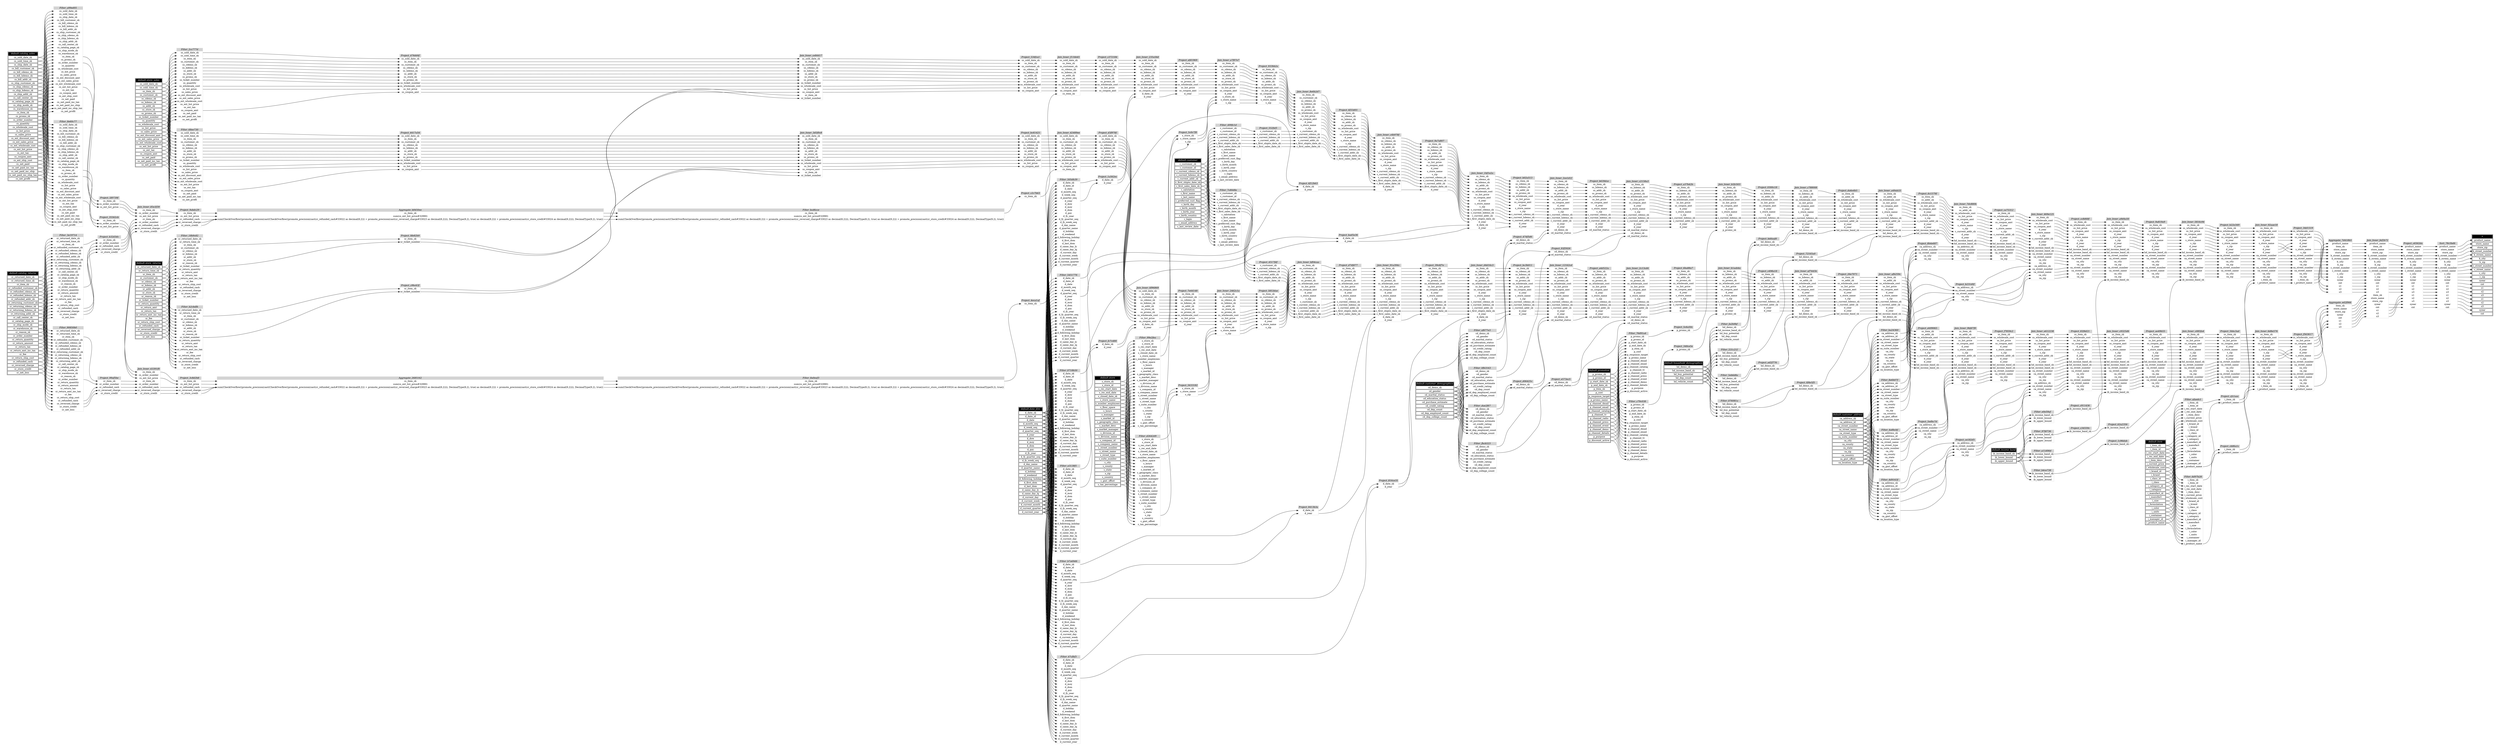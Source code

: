 // Automatically generated by TPCDSFlowTestSuite


digraph {
  graph [pad="0.5" nodesep="0.5" ranksep="1" fontname="Helvetica" rankdir=LR];
  node [shape=plaintext]

  
"Aggregate_2685162" [label=<
<table color="lightgray" border="1" cellborder="0" cellspacing="0">
  <tr><td bgcolor="lightgray" port="nodeName"><i>Aggregate_2685162</i></td></tr>
  <tr><td port="0">cs_item_sk</td></tr>
<tr><td port="1">sum(cs_ext_list_price#32990)</td></tr>
<tr><td port="2">sum(CheckOverflow((promote_precision(cast(CheckOverflow((promote_precision(cast(cr_refunded_cash#33022 as decimal(8,2))) + promote_precision(cast(cr_reversed_charge#33023 as decimal(8,2)))), DecimalType(8,2), true) as decimal(9,2))) + promote_precision(cast(cr_store_credit#33024 as decimal(9,2)))), DecimalType(9,2), true))</td></tr>
</table>>];
     

"Aggregate_7d418b5" [label=<
<table color="lightgray" border="1" cellborder="0" cellspacing="0">
  <tr><td bgcolor="lightgray" port="nodeName"><i>Aggregate_7d418b5</i></td></tr>
  <tr><td port="0">product_name</td></tr>
<tr><td port="1">item_sk</td></tr>
<tr><td port="2">store_name</td></tr>
<tr><td port="3">store_zip</td></tr>
<tr><td port="4">b_street_number</td></tr>
<tr><td port="5">b_streen_name</td></tr>
<tr><td port="6">b_city</td></tr>
<tr><td port="7">b_zip</td></tr>
<tr><td port="8">c_street_number</td></tr>
<tr><td port="9">c_street_name</td></tr>
<tr><td port="10">c_city</td></tr>
<tr><td port="11">c_zip</td></tr>
<tr><td port="12">syear</td></tr>
<tr><td port="13">cnt</td></tr>
<tr><td port="14">s1</td></tr>
<tr><td port="15">s2</td></tr>
<tr><td port="16">s3</td></tr>
</table>>];
     

"Aggregate_b8450ee" [label=<
<table color="lightgray" border="1" cellborder="0" cellspacing="0">
  <tr><td bgcolor="lightgray" port="nodeName"><i>Aggregate_b8450ee</i></td></tr>
  <tr><td port="0">cs_item_sk</td></tr>
<tr><td port="1">sum(cs_ext_list_price#32990)</td></tr>
<tr><td port="2">sum(CheckOverflow((promote_precision(cast(CheckOverflow((promote_precision(cast(cr_refunded_cash#33022 as decimal(8,2))) + promote_precision(cast(cr_reversed_charge#33023 as decimal(8,2)))), DecimalType(8,2), true) as decimal(9,2))) + promote_precision(cast(cr_store_credit#33024 as decimal(9,2)))), DecimalType(9,2), true))</td></tr>
</table>>];
     

"Aggregate_ed2f066" [label=<
<table color="lightgray" border="1" cellborder="0" cellspacing="0">
  <tr><td bgcolor="lightgray" port="nodeName"><i>Aggregate_ed2f066</i></td></tr>
  <tr><td port="0">item_sk</td></tr>
<tr><td port="1">store_name</td></tr>
<tr><td port="2">store_zip</td></tr>
<tr><td port="3">syear</td></tr>
<tr><td port="4">cnt</td></tr>
<tr><td port="5">s1</td></tr>
<tr><td port="6">s2</td></tr>
<tr><td port="7">s3</td></tr>
</table>>];
     

"Filter_0718b50" [label=<
<table color="lightgray" border="1" cellborder="0" cellspacing="0">
  <tr><td bgcolor="lightgray" port="nodeName"><i>Filter_0718b50</i></td></tr>
  <tr><td port="0">d_date_sk</td></tr>
<tr><td port="1">d_date_id</td></tr>
<tr><td port="2">d_date</td></tr>
<tr><td port="3">d_month_seq</td></tr>
<tr><td port="4">d_week_seq</td></tr>
<tr><td port="5">d_quarter_seq</td></tr>
<tr><td port="6">d_year</td></tr>
<tr><td port="7">d_dow</td></tr>
<tr><td port="8">d_moy</td></tr>
<tr><td port="9">d_dom</td></tr>
<tr><td port="10">d_qoy</td></tr>
<tr><td port="11">d_fy_year</td></tr>
<tr><td port="12">d_fy_quarter_seq</td></tr>
<tr><td port="13">d_fy_week_seq</td></tr>
<tr><td port="14">d_day_name</td></tr>
<tr><td port="15">d_quarter_name</td></tr>
<tr><td port="16">d_holiday</td></tr>
<tr><td port="17">d_weekend</td></tr>
<tr><td port="18">d_following_holiday</td></tr>
<tr><td port="19">d_first_dom</td></tr>
<tr><td port="20">d_last_dom</td></tr>
<tr><td port="21">d_same_day_ly</td></tr>
<tr><td port="22">d_same_day_lq</td></tr>
<tr><td port="23">d_current_day</td></tr>
<tr><td port="24">d_current_week</td></tr>
<tr><td port="25">d_current_month</td></tr>
<tr><td port="26">d_current_quarter</td></tr>
<tr><td port="27">d_current_year</td></tr>
</table>>];
     

"Filter_076081a" [label=<
<table color="lightgray" border="1" cellborder="0" cellspacing="0">
  <tr><td bgcolor="lightgray" port="nodeName"><i>Filter_076081a</i></td></tr>
  <tr><td port="0">hd_demo_sk</td></tr>
<tr><td port="1">hd_income_band_sk</td></tr>
<tr><td port="2">hd_buy_potential</td></tr>
<tr><td port="3">hd_dep_count</td></tr>
<tr><td port="4">hd_vehicle_count</td></tr>
</table>>];
     

"Filter_0fb3163" [label=<
<table color="lightgray" border="1" cellborder="0" cellspacing="0">
  <tr><td bgcolor="lightgray" port="nodeName"><i>Filter_0fb3163</i></td></tr>
  <tr><td port="0">cd_demo_sk</td></tr>
<tr><td port="1">cd_gender</td></tr>
<tr><td port="2">cd_marital_status</td></tr>
<tr><td port="3">cd_education_status</td></tr>
<tr><td port="4">cd_purchase_estimate</td></tr>
<tr><td port="5">cd_credit_rating</td></tr>
<tr><td port="6">cd_dep_count</td></tr>
<tr><td port="7">cd_dep_employed_count</td></tr>
<tr><td port="8">cd_dep_college_count</td></tr>
</table>>];
     

"Filter_18b9c82" [label=<
<table color="lightgray" border="1" cellborder="0" cellspacing="0">
  <tr><td bgcolor="lightgray" port="nodeName"><i>Filter_18b9c82</i></td></tr>
  <tr><td port="0">sr_returned_date_sk</td></tr>
<tr><td port="1">sr_return_time_sk</td></tr>
<tr><td port="2">sr_item_sk</td></tr>
<tr><td port="3">sr_customer_sk</td></tr>
<tr><td port="4">sr_cdemo_sk</td></tr>
<tr><td port="5">sr_hdemo_sk</td></tr>
<tr><td port="6">sr_addr_sk</td></tr>
<tr><td port="7">sr_store_sk</td></tr>
<tr><td port="8">sr_reason_sk</td></tr>
<tr><td port="9">sr_ticket_number</td></tr>
<tr><td port="10">sr_return_quantity</td></tr>
<tr><td port="11">sr_return_amt</td></tr>
<tr><td port="12">sr_return_tax</td></tr>
<tr><td port="13">sr_return_amt_inc_tax</td></tr>
<tr><td port="14">sr_fee</td></tr>
<tr><td port="15">sr_return_ship_cost</td></tr>
<tr><td port="16">sr_refunded_cash</td></tr>
<tr><td port="17">sr_reversed_charge</td></tr>
<tr><td port="18">sr_store_credit</td></tr>
<tr><td port="19">sr_net_loss</td></tr>
</table>>];
     

"Filter_2cc777d" [label=<
<table color="lightgray" border="1" cellborder="0" cellspacing="0">
  <tr><td bgcolor="lightgray" port="nodeName"><i>Filter_2cc777d</i></td></tr>
  <tr><td port="0">ss_sold_date_sk</td></tr>
<tr><td port="1">ss_sold_time_sk</td></tr>
<tr><td port="2">ss_item_sk</td></tr>
<tr><td port="3">ss_customer_sk</td></tr>
<tr><td port="4">ss_cdemo_sk</td></tr>
<tr><td port="5">ss_hdemo_sk</td></tr>
<tr><td port="6">ss_addr_sk</td></tr>
<tr><td port="7">ss_store_sk</td></tr>
<tr><td port="8">ss_promo_sk</td></tr>
<tr><td port="9">ss_ticket_number</td></tr>
<tr><td port="10">ss_quantity</td></tr>
<tr><td port="11">ss_wholesale_cost</td></tr>
<tr><td port="12">ss_list_price</td></tr>
<tr><td port="13">ss_sales_price</td></tr>
<tr><td port="14">ss_ext_discount_amt</td></tr>
<tr><td port="15">ss_ext_sales_price</td></tr>
<tr><td port="16">ss_ext_wholesale_cost</td></tr>
<tr><td port="17">ss_ext_list_price</td></tr>
<tr><td port="18">ss_ext_tax</td></tr>
<tr><td port="19">ss_coupon_amt</td></tr>
<tr><td port="20">ss_net_paid</td></tr>
<tr><td port="21">ss_net_paid_inc_tax</td></tr>
<tr><td port="22">ss_net_profit</td></tr>
</table>>];
     

"Filter_3e19714" [label=<
<table color="lightgray" border="1" cellborder="0" cellspacing="0">
  <tr><td bgcolor="lightgray" port="nodeName"><i>Filter_3e19714</i></td></tr>
  <tr><td port="0">cr_returned_date_sk</td></tr>
<tr><td port="1">cr_returned_time_sk</td></tr>
<tr><td port="2">cr_item_sk</td></tr>
<tr><td port="3">cr_refunded_customer_sk</td></tr>
<tr><td port="4">cr_refunded_cdemo_sk</td></tr>
<tr><td port="5">cr_refunded_hdemo_sk</td></tr>
<tr><td port="6">cr_refunded_addr_sk</td></tr>
<tr><td port="7">cr_returning_customer_sk</td></tr>
<tr><td port="8">cr_returning_cdemo_sk</td></tr>
<tr><td port="9">cr_returning_hdemo_sk</td></tr>
<tr><td port="10">cr_returning_addr_sk</td></tr>
<tr><td port="11">cr_call_center_sk</td></tr>
<tr><td port="12">cr_catalog_page_sk</td></tr>
<tr><td port="13">cr_ship_mode_sk</td></tr>
<tr><td port="14">cr_warehouse_sk</td></tr>
<tr><td port="15">cr_reason_sk</td></tr>
<tr><td port="16">cr_order_number</td></tr>
<tr><td port="17">cr_return_quantity</td></tr>
<tr><td port="18">cr_return_amount</td></tr>
<tr><td port="19">cr_return_tax</td></tr>
<tr><td port="20">cr_return_amt_inc_tax</td></tr>
<tr><td port="21">cr_fee</td></tr>
<tr><td port="22">cr_return_ship_cost</td></tr>
<tr><td port="23">cr_refunded_cash</td></tr>
<tr><td port="24">cr_reversed_charge</td></tr>
<tr><td port="25">cr_store_credit</td></tr>
<tr><td port="26">cr_net_loss</td></tr>
</table>>];
     

"Filter_47cfbf3" [label=<
<table color="lightgray" border="1" cellborder="0" cellspacing="0">
  <tr><td bgcolor="lightgray" port="nodeName"><i>Filter_47cfbf3</i></td></tr>
  <tr><td port="0">d_date_sk</td></tr>
<tr><td port="1">d_date_id</td></tr>
<tr><td port="2">d_date</td></tr>
<tr><td port="3">d_month_seq</td></tr>
<tr><td port="4">d_week_seq</td></tr>
<tr><td port="5">d_quarter_seq</td></tr>
<tr><td port="6">d_year</td></tr>
<tr><td port="7">d_dow</td></tr>
<tr><td port="8">d_moy</td></tr>
<tr><td port="9">d_dom</td></tr>
<tr><td port="10">d_qoy</td></tr>
<tr><td port="11">d_fy_year</td></tr>
<tr><td port="12">d_fy_quarter_seq</td></tr>
<tr><td port="13">d_fy_week_seq</td></tr>
<tr><td port="14">d_day_name</td></tr>
<tr><td port="15">d_quarter_name</td></tr>
<tr><td port="16">d_holiday</td></tr>
<tr><td port="17">d_weekend</td></tr>
<tr><td port="18">d_following_holiday</td></tr>
<tr><td port="19">d_first_dom</td></tr>
<tr><td port="20">d_last_dom</td></tr>
<tr><td port="21">d_same_day_ly</td></tr>
<tr><td port="22">d_same_day_lq</td></tr>
<tr><td port="23">d_current_day</td></tr>
<tr><td port="24">d_current_week</td></tr>
<tr><td port="25">d_current_month</td></tr>
<tr><td port="26">d_current_quarter</td></tr>
<tr><td port="27">d_current_year</td></tr>
</table>>];
     

"Filter_499fc1d" [label=<
<table color="lightgray" border="1" cellborder="0" cellspacing="0">
  <tr><td bgcolor="lightgray" port="nodeName"><i>Filter_499fc1d</i></td></tr>
  <tr><td port="0">c_customer_sk</td></tr>
<tr><td port="1">c_customer_id</td></tr>
<tr><td port="2">c_current_cdemo_sk</td></tr>
<tr><td port="3">c_current_hdemo_sk</td></tr>
<tr><td port="4">c_current_addr_sk</td></tr>
<tr><td port="5">c_first_shipto_date_sk</td></tr>
<tr><td port="6">c_first_sales_date_sk</td></tr>
<tr><td port="7">c_salutation</td></tr>
<tr><td port="8">c_first_name</td></tr>
<tr><td port="9">c_last_name</td></tr>
<tr><td port="10">c_preferred_cust_flag</td></tr>
<tr><td port="11">c_birth_day</td></tr>
<tr><td port="12">c_birth_month</td></tr>
<tr><td port="13">c_birth_year</td></tr>
<tr><td port="14">c_birth_country</td></tr>
<tr><td port="15">c_login</td></tr>
<tr><td port="16">c_email_address</td></tr>
<tr><td port="17">c_last_review_date</td></tr>
</table>>];
     

"Filter_4a8bcbf" [label=<
<table color="lightgray" border="1" cellborder="0" cellspacing="0">
  <tr><td bgcolor="lightgray" port="nodeName"><i>Filter_4a8bcbf</i></td></tr>
  <tr><td port="0">ca_address_sk</td></tr>
<tr><td port="1">ca_address_id</td></tr>
<tr><td port="2">ca_street_number</td></tr>
<tr><td port="3">ca_street_name</td></tr>
<tr><td port="4">ca_street_type</td></tr>
<tr><td port="5">ca_suite_number</td></tr>
<tr><td port="6">ca_city</td></tr>
<tr><td port="7">ca_county</td></tr>
<tr><td port="8">ca_state</td></tr>
<tr><td port="9">ca_zip</td></tr>
<tr><td port="10">ca_country</td></tr>
<tr><td port="11">ca_gmt_offset</td></tr>
<tr><td port="12">ca_location_type</td></tr>
</table>>];
     

"Filter_4d9163f" [label=<
<table color="lightgray" border="1" cellborder="0" cellspacing="0">
  <tr><td bgcolor="lightgray" port="nodeName"><i>Filter_4d9163f</i></td></tr>
  <tr><td port="0">ca_address_sk</td></tr>
<tr><td port="1">ca_address_id</td></tr>
<tr><td port="2">ca_street_number</td></tr>
<tr><td port="3">ca_street_name</td></tr>
<tr><td port="4">ca_street_type</td></tr>
<tr><td port="5">ca_suite_number</td></tr>
<tr><td port="6">ca_city</td></tr>
<tr><td port="7">ca_county</td></tr>
<tr><td port="8">ca_state</td></tr>
<tr><td port="9">ca_zip</td></tr>
<tr><td port="10">ca_country</td></tr>
<tr><td port="11">ca_gmt_offset</td></tr>
<tr><td port="12">ca_location_type</td></tr>
</table>>];
     

"Filter_505db39" [label=<
<table color="lightgray" border="1" cellborder="0" cellspacing="0">
  <tr><td bgcolor="lightgray" port="nodeName"><i>Filter_505db39</i></td></tr>
  <tr><td port="0">d_date_sk</td></tr>
<tr><td port="1">d_date_id</td></tr>
<tr><td port="2">d_date</td></tr>
<tr><td port="3">d_month_seq</td></tr>
<tr><td port="4">d_week_seq</td></tr>
<tr><td port="5">d_quarter_seq</td></tr>
<tr><td port="6">d_year</td></tr>
<tr><td port="7">d_dow</td></tr>
<tr><td port="8">d_moy</td></tr>
<tr><td port="9">d_dom</td></tr>
<tr><td port="10">d_qoy</td></tr>
<tr><td port="11">d_fy_year</td></tr>
<tr><td port="12">d_fy_quarter_seq</td></tr>
<tr><td port="13">d_fy_week_seq</td></tr>
<tr><td port="14">d_day_name</td></tr>
<tr><td port="15">d_quarter_name</td></tr>
<tr><td port="16">d_holiday</td></tr>
<tr><td port="17">d_weekend</td></tr>
<tr><td port="18">d_following_holiday</td></tr>
<tr><td port="19">d_first_dom</td></tr>
<tr><td port="20">d_last_dom</td></tr>
<tr><td port="21">d_same_day_ly</td></tr>
<tr><td port="22">d_same_day_lq</td></tr>
<tr><td port="23">d_current_day</td></tr>
<tr><td port="24">d_current_week</td></tr>
<tr><td port="25">d_current_month</td></tr>
<tr><td port="26">d_current_quarter</td></tr>
<tr><td port="27">d_current_year</td></tr>
</table>>];
     

"Filter_531c21f" [label=<
<table color="lightgray" border="1" cellborder="0" cellspacing="0">
  <tr><td bgcolor="lightgray" port="nodeName"><i>Filter_531c21f</i></td></tr>
  <tr><td port="0">hd_demo_sk</td></tr>
<tr><td port="1">hd_income_band_sk</td></tr>
<tr><td port="2">hd_buy_potential</td></tr>
<tr><td port="3">hd_dep_count</td></tr>
<tr><td port="4">hd_vehicle_count</td></tr>
</table>>];
     

"Filter_5451776" [label=<
<table color="lightgray" border="1" cellborder="0" cellspacing="0">
  <tr><td bgcolor="lightgray" port="nodeName"><i>Filter_5451776</i></td></tr>
  <tr><td port="0">d_date_sk</td></tr>
<tr><td port="1">d_date_id</td></tr>
<tr><td port="2">d_date</td></tr>
<tr><td port="3">d_month_seq</td></tr>
<tr><td port="4">d_week_seq</td></tr>
<tr><td port="5">d_quarter_seq</td></tr>
<tr><td port="6">d_year</td></tr>
<tr><td port="7">d_dow</td></tr>
<tr><td port="8">d_moy</td></tr>
<tr><td port="9">d_dom</td></tr>
<tr><td port="10">d_qoy</td></tr>
<tr><td port="11">d_fy_year</td></tr>
<tr><td port="12">d_fy_quarter_seq</td></tr>
<tr><td port="13">d_fy_week_seq</td></tr>
<tr><td port="14">d_day_name</td></tr>
<tr><td port="15">d_quarter_name</td></tr>
<tr><td port="16">d_holiday</td></tr>
<tr><td port="17">d_weekend</td></tr>
<tr><td port="18">d_following_holiday</td></tr>
<tr><td port="19">d_first_dom</td></tr>
<tr><td port="20">d_last_dom</td></tr>
<tr><td port="21">d_same_day_ly</td></tr>
<tr><td port="22">d_same_day_lq</td></tr>
<tr><td port="23">d_current_day</td></tr>
<tr><td port="24">d_current_week</td></tr>
<tr><td port="25">d_current_month</td></tr>
<tr><td port="26">d_current_quarter</td></tr>
<tr><td port="27">d_current_year</td></tr>
</table>>];
     

"Filter_5eb6d8a" [label=<
<table color="lightgray" border="1" cellborder="0" cellspacing="0">
  <tr><td bgcolor="lightgray" port="nodeName"><i>Filter_5eb6d8a</i></td></tr>
  <tr><td port="0">hd_demo_sk</td></tr>
<tr><td port="1">hd_income_band_sk</td></tr>
<tr><td port="2">hd_buy_potential</td></tr>
<tr><td port="3">hd_dep_count</td></tr>
<tr><td port="4">hd_vehicle_count</td></tr>
</table>>];
     

"Filter_68ee730" [label=<
<table color="lightgray" border="1" cellborder="0" cellspacing="0">
  <tr><td bgcolor="lightgray" port="nodeName"><i>Filter_68ee730</i></td></tr>
  <tr><td port="0">ss_sold_date_sk</td></tr>
<tr><td port="1">ss_sold_time_sk</td></tr>
<tr><td port="2">ss_item_sk</td></tr>
<tr><td port="3">ss_customer_sk</td></tr>
<tr><td port="4">ss_cdemo_sk</td></tr>
<tr><td port="5">ss_hdemo_sk</td></tr>
<tr><td port="6">ss_addr_sk</td></tr>
<tr><td port="7">ss_store_sk</td></tr>
<tr><td port="8">ss_promo_sk</td></tr>
<tr><td port="9">ss_ticket_number</td></tr>
<tr><td port="10">ss_quantity</td></tr>
<tr><td port="11">ss_wholesale_cost</td></tr>
<tr><td port="12">ss_list_price</td></tr>
<tr><td port="13">ss_sales_price</td></tr>
<tr><td port="14">ss_ext_discount_amt</td></tr>
<tr><td port="15">ss_ext_sales_price</td></tr>
<tr><td port="16">ss_ext_wholesale_cost</td></tr>
<tr><td port="17">ss_ext_list_price</td></tr>
<tr><td port="18">ss_ext_tax</td></tr>
<tr><td port="19">ss_coupon_amt</td></tr>
<tr><td port="20">ss_net_paid</td></tr>
<tr><td port="21">ss_net_paid_inc_tax</td></tr>
<tr><td port="22">ss_net_profit</td></tr>
</table>>];
     

"Filter_6d97b28" [label=<
<table color="lightgray" border="1" cellborder="0" cellspacing="0">
  <tr><td bgcolor="lightgray" port="nodeName"><i>Filter_6d97b28</i></td></tr>
  <tr><td port="0">i_item_sk</td></tr>
<tr><td port="1">i_item_id</td></tr>
<tr><td port="2">i_rec_start_date</td></tr>
<tr><td port="3">i_rec_end_date</td></tr>
<tr><td port="4">i_item_desc</td></tr>
<tr><td port="5">i_current_price</td></tr>
<tr><td port="6">i_wholesale_cost</td></tr>
<tr><td port="7">i_brand_id</td></tr>
<tr><td port="8">i_brand</td></tr>
<tr><td port="9">i_class_id</td></tr>
<tr><td port="10">i_class</td></tr>
<tr><td port="11">i_category_id</td></tr>
<tr><td port="12">i_category</td></tr>
<tr><td port="13">i_manufact_id</td></tr>
<tr><td port="14">i_manufact</td></tr>
<tr><td port="15">i_size</td></tr>
<tr><td port="16">i_formulation</td></tr>
<tr><td port="17">i_color</td></tr>
<tr><td port="18">i_units</td></tr>
<tr><td port="19">i_container</td></tr>
<tr><td port="20">i_manager_id</td></tr>
<tr><td port="21">i_product_name</td></tr>
</table>>];
     

"Filter_76d91a4" [label=<
<table color="lightgray" border="1" cellborder="0" cellspacing="0">
  <tr><td bgcolor="lightgray" port="nodeName"><i>Filter_76d91a4</i></td></tr>
  <tr><td port="0">p_promo_sk</td></tr>
<tr><td port="1">p_promo_id</td></tr>
<tr><td port="2">p_start_date_sk</td></tr>
<tr><td port="3">p_end_date_sk</td></tr>
<tr><td port="4">p_item_sk</td></tr>
<tr><td port="5">p_cost</td></tr>
<tr><td port="6">p_response_target</td></tr>
<tr><td port="7">p_promo_name</td></tr>
<tr><td port="8">p_channel_dmail</td></tr>
<tr><td port="9">p_channel_email</td></tr>
<tr><td port="10">p_channel_catalog</td></tr>
<tr><td port="11">p_channel_tv</td></tr>
<tr><td port="12">p_channel_radio</td></tr>
<tr><td port="13">p_channel_press</td></tr>
<tr><td port="14">p_channel_event</td></tr>
<tr><td port="15">p_channel_demo</td></tr>
<tr><td port="16">p_channel_details</td></tr>
<tr><td port="17">p_purpose</td></tr>
<tr><td port="18">p_discount_active</td></tr>
</table>>];
     

"Filter_7c80d8e" [label=<
<table color="lightgray" border="1" cellborder="0" cellspacing="0">
  <tr><td bgcolor="lightgray" port="nodeName"><i>Filter_7c80d8e</i></td></tr>
  <tr><td port="0">c_customer_sk</td></tr>
<tr><td port="1">c_customer_id</td></tr>
<tr><td port="2">c_current_cdemo_sk</td></tr>
<tr><td port="3">c_current_hdemo_sk</td></tr>
<tr><td port="4">c_current_addr_sk</td></tr>
<tr><td port="5">c_first_shipto_date_sk</td></tr>
<tr><td port="6">c_first_sales_date_sk</td></tr>
<tr><td port="7">c_salutation</td></tr>
<tr><td port="8">c_first_name</td></tr>
<tr><td port="9">c_last_name</td></tr>
<tr><td port="10">c_preferred_cust_flag</td></tr>
<tr><td port="11">c_birth_day</td></tr>
<tr><td port="12">c_birth_month</td></tr>
<tr><td port="13">c_birth_year</td></tr>
<tr><td port="14">c_birth_country</td></tr>
<tr><td port="15">c_login</td></tr>
<tr><td port="16">c_email_address</td></tr>
<tr><td port="17">c_last_review_date</td></tr>
</table>>];
     

"Filter_8a0eaf3" [label=<
<table color="lightgray" border="1" cellborder="0" cellspacing="0">
  <tr><td bgcolor="lightgray" port="nodeName"><i>Filter_8a0eaf3</i></td></tr>
  <tr><td port="0">cs_item_sk</td></tr>
<tr><td port="1">sum(cs_ext_list_price#32990)</td></tr>
<tr><td port="2">sum(CheckOverflow((promote_precision(cast(CheckOverflow((promote_precision(cast(cr_refunded_cash#33022 as decimal(8,2))) + promote_precision(cast(cr_reversed_charge#33023 as decimal(8,2)))), DecimalType(8,2), true) as decimal(9,2))) + promote_precision(cast(cr_store_credit#33024 as decimal(9,2)))), DecimalType(9,2), true))</td></tr>
</table>>];
     

"Filter_8e60c77" [label=<
<table color="lightgray" border="1" cellborder="0" cellspacing="0">
  <tr><td bgcolor="lightgray" port="nodeName"><i>Filter_8e60c77</i></td></tr>
  <tr><td port="0">cs_sold_date_sk</td></tr>
<tr><td port="1">cs_sold_time_sk</td></tr>
<tr><td port="2">cs_ship_date_sk</td></tr>
<tr><td port="3">cs_bill_customer_sk</td></tr>
<tr><td port="4">cs_bill_cdemo_sk</td></tr>
<tr><td port="5">cs_bill_hdemo_sk</td></tr>
<tr><td port="6">cs_bill_addr_sk</td></tr>
<tr><td port="7">cs_ship_customer_sk</td></tr>
<tr><td port="8">cs_ship_cdemo_sk</td></tr>
<tr><td port="9">cs_ship_hdemo_sk</td></tr>
<tr><td port="10">cs_ship_addr_sk</td></tr>
<tr><td port="11">cs_call_center_sk</td></tr>
<tr><td port="12">cs_catalog_page_sk</td></tr>
<tr><td port="13">cs_ship_mode_sk</td></tr>
<tr><td port="14">cs_warehouse_sk</td></tr>
<tr><td port="15">cs_item_sk</td></tr>
<tr><td port="16">cs_promo_sk</td></tr>
<tr><td port="17">cs_order_number</td></tr>
<tr><td port="18">cs_quantity</td></tr>
<tr><td port="19">cs_wholesale_cost</td></tr>
<tr><td port="20">cs_list_price</td></tr>
<tr><td port="21">cs_sales_price</td></tr>
<tr><td port="22">cs_ext_discount_amt</td></tr>
<tr><td port="23">cs_ext_sales_price</td></tr>
<tr><td port="24">cs_ext_wholesale_cost</td></tr>
<tr><td port="25">cs_ext_list_price</td></tr>
<tr><td port="26">cs_ext_tax</td></tr>
<tr><td port="27">cs_coupon_amt</td></tr>
<tr><td port="28">cs_ext_ship_cost</td></tr>
<tr><td port="29">cs_net_paid</td></tr>
<tr><td port="30">cs_net_paid_inc_tax</td></tr>
<tr><td port="31">cs_net_paid_inc_ship</td></tr>
<tr><td port="32">cs_net_paid_inc_ship_tax</td></tr>
<tr><td port="33">cs_net_profit</td></tr>
</table>>];
     

"Filter_8e6b07f" [label=<
<table color="lightgray" border="1" cellborder="0" cellspacing="0">
  <tr><td bgcolor="lightgray" port="nodeName"><i>Filter_8e6b07f</i></td></tr>
  <tr><td port="0">ca_address_sk</td></tr>
<tr><td port="1">ca_address_id</td></tr>
<tr><td port="2">ca_street_number</td></tr>
<tr><td port="3">ca_street_name</td></tr>
<tr><td port="4">ca_street_type</td></tr>
<tr><td port="5">ca_suite_number</td></tr>
<tr><td port="6">ca_city</td></tr>
<tr><td port="7">ca_county</td></tr>
<tr><td port="8">ca_state</td></tr>
<tr><td port="9">ca_zip</td></tr>
<tr><td port="10">ca_country</td></tr>
<tr><td port="11">ca_gmt_offset</td></tr>
<tr><td port="12">ca_location_type</td></tr>
</table>>];
     

"Filter_90850b0" [label=<
<table color="lightgray" border="1" cellborder="0" cellspacing="0">
  <tr><td bgcolor="lightgray" port="nodeName"><i>Filter_90850b0</i></td></tr>
  <tr><td port="0">cr_returned_date_sk</td></tr>
<tr><td port="1">cr_returned_time_sk</td></tr>
<tr><td port="2">cr_item_sk</td></tr>
<tr><td port="3">cr_refunded_customer_sk</td></tr>
<tr><td port="4">cr_refunded_cdemo_sk</td></tr>
<tr><td port="5">cr_refunded_hdemo_sk</td></tr>
<tr><td port="6">cr_refunded_addr_sk</td></tr>
<tr><td port="7">cr_returning_customer_sk</td></tr>
<tr><td port="8">cr_returning_cdemo_sk</td></tr>
<tr><td port="9">cr_returning_hdemo_sk</td></tr>
<tr><td port="10">cr_returning_addr_sk</td></tr>
<tr><td port="11">cr_call_center_sk</td></tr>
<tr><td port="12">cr_catalog_page_sk</td></tr>
<tr><td port="13">cr_ship_mode_sk</td></tr>
<tr><td port="14">cr_warehouse_sk</td></tr>
<tr><td port="15">cr_reason_sk</td></tr>
<tr><td port="16">cr_order_number</td></tr>
<tr><td port="17">cr_return_quantity</td></tr>
<tr><td port="18">cr_return_amount</td></tr>
<tr><td port="19">cr_return_tax</td></tr>
<tr><td port="20">cr_return_amt_inc_tax</td></tr>
<tr><td port="21">cr_fee</td></tr>
<tr><td port="22">cr_return_ship_cost</td></tr>
<tr><td port="23">cr_refunded_cash</td></tr>
<tr><td port="24">cr_reversed_charge</td></tr>
<tr><td port="25">cr_store_credit</td></tr>
<tr><td port="26">cr_net_loss</td></tr>
</table>>];
     

"Filter_97fd736" [label=<
<table color="lightgray" border="1" cellborder="0" cellspacing="0">
  <tr><td bgcolor="lightgray" port="nodeName"><i>Filter_97fd736</i></td></tr>
  <tr><td port="0">ib_income_band_sk</td></tr>
<tr><td port="1">ib_lower_bound</td></tr>
<tr><td port="2">ib_upper_bound</td></tr>
</table>>];
     

"Filter_99e2fea" [label=<
<table color="lightgray" border="1" cellborder="0" cellspacing="0">
  <tr><td bgcolor="lightgray" port="nodeName"><i>Filter_99e2fea</i></td></tr>
  <tr><td port="0">s_store_sk</td></tr>
<tr><td port="1">s_store_id</td></tr>
<tr><td port="2">s_rec_start_date</td></tr>
<tr><td port="3">s_rec_end_date</td></tr>
<tr><td port="4">s_closed_date_sk</td></tr>
<tr><td port="5">s_store_name</td></tr>
<tr><td port="6">s_number_employees</td></tr>
<tr><td port="7">s_floor_space</td></tr>
<tr><td port="8">s_hours</td></tr>
<tr><td port="9">s_manager</td></tr>
<tr><td port="10">s_market_id</td></tr>
<tr><td port="11">s_geography_class</td></tr>
<tr><td port="12">s_market_desc</td></tr>
<tr><td port="13">s_market_manager</td></tr>
<tr><td port="14">s_division_id</td></tr>
<tr><td port="15">s_division_name</td></tr>
<tr><td port="16">s_company_id</td></tr>
<tr><td port="17">s_company_name</td></tr>
<tr><td port="18">s_street_number</td></tr>
<tr><td port="19">s_street_name</td></tr>
<tr><td port="20">s_street_type</td></tr>
<tr><td port="21">s_suite_number</td></tr>
<tr><td port="22">s_city</td></tr>
<tr><td port="23">s_county</td></tr>
<tr><td port="24">s_state</td></tr>
<tr><td port="25">s_zip</td></tr>
<tr><td port="26">s_country</td></tr>
<tr><td port="27">s_gmt_offset</td></tr>
<tr><td port="28">s_tax_percentage</td></tr>
</table>>];
     

"Filter_a11d06d" [label=<
<table color="lightgray" border="1" cellborder="0" cellspacing="0">
  <tr><td bgcolor="lightgray" port="nodeName"><i>Filter_a11d06d</i></td></tr>
  <tr><td port="0">ib_income_band_sk</td></tr>
<tr><td port="1">ib_lower_bound</td></tr>
<tr><td port="2">ib_upper_bound</td></tr>
</table>>];
     

"Filter_a99ed05" [label=<
<table color="lightgray" border="1" cellborder="0" cellspacing="0">
  <tr><td bgcolor="lightgray" port="nodeName"><i>Filter_a99ed05</i></td></tr>
  <tr><td port="0">cs_sold_date_sk</td></tr>
<tr><td port="1">cs_sold_time_sk</td></tr>
<tr><td port="2">cs_ship_date_sk</td></tr>
<tr><td port="3">cs_bill_customer_sk</td></tr>
<tr><td port="4">cs_bill_cdemo_sk</td></tr>
<tr><td port="5">cs_bill_hdemo_sk</td></tr>
<tr><td port="6">cs_bill_addr_sk</td></tr>
<tr><td port="7">cs_ship_customer_sk</td></tr>
<tr><td port="8">cs_ship_cdemo_sk</td></tr>
<tr><td port="9">cs_ship_hdemo_sk</td></tr>
<tr><td port="10">cs_ship_addr_sk</td></tr>
<tr><td port="11">cs_call_center_sk</td></tr>
<tr><td port="12">cs_catalog_page_sk</td></tr>
<tr><td port="13">cs_ship_mode_sk</td></tr>
<tr><td port="14">cs_warehouse_sk</td></tr>
<tr><td port="15">cs_item_sk</td></tr>
<tr><td port="16">cs_promo_sk</td></tr>
<tr><td port="17">cs_order_number</td></tr>
<tr><td port="18">cs_quantity</td></tr>
<tr><td port="19">cs_wholesale_cost</td></tr>
<tr><td port="20">cs_list_price</td></tr>
<tr><td port="21">cs_sales_price</td></tr>
<tr><td port="22">cs_ext_discount_amt</td></tr>
<tr><td port="23">cs_ext_sales_price</td></tr>
<tr><td port="24">cs_ext_wholesale_cost</td></tr>
<tr><td port="25">cs_ext_list_price</td></tr>
<tr><td port="26">cs_ext_tax</td></tr>
<tr><td port="27">cs_coupon_amt</td></tr>
<tr><td port="28">cs_ext_ship_cost</td></tr>
<tr><td port="29">cs_net_paid</td></tr>
<tr><td port="30">cs_net_paid_inc_tax</td></tr>
<tr><td port="31">cs_net_paid_inc_ship</td></tr>
<tr><td port="32">cs_net_paid_inc_ship_tax</td></tr>
<tr><td port="33">cs_net_profit</td></tr>
</table>>];
     

"Filter_b2cbdfb" [label=<
<table color="lightgray" border="1" cellborder="0" cellspacing="0">
  <tr><td bgcolor="lightgray" port="nodeName"><i>Filter_b2cbdfb</i></td></tr>
  <tr><td port="0">sr_returned_date_sk</td></tr>
<tr><td port="1">sr_return_time_sk</td></tr>
<tr><td port="2">sr_item_sk</td></tr>
<tr><td port="3">sr_customer_sk</td></tr>
<tr><td port="4">sr_cdemo_sk</td></tr>
<tr><td port="5">sr_hdemo_sk</td></tr>
<tr><td port="6">sr_addr_sk</td></tr>
<tr><td port="7">sr_store_sk</td></tr>
<tr><td port="8">sr_reason_sk</td></tr>
<tr><td port="9">sr_ticket_number</td></tr>
<tr><td port="10">sr_return_quantity</td></tr>
<tr><td port="11">sr_return_amt</td></tr>
<tr><td port="12">sr_return_tax</td></tr>
<tr><td port="13">sr_return_amt_inc_tax</td></tr>
<tr><td port="14">sr_fee</td></tr>
<tr><td port="15">sr_return_ship_cost</td></tr>
<tr><td port="16">sr_refunded_cash</td></tr>
<tr><td port="17">sr_reversed_charge</td></tr>
<tr><td port="18">sr_store_credit</td></tr>
<tr><td port="19">sr_net_loss</td></tr>
</table>>];
     

"Filter_b4ce738" [label=<
<table color="lightgray" border="1" cellborder="0" cellspacing="0">
  <tr><td bgcolor="lightgray" port="nodeName"><i>Filter_b4ce738</i></td></tr>
  <tr><td port="0">ib_income_band_sk</td></tr>
<tr><td port="1">ib_lower_bound</td></tr>
<tr><td port="2">ib_upper_bound</td></tr>
</table>>];
     

"Filter_b7a69d6" [label=<
<table color="lightgray" border="1" cellborder="0" cellspacing="0">
  <tr><td bgcolor="lightgray" port="nodeName"><i>Filter_b7a69d6</i></td></tr>
  <tr><td port="0">d_date_sk</td></tr>
<tr><td port="1">d_date_id</td></tr>
<tr><td port="2">d_date</td></tr>
<tr><td port="3">d_month_seq</td></tr>
<tr><td port="4">d_week_seq</td></tr>
<tr><td port="5">d_quarter_seq</td></tr>
<tr><td port="6">d_year</td></tr>
<tr><td port="7">d_dow</td></tr>
<tr><td port="8">d_moy</td></tr>
<tr><td port="9">d_dom</td></tr>
<tr><td port="10">d_qoy</td></tr>
<tr><td port="11">d_fy_year</td></tr>
<tr><td port="12">d_fy_quarter_seq</td></tr>
<tr><td port="13">d_fy_week_seq</td></tr>
<tr><td port="14">d_day_name</td></tr>
<tr><td port="15">d_quarter_name</td></tr>
<tr><td port="16">d_holiday</td></tr>
<tr><td port="17">d_weekend</td></tr>
<tr><td port="18">d_following_holiday</td></tr>
<tr><td port="19">d_first_dom</td></tr>
<tr><td port="20">d_last_dom</td></tr>
<tr><td port="21">d_same_day_ly</td></tr>
<tr><td port="22">d_same_day_lq</td></tr>
<tr><td port="23">d_current_day</td></tr>
<tr><td port="24">d_current_week</td></tr>
<tr><td port="25">d_current_month</td></tr>
<tr><td port="26">d_current_quarter</td></tr>
<tr><td port="27">d_current_year</td></tr>
</table>>];
     

"Filter_ba24360" [label=<
<table color="lightgray" border="1" cellborder="0" cellspacing="0">
  <tr><td bgcolor="lightgray" port="nodeName"><i>Filter_ba24360</i></td></tr>
  <tr><td port="0">ca_address_sk</td></tr>
<tr><td port="1">ca_address_id</td></tr>
<tr><td port="2">ca_street_number</td></tr>
<tr><td port="3">ca_street_name</td></tr>
<tr><td port="4">ca_street_type</td></tr>
<tr><td port="5">ca_suite_number</td></tr>
<tr><td port="6">ca_city</td></tr>
<tr><td port="7">ca_county</td></tr>
<tr><td port="8">ca_state</td></tr>
<tr><td port="9">ca_zip</td></tr>
<tr><td port="10">ca_country</td></tr>
<tr><td port="11">ca_gmt_offset</td></tr>
<tr><td port="12">ca_location_type</td></tr>
</table>>];
     

"Filter_bcd6cce" [label=<
<table color="lightgray" border="1" cellborder="0" cellspacing="0">
  <tr><td bgcolor="lightgray" port="nodeName"><i>Filter_bcd6cce</i></td></tr>
  <tr><td port="0">cs_item_sk</td></tr>
<tr><td port="1">sum(cs_ext_list_price#32990)</td></tr>
<tr><td port="2">sum(CheckOverflow((promote_precision(cast(CheckOverflow((promote_precision(cast(cr_refunded_cash#33022 as decimal(8,2))) + promote_precision(cast(cr_reversed_charge#33023 as decimal(8,2)))), DecimalType(8,2), true) as decimal(9,2))) + promote_precision(cast(cr_store_credit#33024 as decimal(9,2)))), DecimalType(9,2), true))</td></tr>
</table>>];
     

"Filter_c79c038" [label=<
<table color="lightgray" border="1" cellborder="0" cellspacing="0">
  <tr><td bgcolor="lightgray" port="nodeName"><i>Filter_c79c038</i></td></tr>
  <tr><td port="0">p_promo_sk</td></tr>
<tr><td port="1">p_promo_id</td></tr>
<tr><td port="2">p_start_date_sk</td></tr>
<tr><td port="3">p_end_date_sk</td></tr>
<tr><td port="4">p_item_sk</td></tr>
<tr><td port="5">p_cost</td></tr>
<tr><td port="6">p_response_target</td></tr>
<tr><td port="7">p_promo_name</td></tr>
<tr><td port="8">p_channel_dmail</td></tr>
<tr><td port="9">p_channel_email</td></tr>
<tr><td port="10">p_channel_catalog</td></tr>
<tr><td port="11">p_channel_tv</td></tr>
<tr><td port="12">p_channel_radio</td></tr>
<tr><td port="13">p_channel_press</td></tr>
<tr><td port="14">p_channel_event</td></tr>
<tr><td port="15">p_channel_demo</td></tr>
<tr><td port="16">p_channel_details</td></tr>
<tr><td port="17">p_purpose</td></tr>
<tr><td port="18">p_discount_active</td></tr>
</table>>];
     

"Filter_d2642d9" [label=<
<table color="lightgray" border="1" cellborder="0" cellspacing="0">
  <tr><td bgcolor="lightgray" port="nodeName"><i>Filter_d2642d9</i></td></tr>
  <tr><td port="0">s_store_sk</td></tr>
<tr><td port="1">s_store_id</td></tr>
<tr><td port="2">s_rec_start_date</td></tr>
<tr><td port="3">s_rec_end_date</td></tr>
<tr><td port="4">s_closed_date_sk</td></tr>
<tr><td port="5">s_store_name</td></tr>
<tr><td port="6">s_number_employees</td></tr>
<tr><td port="7">s_floor_space</td></tr>
<tr><td port="8">s_hours</td></tr>
<tr><td port="9">s_manager</td></tr>
<tr><td port="10">s_market_id</td></tr>
<tr><td port="11">s_geography_class</td></tr>
<tr><td port="12">s_market_desc</td></tr>
<tr><td port="13">s_market_manager</td></tr>
<tr><td port="14">s_division_id</td></tr>
<tr><td port="15">s_division_name</td></tr>
<tr><td port="16">s_company_id</td></tr>
<tr><td port="17">s_company_name</td></tr>
<tr><td port="18">s_street_number</td></tr>
<tr><td port="19">s_street_name</td></tr>
<tr><td port="20">s_street_type</td></tr>
<tr><td port="21">s_suite_number</td></tr>
<tr><td port="22">s_city</td></tr>
<tr><td port="23">s_county</td></tr>
<tr><td port="24">s_state</td></tr>
<tr><td port="25">s_zip</td></tr>
<tr><td port="26">s_country</td></tr>
<tr><td port="27">s_gmt_offset</td></tr>
<tr><td port="28">s_tax_percentage</td></tr>
</table>>];
     

"Filter_dae2f67" [label=<
<table color="lightgray" border="1" cellborder="0" cellspacing="0">
  <tr><td bgcolor="lightgray" port="nodeName"><i>Filter_dae2f67</i></td></tr>
  <tr><td port="0">cd_demo_sk</td></tr>
<tr><td port="1">cd_gender</td></tr>
<tr><td port="2">cd_marital_status</td></tr>
<tr><td port="3">cd_education_status</td></tr>
<tr><td port="4">cd_purchase_estimate</td></tr>
<tr><td port="5">cd_credit_rating</td></tr>
<tr><td port="6">cd_dep_count</td></tr>
<tr><td port="7">cd_dep_employed_count</td></tr>
<tr><td port="8">cd_dep_college_count</td></tr>
</table>>];
     

"Filter_e0e59af" [label=<
<table color="lightgray" border="1" cellborder="0" cellspacing="0">
  <tr><td bgcolor="lightgray" port="nodeName"><i>Filter_e0e59af</i></td></tr>
  <tr><td port="0">ib_income_band_sk</td></tr>
<tr><td port="1">ib_lower_bound</td></tr>
<tr><td port="2">ib_upper_bound</td></tr>
</table>>];
     

"Filter_e3138f1" [label=<
<table color="lightgray" border="1" cellborder="0" cellspacing="0">
  <tr><td bgcolor="lightgray" port="nodeName"><i>Filter_e3138f1</i></td></tr>
  <tr><td port="0">d_date_sk</td></tr>
<tr><td port="1">d_date_id</td></tr>
<tr><td port="2">d_date</td></tr>
<tr><td port="3">d_month_seq</td></tr>
<tr><td port="4">d_week_seq</td></tr>
<tr><td port="5">d_quarter_seq</td></tr>
<tr><td port="6">d_year</td></tr>
<tr><td port="7">d_dow</td></tr>
<tr><td port="8">d_moy</td></tr>
<tr><td port="9">d_dom</td></tr>
<tr><td port="10">d_qoy</td></tr>
<tr><td port="11">d_fy_year</td></tr>
<tr><td port="12">d_fy_quarter_seq</td></tr>
<tr><td port="13">d_fy_week_seq</td></tr>
<tr><td port="14">d_day_name</td></tr>
<tr><td port="15">d_quarter_name</td></tr>
<tr><td port="16">d_holiday</td></tr>
<tr><td port="17">d_weekend</td></tr>
<tr><td port="18">d_following_holiday</td></tr>
<tr><td port="19">d_first_dom</td></tr>
<tr><td port="20">d_last_dom</td></tr>
<tr><td port="21">d_same_day_ly</td></tr>
<tr><td port="22">d_same_day_lq</td></tr>
<tr><td port="23">d_current_day</td></tr>
<tr><td port="24">d_current_week</td></tr>
<tr><td port="25">d_current_month</td></tr>
<tr><td port="26">d_current_quarter</td></tr>
<tr><td port="27">d_current_year</td></tr>
</table>>];
     

"Filter_ef677e3" [label=<
<table color="lightgray" border="1" cellborder="0" cellspacing="0">
  <tr><td bgcolor="lightgray" port="nodeName"><i>Filter_ef677e3</i></td></tr>
  <tr><td port="0">cd_demo_sk</td></tr>
<tr><td port="1">cd_gender</td></tr>
<tr><td port="2">cd_marital_status</td></tr>
<tr><td port="3">cd_education_status</td></tr>
<tr><td port="4">cd_purchase_estimate</td></tr>
<tr><td port="5">cd_credit_rating</td></tr>
<tr><td port="6">cd_dep_count</td></tr>
<tr><td port="7">cd_dep_employed_count</td></tr>
<tr><td port="8">cd_dep_college_count</td></tr>
</table>>];
     

"Filter_efaedc1" [label=<
<table color="lightgray" border="1" cellborder="0" cellspacing="0">
  <tr><td bgcolor="lightgray" port="nodeName"><i>Filter_efaedc1</i></td></tr>
  <tr><td port="0">i_item_sk</td></tr>
<tr><td port="1">i_item_id</td></tr>
<tr><td port="2">i_rec_start_date</td></tr>
<tr><td port="3">i_rec_end_date</td></tr>
<tr><td port="4">i_item_desc</td></tr>
<tr><td port="5">i_current_price</td></tr>
<tr><td port="6">i_wholesale_cost</td></tr>
<tr><td port="7">i_brand_id</td></tr>
<tr><td port="8">i_brand</td></tr>
<tr><td port="9">i_class_id</td></tr>
<tr><td port="10">i_class</td></tr>
<tr><td port="11">i_category_id</td></tr>
<tr><td port="12">i_category</td></tr>
<tr><td port="13">i_manufact_id</td></tr>
<tr><td port="14">i_manufact</td></tr>
<tr><td port="15">i_size</td></tr>
<tr><td port="16">i_formulation</td></tr>
<tr><td port="17">i_color</td></tr>
<tr><td port="18">i_units</td></tr>
<tr><td port="19">i_container</td></tr>
<tr><td port="20">i_manager_id</td></tr>
<tr><td port="21">i_product_name</td></tr>
</table>>];
     

"Filter_fa2b9bf" [label=<
<table color="lightgray" border="1" cellborder="0" cellspacing="0">
  <tr><td bgcolor="lightgray" port="nodeName"><i>Filter_fa2b9bf</i></td></tr>
  <tr><td port="0">hd_demo_sk</td></tr>
<tr><td port="1">hd_income_band_sk</td></tr>
<tr><td port="2">hd_buy_potential</td></tr>
<tr><td port="3">hd_dep_count</td></tr>
<tr><td port="4">hd_vehicle_count</td></tr>
</table>>];
     

"Filter_fbcb523" [label=<
<table color="lightgray" border="1" cellborder="0" cellspacing="0">
  <tr><td bgcolor="lightgray" port="nodeName"><i>Filter_fbcb523</i></td></tr>
  <tr><td port="0">cd_demo_sk</td></tr>
<tr><td port="1">cd_gender</td></tr>
<tr><td port="2">cd_marital_status</td></tr>
<tr><td port="3">cd_education_status</td></tr>
<tr><td port="4">cd_purchase_estimate</td></tr>
<tr><td port="5">cd_credit_rating</td></tr>
<tr><td port="6">cd_dep_count</td></tr>
<tr><td port="7">cd_dep_employed_count</td></tr>
<tr><td port="8">cd_dep_college_count</td></tr>
</table>>];
     

"Join_Inner_0f96869" [label=<
<table color="lightgray" border="1" cellborder="0" cellspacing="0">
  <tr><td bgcolor="lightgray" port="nodeName"><i>Join_Inner_0f96869</i></td></tr>
  <tr><td port="0">ss_sold_date_sk</td></tr>
<tr><td port="1">ss_item_sk</td></tr>
<tr><td port="2">ss_customer_sk</td></tr>
<tr><td port="3">ss_cdemo_sk</td></tr>
<tr><td port="4">ss_hdemo_sk</td></tr>
<tr><td port="5">ss_addr_sk</td></tr>
<tr><td port="6">ss_store_sk</td></tr>
<tr><td port="7">ss_promo_sk</td></tr>
<tr><td port="8">ss_wholesale_cost</td></tr>
<tr><td port="9">ss_list_price</td></tr>
<tr><td port="10">ss_coupon_amt</td></tr>
<tr><td port="11">d_date_sk</td></tr>
<tr><td port="12">d_year</td></tr>
</table>>];
     

"Join_Inner_12162cd" [label=<
<table color="lightgray" border="1" cellborder="0" cellspacing="0">
  <tr><td bgcolor="lightgray" port="nodeName"><i>Join_Inner_12162cd</i></td></tr>
  <tr><td port="0">ss_item_sk</td></tr>
<tr><td port="1">ss_cdemo_sk</td></tr>
<tr><td port="2">ss_hdemo_sk</td></tr>
<tr><td port="3">ss_addr_sk</td></tr>
<tr><td port="4">ss_promo_sk</td></tr>
<tr><td port="5">ss_wholesale_cost</td></tr>
<tr><td port="6">ss_list_price</td></tr>
<tr><td port="7">ss_coupon_amt</td></tr>
<tr><td port="8">d_year</td></tr>
<tr><td port="9">s_store_name</td></tr>
<tr><td port="10">s_zip</td></tr>
<tr><td port="11">c_current_cdemo_sk</td></tr>
<tr><td port="12">c_current_hdemo_sk</td></tr>
<tr><td port="13">c_current_addr_sk</td></tr>
<tr><td port="14">d_year</td></tr>
<tr><td port="15">d_year</td></tr>
<tr><td port="16">cd_demo_sk</td></tr>
<tr><td port="17">cd_marital_status</td></tr>
</table>>];
     

"Join_Inner_1bf1e2a" [label=<
<table color="lightgray" border="1" cellborder="0" cellspacing="0">
  <tr><td bgcolor="lightgray" port="nodeName"><i>Join_Inner_1bf1e2a</i></td></tr>
  <tr><td port="0">ss_item_sk</td></tr>
<tr><td port="1">ss_cdemo_sk</td></tr>
<tr><td port="2">ss_hdemo_sk</td></tr>
<tr><td port="3">ss_addr_sk</td></tr>
<tr><td port="4">ss_promo_sk</td></tr>
<tr><td port="5">ss_wholesale_cost</td></tr>
<tr><td port="6">ss_list_price</td></tr>
<tr><td port="7">ss_coupon_amt</td></tr>
<tr><td port="8">d_year</td></tr>
<tr><td port="9">s_store_name</td></tr>
<tr><td port="10">s_zip</td></tr>
<tr><td port="11">c_current_cdemo_sk</td></tr>
<tr><td port="12">c_current_hdemo_sk</td></tr>
<tr><td port="13">c_current_addr_sk</td></tr>
<tr><td port="14">c_first_shipto_date_sk</td></tr>
<tr><td port="15">d_year</td></tr>
<tr><td port="16">d_date_sk</td></tr>
<tr><td port="17">d_year</td></tr>
</table>>];
     

"Join_Inner_235a56d" [label=<
<table color="lightgray" border="1" cellborder="0" cellspacing="0">
  <tr><td bgcolor="lightgray" port="nodeName"><i>Join_Inner_235a56d</i></td></tr>
  <tr><td port="0">ss_sold_date_sk</td></tr>
<tr><td port="1">ss_item_sk</td></tr>
<tr><td port="2">ss_customer_sk</td></tr>
<tr><td port="3">ss_cdemo_sk</td></tr>
<tr><td port="4">ss_hdemo_sk</td></tr>
<tr><td port="5">ss_addr_sk</td></tr>
<tr><td port="6">ss_store_sk</td></tr>
<tr><td port="7">ss_promo_sk</td></tr>
<tr><td port="8">ss_wholesale_cost</td></tr>
<tr><td port="9">ss_list_price</td></tr>
<tr><td port="10">ss_coupon_amt</td></tr>
<tr><td port="11">d_date_sk</td></tr>
<tr><td port="12">d_year</td></tr>
</table>>];
     

"Join_Inner_2462c1a" [label=<
<table color="lightgray" border="1" cellborder="0" cellspacing="0">
  <tr><td bgcolor="lightgray" port="nodeName"><i>Join_Inner_2462c1a</i></td></tr>
  <tr><td port="0">ss_item_sk</td></tr>
<tr><td port="1">ss_customer_sk</td></tr>
<tr><td port="2">ss_cdemo_sk</td></tr>
<tr><td port="3">ss_hdemo_sk</td></tr>
<tr><td port="4">ss_addr_sk</td></tr>
<tr><td port="5">ss_store_sk</td></tr>
<tr><td port="6">ss_promo_sk</td></tr>
<tr><td port="7">ss_wholesale_cost</td></tr>
<tr><td port="8">ss_list_price</td></tr>
<tr><td port="9">ss_coupon_amt</td></tr>
<tr><td port="10">d_year</td></tr>
<tr><td port="11">s_store_sk</td></tr>
<tr><td port="12">s_store_name</td></tr>
<tr><td port="13">s_zip</td></tr>
</table>>];
     

"Join_Inner_2c13cd4" [label=<
<table color="lightgray" border="1" cellborder="0" cellspacing="0">
  <tr><td bgcolor="lightgray" port="nodeName"><i>Join_Inner_2c13cd4</i></td></tr>
  <tr><td port="0">ss_item_sk</td></tr>
<tr><td port="1">ss_hdemo_sk</td></tr>
<tr><td port="2">ss_addr_sk</td></tr>
<tr><td port="3">ss_promo_sk</td></tr>
<tr><td port="4">ss_wholesale_cost</td></tr>
<tr><td port="5">ss_list_price</td></tr>
<tr><td port="6">ss_coupon_amt</td></tr>
<tr><td port="7">d_year</td></tr>
<tr><td port="8">s_store_name</td></tr>
<tr><td port="9">s_zip</td></tr>
<tr><td port="10">c_current_cdemo_sk</td></tr>
<tr><td port="11">c_current_hdemo_sk</td></tr>
<tr><td port="12">c_current_addr_sk</td></tr>
<tr><td port="13">d_year</td></tr>
<tr><td port="14">d_year</td></tr>
<tr><td port="15">cd_marital_status</td></tr>
<tr><td port="16">cd_demo_sk</td></tr>
<tr><td port="17">cd_marital_status</td></tr>
</table>>];
     

"Join_Inner_3ce1d1f" [label=<
<table color="lightgray" border="1" cellborder="0" cellspacing="0">
  <tr><td bgcolor="lightgray" port="nodeName"><i>Join_Inner_3ce1d1f</i></td></tr>
  <tr><td port="0">ss_item_sk</td></tr>
<tr><td port="1">ss_cdemo_sk</td></tr>
<tr><td port="2">ss_hdemo_sk</td></tr>
<tr><td port="3">ss_addr_sk</td></tr>
<tr><td port="4">ss_promo_sk</td></tr>
<tr><td port="5">ss_wholesale_cost</td></tr>
<tr><td port="6">ss_list_price</td></tr>
<tr><td port="7">ss_coupon_amt</td></tr>
<tr><td port="8">d_year</td></tr>
<tr><td port="9">s_store_name</td></tr>
<tr><td port="10">s_zip</td></tr>
<tr><td port="11">c_current_cdemo_sk</td></tr>
<tr><td port="12">c_current_hdemo_sk</td></tr>
<tr><td port="13">c_current_addr_sk</td></tr>
<tr><td port="14">d_year</td></tr>
<tr><td port="15">d_year</td></tr>
<tr><td port="16">cd_demo_sk</td></tr>
<tr><td port="17">cd_marital_status</td></tr>
</table>>];
     

"Join_Inner_3d5f0c8" [label=<
<table color="lightgray" border="1" cellborder="0" cellspacing="0">
  <tr><td bgcolor="lightgray" port="nodeName"><i>Join_Inner_3d5f0c8</i></td></tr>
  <tr><td port="0">ss_sold_date_sk</td></tr>
<tr><td port="1">ss_item_sk</td></tr>
<tr><td port="2">ss_customer_sk</td></tr>
<tr><td port="3">ss_cdemo_sk</td></tr>
<tr><td port="4">ss_hdemo_sk</td></tr>
<tr><td port="5">ss_addr_sk</td></tr>
<tr><td port="6">ss_store_sk</td></tr>
<tr><td port="7">ss_promo_sk</td></tr>
<tr><td port="8">ss_ticket_number</td></tr>
<tr><td port="9">ss_wholesale_cost</td></tr>
<tr><td port="10">ss_list_price</td></tr>
<tr><td port="11">ss_coupon_amt</td></tr>
<tr><td port="12">sr_item_sk</td></tr>
<tr><td port="13">sr_ticket_number</td></tr>
</table>>];
     

"Join_Inner_42489ee" [label=<
<table color="lightgray" border="1" cellborder="0" cellspacing="0">
  <tr><td bgcolor="lightgray" port="nodeName"><i>Join_Inner_42489ee</i></td></tr>
  <tr><td port="0">ss_sold_date_sk</td></tr>
<tr><td port="1">ss_item_sk</td></tr>
<tr><td port="2">ss_customer_sk</td></tr>
<tr><td port="3">ss_cdemo_sk</td></tr>
<tr><td port="4">ss_hdemo_sk</td></tr>
<tr><td port="5">ss_addr_sk</td></tr>
<tr><td port="6">ss_store_sk</td></tr>
<tr><td port="7">ss_promo_sk</td></tr>
<tr><td port="8">ss_wholesale_cost</td></tr>
<tr><td port="9">ss_list_price</td></tr>
<tr><td port="10">ss_coupon_amt</td></tr>
<tr><td port="11">cs_item_sk</td></tr>
</table>>];
     

"Join_Inner_43391f0" [label=<
<table color="lightgray" border="1" cellborder="0" cellspacing="0">
  <tr><td bgcolor="lightgray" port="nodeName"><i>Join_Inner_43391f0</i></td></tr>
  <tr><td port="0">cs_item_sk</td></tr>
<tr><td port="1">cs_order_number</td></tr>
<tr><td port="2">cs_ext_list_price</td></tr>
<tr><td port="3">cr_item_sk</td></tr>
<tr><td port="4">cr_order_number</td></tr>
<tr><td port="5">cr_refunded_cash</td></tr>
<tr><td port="6">cr_reversed_charge</td></tr>
<tr><td port="7">cr_store_credit</td></tr>
</table>>];
     

"Join_Inner_469e125" [label=<
<table color="lightgray" border="1" cellborder="0" cellspacing="0">
  <tr><td bgcolor="lightgray" port="nodeName"><i>Join_Inner_469e125</i></td></tr>
  <tr><td port="0">ss_item_sk</td></tr>
<tr><td port="1">ss_wholesale_cost</td></tr>
<tr><td port="2">ss_list_price</td></tr>
<tr><td port="3">ss_coupon_amt</td></tr>
<tr><td port="4">d_year</td></tr>
<tr><td port="5">s_store_name</td></tr>
<tr><td port="6">s_zip</td></tr>
<tr><td port="7">c_current_addr_sk</td></tr>
<tr><td port="8">d_year</td></tr>
<tr><td port="9">d_year</td></tr>
<tr><td port="10">hd_income_band_sk</td></tr>
<tr><td port="11">hd_income_band_sk</td></tr>
<tr><td port="12">ca_street_number</td></tr>
<tr><td port="13">ca_street_name</td></tr>
<tr><td port="14">ca_city</td></tr>
<tr><td port="15">ca_zip</td></tr>
<tr><td port="16">ca_address_sk</td></tr>
<tr><td port="17">ca_street_number</td></tr>
<tr><td port="18">ca_street_name</td></tr>
<tr><td port="19">ca_city</td></tr>
<tr><td port="20">ca_zip</td></tr>
</table>>];
     

"Join_Inner_5816c94" [label=<
<table color="lightgray" border="1" cellborder="0" cellspacing="0">
  <tr><td bgcolor="lightgray" port="nodeName"><i>Join_Inner_5816c94</i></td></tr>
  <tr><td port="0">ss_item_sk</td></tr>
<tr><td port="1">ss_wholesale_cost</td></tr>
<tr><td port="2">ss_list_price</td></tr>
<tr><td port="3">ss_coupon_amt</td></tr>
<tr><td port="4">d_year</td></tr>
<tr><td port="5">s_store_name</td></tr>
<tr><td port="6">s_zip</td></tr>
<tr><td port="7">d_year</td></tr>
<tr><td port="8">d_year</td></tr>
<tr><td port="9">hd_income_band_sk</td></tr>
<tr><td port="10">ca_street_number</td></tr>
<tr><td port="11">ca_street_name</td></tr>
<tr><td port="12">ca_city</td></tr>
<tr><td port="13">ca_zip</td></tr>
<tr><td port="14">ca_street_number</td></tr>
<tr><td port="15">ca_street_name</td></tr>
<tr><td port="16">ca_city</td></tr>
<tr><td port="17">ca_zip</td></tr>
<tr><td port="18">ib_income_band_sk</td></tr>
</table>>];
     

"Join_Inner_6d8e576" [label=<
<table color="lightgray" border="1" cellborder="0" cellspacing="0">
  <tr><td bgcolor="lightgray" port="nodeName"><i>Join_Inner_6d8e576</i></td></tr>
  <tr><td port="0">ss_item_sk</td></tr>
<tr><td port="1">ss_wholesale_cost</td></tr>
<tr><td port="2">ss_list_price</td></tr>
<tr><td port="3">ss_coupon_amt</td></tr>
<tr><td port="4">d_year</td></tr>
<tr><td port="5">s_store_name</td></tr>
<tr><td port="6">s_zip</td></tr>
<tr><td port="7">d_year</td></tr>
<tr><td port="8">d_year</td></tr>
<tr><td port="9">ca_street_number</td></tr>
<tr><td port="10">ca_street_name</td></tr>
<tr><td port="11">ca_city</td></tr>
<tr><td port="12">ca_zip</td></tr>
<tr><td port="13">ca_street_number</td></tr>
<tr><td port="14">ca_street_name</td></tr>
<tr><td port="15">ca_city</td></tr>
<tr><td port="16">ca_zip</td></tr>
<tr><td port="17">i_item_sk</td></tr>
<tr><td port="18">i_product_name</td></tr>
</table>>];
     

"Join_Inner_7dc880b" [label=<
<table color="lightgray" border="1" cellborder="0" cellspacing="0">
  <tr><td bgcolor="lightgray" port="nodeName"><i>Join_Inner_7dc880b</i></td></tr>
  <tr><td port="0">ss_item_sk</td></tr>
<tr><td port="1">ss_addr_sk</td></tr>
<tr><td port="2">ss_wholesale_cost</td></tr>
<tr><td port="3">ss_list_price</td></tr>
<tr><td port="4">ss_coupon_amt</td></tr>
<tr><td port="5">d_year</td></tr>
<tr><td port="6">s_store_name</td></tr>
<tr><td port="7">s_zip</td></tr>
<tr><td port="8">c_current_addr_sk</td></tr>
<tr><td port="9">d_year</td></tr>
<tr><td port="10">d_year</td></tr>
<tr><td port="11">hd_income_band_sk</td></tr>
<tr><td port="12">hd_income_band_sk</td></tr>
<tr><td port="13">ca_address_sk</td></tr>
<tr><td port="14">ca_street_number</td></tr>
<tr><td port="15">ca_street_name</td></tr>
<tr><td port="16">ca_city</td></tr>
<tr><td port="17">ca_zip</td></tr>
</table>>];
     

"Join_Inner_85e3f39" [label=<
<table color="lightgray" border="1" cellborder="0" cellspacing="0">
  <tr><td bgcolor="lightgray" port="nodeName"><i>Join_Inner_85e3f39</i></td></tr>
  <tr><td port="0">cs_item_sk</td></tr>
<tr><td port="1">cs_order_number</td></tr>
<tr><td port="2">cs_ext_list_price</td></tr>
<tr><td port="3">cr_item_sk</td></tr>
<tr><td port="4">cr_order_number</td></tr>
<tr><td port="5">cr_refunded_cash</td></tr>
<tr><td port="6">cr_reversed_charge</td></tr>
<tr><td port="7">cr_store_credit</td></tr>
</table>>];
     

"Join_Inner_8e6b2d7" [label=<
<table color="lightgray" border="1" cellborder="0" cellspacing="0">
  <tr><td bgcolor="lightgray" port="nodeName"><i>Join_Inner_8e6b2d7</i></td></tr>
  <tr><td port="0">ss_item_sk</td></tr>
<tr><td port="1">ss_customer_sk</td></tr>
<tr><td port="2">ss_cdemo_sk</td></tr>
<tr><td port="3">ss_hdemo_sk</td></tr>
<tr><td port="4">ss_addr_sk</td></tr>
<tr><td port="5">ss_promo_sk</td></tr>
<tr><td port="6">ss_wholesale_cost</td></tr>
<tr><td port="7">ss_list_price</td></tr>
<tr><td port="8">ss_coupon_amt</td></tr>
<tr><td port="9">d_year</td></tr>
<tr><td port="10">s_store_name</td></tr>
<tr><td port="11">s_zip</td></tr>
<tr><td port="12">c_customer_sk</td></tr>
<tr><td port="13">c_current_cdemo_sk</td></tr>
<tr><td port="14">c_current_hdemo_sk</td></tr>
<tr><td port="15">c_current_addr_sk</td></tr>
<tr><td port="16">c_first_shipto_date_sk</td></tr>
<tr><td port="17">c_first_sales_date_sk</td></tr>
</table>>];
     

"Join_Inner_91a394c" [label=<
<table color="lightgray" border="1" cellborder="0" cellspacing="0">
  <tr><td bgcolor="lightgray" port="nodeName"><i>Join_Inner_91a394c</i></td></tr>
  <tr><td port="0">ss_item_sk</td></tr>
<tr><td port="1">ss_cdemo_sk</td></tr>
<tr><td port="2">ss_hdemo_sk</td></tr>
<tr><td port="3">ss_addr_sk</td></tr>
<tr><td port="4">ss_promo_sk</td></tr>
<tr><td port="5">ss_wholesale_cost</td></tr>
<tr><td port="6">ss_list_price</td></tr>
<tr><td port="7">ss_coupon_amt</td></tr>
<tr><td port="8">d_year</td></tr>
<tr><td port="9">s_store_name</td></tr>
<tr><td port="10">s_zip</td></tr>
<tr><td port="11">c_current_cdemo_sk</td></tr>
<tr><td port="12">c_current_hdemo_sk</td></tr>
<tr><td port="13">c_current_addr_sk</td></tr>
<tr><td port="14">c_first_shipto_date_sk</td></tr>
<tr><td port="15">c_first_sales_date_sk</td></tr>
<tr><td port="16">d_date_sk</td></tr>
<tr><td port="17">d_year</td></tr>
</table>>];
     

"Join_Inner_92aae18" [label=<
<table color="lightgray" border="1" cellborder="0" cellspacing="0">
  <tr><td bgcolor="lightgray" port="nodeName"><i>Join_Inner_92aae18</i></td></tr>
  <tr><td port="0">ss_item_sk</td></tr>
<tr><td port="1">ss_wholesale_cost</td></tr>
<tr><td port="2">ss_list_price</td></tr>
<tr><td port="3">ss_coupon_amt</td></tr>
<tr><td port="4">d_year</td></tr>
<tr><td port="5">s_store_name</td></tr>
<tr><td port="6">s_zip</td></tr>
<tr><td port="7">d_year</td></tr>
<tr><td port="8">d_year</td></tr>
<tr><td port="9">ca_street_number</td></tr>
<tr><td port="10">ca_street_name</td></tr>
<tr><td port="11">ca_city</td></tr>
<tr><td port="12">ca_zip</td></tr>
<tr><td port="13">ca_street_number</td></tr>
<tr><td port="14">ca_street_name</td></tr>
<tr><td port="15">ca_city</td></tr>
<tr><td port="16">ca_zip</td></tr>
<tr><td port="17">i_item_sk</td></tr>
<tr><td port="18">i_product_name</td></tr>
</table>>];
     

"Join_Inner_9bfd7f0" [label=<
<table color="lightgray" border="1" cellborder="0" cellspacing="0">
  <tr><td bgcolor="lightgray" port="nodeName"><i>Join_Inner_9bfd7f0</i></td></tr>
  <tr><td port="0">ss_item_sk</td></tr>
<tr><td port="1">ss_addr_sk</td></tr>
<tr><td port="2">ss_wholesale_cost</td></tr>
<tr><td port="3">ss_list_price</td></tr>
<tr><td port="4">ss_coupon_amt</td></tr>
<tr><td port="5">d_year</td></tr>
<tr><td port="6">s_store_name</td></tr>
<tr><td port="7">s_zip</td></tr>
<tr><td port="8">c_current_addr_sk</td></tr>
<tr><td port="9">d_year</td></tr>
<tr><td port="10">d_year</td></tr>
<tr><td port="11">hd_income_band_sk</td></tr>
<tr><td port="12">hd_income_band_sk</td></tr>
<tr><td port="13">ca_address_sk</td></tr>
<tr><td port="14">ca_street_number</td></tr>
<tr><td port="15">ca_street_name</td></tr>
<tr><td port="16">ca_city</td></tr>
<tr><td port="17">ca_zip</td></tr>
</table>>];
     

"Join_Inner_a49ab33" [label=<
<table color="lightgray" border="1" cellborder="0" cellspacing="0">
  <tr><td bgcolor="lightgray" port="nodeName"><i>Join_Inner_a49ab33</i></td></tr>
  <tr><td port="0">ss_item_sk</td></tr>
<tr><td port="1">ss_addr_sk</td></tr>
<tr><td port="2">ss_wholesale_cost</td></tr>
<tr><td port="3">ss_list_price</td></tr>
<tr><td port="4">ss_coupon_amt</td></tr>
<tr><td port="5">d_year</td></tr>
<tr><td port="6">s_store_name</td></tr>
<tr><td port="7">s_zip</td></tr>
<tr><td port="8">c_current_hdemo_sk</td></tr>
<tr><td port="9">c_current_addr_sk</td></tr>
<tr><td port="10">d_year</td></tr>
<tr><td port="11">d_year</td></tr>
<tr><td port="12">hd_income_band_sk</td></tr>
<tr><td port="13">hd_demo_sk</td></tr>
<tr><td port="14">hd_income_band_sk</td></tr>
</table>>];
     

"Join_Inner_a7f07e7" [label=<
<table color="lightgray" border="1" cellborder="0" cellspacing="0">
  <tr><td bgcolor="lightgray" port="nodeName"><i>Join_Inner_a7f07e7</i></td></tr>
  <tr><td port="0">ss_item_sk</td></tr>
<tr><td port="1">ss_customer_sk</td></tr>
<tr><td port="2">ss_cdemo_sk</td></tr>
<tr><td port="3">ss_hdemo_sk</td></tr>
<tr><td port="4">ss_addr_sk</td></tr>
<tr><td port="5">ss_store_sk</td></tr>
<tr><td port="6">ss_promo_sk</td></tr>
<tr><td port="7">ss_wholesale_cost</td></tr>
<tr><td port="8">ss_list_price</td></tr>
<tr><td port="9">ss_coupon_amt</td></tr>
<tr><td port="10">d_year</td></tr>
<tr><td port="11">s_store_sk</td></tr>
<tr><td port="12">s_store_name</td></tr>
<tr><td port="13">s_zip</td></tr>
</table>>];
     

"Join_Inner_a9d4a50" [label=<
<table color="lightgray" border="1" cellborder="0" cellspacing="0">
  <tr><td bgcolor="lightgray" port="nodeName"><i>Join_Inner_a9d4a50</i></td></tr>
  <tr><td port="0">ss_item_sk</td></tr>
<tr><td port="1">ss_wholesale_cost</td></tr>
<tr><td port="2">ss_list_price</td></tr>
<tr><td port="3">ss_coupon_amt</td></tr>
<tr><td port="4">d_year</td></tr>
<tr><td port="5">s_store_name</td></tr>
<tr><td port="6">s_zip</td></tr>
<tr><td port="7">d_year</td></tr>
<tr><td port="8">d_year</td></tr>
<tr><td port="9">hd_income_band_sk</td></tr>
<tr><td port="10">hd_income_band_sk</td></tr>
<tr><td port="11">ca_street_number</td></tr>
<tr><td port="12">ca_street_name</td></tr>
<tr><td port="13">ca_city</td></tr>
<tr><td port="14">ca_zip</td></tr>
<tr><td port="15">ca_street_number</td></tr>
<tr><td port="16">ca_street_name</td></tr>
<tr><td port="17">ca_city</td></tr>
<tr><td port="18">ca_zip</td></tr>
<tr><td port="19">ib_income_band_sk</td></tr>
</table>>];
     

"Join_Inner_afb259c" [label=<
<table color="lightgray" border="1" cellborder="0" cellspacing="0">
  <tr><td bgcolor="lightgray" port="nodeName"><i>Join_Inner_afb259c</i></td></tr>
  <tr><td port="0">ss_item_sk</td></tr>
<tr><td port="1">ss_addr_sk</td></tr>
<tr><td port="2">ss_wholesale_cost</td></tr>
<tr><td port="3">ss_list_price</td></tr>
<tr><td port="4">ss_coupon_amt</td></tr>
<tr><td port="5">d_year</td></tr>
<tr><td port="6">s_store_name</td></tr>
<tr><td port="7">s_zip</td></tr>
<tr><td port="8">c_current_hdemo_sk</td></tr>
<tr><td port="9">c_current_addr_sk</td></tr>
<tr><td port="10">d_year</td></tr>
<tr><td port="11">d_year</td></tr>
<tr><td port="12">hd_income_band_sk</td></tr>
<tr><td port="13">hd_demo_sk</td></tr>
<tr><td port="14">hd_income_band_sk</td></tr>
</table>>];
     

"Join_Inner_b1aab4a" [label=<
<table color="lightgray" border="1" cellborder="0" cellspacing="0">
  <tr><td bgcolor="lightgray" port="nodeName"><i>Join_Inner_b1aab4a</i></td></tr>
  <tr><td port="0">ss_item_sk</td></tr>
<tr><td port="1">ss_hdemo_sk</td></tr>
<tr><td port="2">ss_addr_sk</td></tr>
<tr><td port="3">ss_promo_sk</td></tr>
<tr><td port="4">ss_wholesale_cost</td></tr>
<tr><td port="5">ss_list_price</td></tr>
<tr><td port="6">ss_coupon_amt</td></tr>
<tr><td port="7">d_year</td></tr>
<tr><td port="8">s_store_name</td></tr>
<tr><td port="9">s_zip</td></tr>
<tr><td port="10">c_current_hdemo_sk</td></tr>
<tr><td port="11">c_current_addr_sk</td></tr>
<tr><td port="12">d_year</td></tr>
<tr><td port="13">d_year</td></tr>
<tr><td port="14">p_promo_sk</td></tr>
</table>>];
     

"Join_Inner_b5fc503" [label=<
<table color="lightgray" border="1" cellborder="0" cellspacing="0">
  <tr><td bgcolor="lightgray" port="nodeName"><i>Join_Inner_b5fc503</i></td></tr>
  <tr><td port="0">ss_item_sk</td></tr>
<tr><td port="1">ss_hdemo_sk</td></tr>
<tr><td port="2">ss_addr_sk</td></tr>
<tr><td port="3">ss_promo_sk</td></tr>
<tr><td port="4">ss_wholesale_cost</td></tr>
<tr><td port="5">ss_list_price</td></tr>
<tr><td port="6">ss_coupon_amt</td></tr>
<tr><td port="7">d_year</td></tr>
<tr><td port="8">s_store_name</td></tr>
<tr><td port="9">s_zip</td></tr>
<tr><td port="10">c_current_hdemo_sk</td></tr>
<tr><td port="11">c_current_addr_sk</td></tr>
<tr><td port="12">d_year</td></tr>
<tr><td port="13">d_year</td></tr>
<tr><td port="14">p_promo_sk</td></tr>
</table>>];
     

"Join_Inner_bf04caa" [label=<
<table color="lightgray" border="1" cellborder="0" cellspacing="0">
  <tr><td bgcolor="lightgray" port="nodeName"><i>Join_Inner_bf04caa</i></td></tr>
  <tr><td port="0">ss_item_sk</td></tr>
<tr><td port="1">ss_customer_sk</td></tr>
<tr><td port="2">ss_cdemo_sk</td></tr>
<tr><td port="3">ss_hdemo_sk</td></tr>
<tr><td port="4">ss_addr_sk</td></tr>
<tr><td port="5">ss_promo_sk</td></tr>
<tr><td port="6">ss_wholesale_cost</td></tr>
<tr><td port="7">ss_list_price</td></tr>
<tr><td port="8">ss_coupon_amt</td></tr>
<tr><td port="9">d_year</td></tr>
<tr><td port="10">s_store_name</td></tr>
<tr><td port="11">s_zip</td></tr>
<tr><td port="12">c_customer_sk</td></tr>
<tr><td port="13">c_current_cdemo_sk</td></tr>
<tr><td port="14">c_current_hdemo_sk</td></tr>
<tr><td port="15">c_current_addr_sk</td></tr>
<tr><td port="16">c_first_shipto_date_sk</td></tr>
<tr><td port="17">c_first_sales_date_sk</td></tr>
</table>>];
     

"Join_Inner_c085fa4" [label=<
<table color="lightgray" border="1" cellborder="0" cellspacing="0">
  <tr><td bgcolor="lightgray" port="nodeName"><i>Join_Inner_c085fa4</i></td></tr>
  <tr><td port="0">ss_item_sk</td></tr>
<tr><td port="1">ss_wholesale_cost</td></tr>
<tr><td port="2">ss_list_price</td></tr>
<tr><td port="3">ss_coupon_amt</td></tr>
<tr><td port="4">d_year</td></tr>
<tr><td port="5">s_store_name</td></tr>
<tr><td port="6">s_zip</td></tr>
<tr><td port="7">d_year</td></tr>
<tr><td port="8">d_year</td></tr>
<tr><td port="9">hd_income_band_sk</td></tr>
<tr><td port="10">ca_street_number</td></tr>
<tr><td port="11">ca_street_name</td></tr>
<tr><td port="12">ca_city</td></tr>
<tr><td port="13">ca_zip</td></tr>
<tr><td port="14">ca_street_number</td></tr>
<tr><td port="15">ca_street_name</td></tr>
<tr><td port="16">ca_city</td></tr>
<tr><td port="17">ca_zip</td></tr>
<tr><td port="18">ib_income_band_sk</td></tr>
</table>>];
     

"Join_Inner_c2158a3" [label=<
<table color="lightgray" border="1" cellborder="0" cellspacing="0">
  <tr><td bgcolor="lightgray" port="nodeName"><i>Join_Inner_c2158a3</i></td></tr>
  <tr><td port="0">ss_item_sk</td></tr>
<tr><td port="1">ss_hdemo_sk</td></tr>
<tr><td port="2">ss_addr_sk</td></tr>
<tr><td port="3">ss_promo_sk</td></tr>
<tr><td port="4">ss_wholesale_cost</td></tr>
<tr><td port="5">ss_list_price</td></tr>
<tr><td port="6">ss_coupon_amt</td></tr>
<tr><td port="7">d_year</td></tr>
<tr><td port="8">s_store_name</td></tr>
<tr><td port="9">s_zip</td></tr>
<tr><td port="10">c_current_cdemo_sk</td></tr>
<tr><td port="11">c_current_hdemo_sk</td></tr>
<tr><td port="12">c_current_addr_sk</td></tr>
<tr><td port="13">d_year</td></tr>
<tr><td port="14">d_year</td></tr>
<tr><td port="15">cd_marital_status</td></tr>
<tr><td port="16">cd_demo_sk</td></tr>
<tr><td port="17">cd_marital_status</td></tr>
</table>>];
     

"Join_Inner_c4b978f" [label=<
<table color="lightgray" border="1" cellborder="0" cellspacing="0">
  <tr><td bgcolor="lightgray" port="nodeName"><i>Join_Inner_c4b978f</i></td></tr>
  <tr><td port="0">ss_item_sk</td></tr>
<tr><td port="1">ss_cdemo_sk</td></tr>
<tr><td port="2">ss_hdemo_sk</td></tr>
<tr><td port="3">ss_addr_sk</td></tr>
<tr><td port="4">ss_promo_sk</td></tr>
<tr><td port="5">ss_wholesale_cost</td></tr>
<tr><td port="6">ss_list_price</td></tr>
<tr><td port="7">ss_coupon_amt</td></tr>
<tr><td port="8">d_year</td></tr>
<tr><td port="9">s_store_name</td></tr>
<tr><td port="10">s_zip</td></tr>
<tr><td port="11">c_current_cdemo_sk</td></tr>
<tr><td port="12">c_current_hdemo_sk</td></tr>
<tr><td port="13">c_current_addr_sk</td></tr>
<tr><td port="14">c_first_shipto_date_sk</td></tr>
<tr><td port="15">c_first_sales_date_sk</td></tr>
<tr><td port="16">d_date_sk</td></tr>
<tr><td port="17">d_year</td></tr>
</table>>];
     

"Join_Inner_c788008" [label=<
<table color="lightgray" border="1" cellborder="0" cellspacing="0">
  <tr><td bgcolor="lightgray" port="nodeName"><i>Join_Inner_c788008</i></td></tr>
  <tr><td port="0">ss_item_sk</td></tr>
<tr><td port="1">ss_hdemo_sk</td></tr>
<tr><td port="2">ss_addr_sk</td></tr>
<tr><td port="3">ss_wholesale_cost</td></tr>
<tr><td port="4">ss_list_price</td></tr>
<tr><td port="5">ss_coupon_amt</td></tr>
<tr><td port="6">d_year</td></tr>
<tr><td port="7">s_store_name</td></tr>
<tr><td port="8">s_zip</td></tr>
<tr><td port="9">c_current_hdemo_sk</td></tr>
<tr><td port="10">c_current_addr_sk</td></tr>
<tr><td port="11">d_year</td></tr>
<tr><td port="12">d_year</td></tr>
<tr><td port="13">hd_demo_sk</td></tr>
<tr><td port="14">hd_income_band_sk</td></tr>
</table>>];
     

"Join_Inner_c9325d6" [label=<
<table color="lightgray" border="1" cellborder="0" cellspacing="0">
  <tr><td bgcolor="lightgray" port="nodeName"><i>Join_Inner_c9325d6</i></td></tr>
  <tr><td port="0">ss_item_sk</td></tr>
<tr><td port="1">ss_wholesale_cost</td></tr>
<tr><td port="2">ss_list_price</td></tr>
<tr><td port="3">ss_coupon_amt</td></tr>
<tr><td port="4">d_year</td></tr>
<tr><td port="5">s_store_name</td></tr>
<tr><td port="6">s_zip</td></tr>
<tr><td port="7">d_year</td></tr>
<tr><td port="8">d_year</td></tr>
<tr><td port="9">hd_income_band_sk</td></tr>
<tr><td port="10">hd_income_band_sk</td></tr>
<tr><td port="11">ca_street_number</td></tr>
<tr><td port="12">ca_street_name</td></tr>
<tr><td port="13">ca_city</td></tr>
<tr><td port="14">ca_zip</td></tr>
<tr><td port="15">ca_street_number</td></tr>
<tr><td port="16">ca_street_name</td></tr>
<tr><td port="17">ca_city</td></tr>
<tr><td port="18">ca_zip</td></tr>
<tr><td port="19">ib_income_band_sk</td></tr>
</table>>];
     

"Join_Inner_ce84417" [label=<
<table color="lightgray" border="1" cellborder="0" cellspacing="0">
  <tr><td bgcolor="lightgray" port="nodeName"><i>Join_Inner_ce84417</i></td></tr>
  <tr><td port="0">ss_sold_date_sk</td></tr>
<tr><td port="1">ss_item_sk</td></tr>
<tr><td port="2">ss_customer_sk</td></tr>
<tr><td port="3">ss_cdemo_sk</td></tr>
<tr><td port="4">ss_hdemo_sk</td></tr>
<tr><td port="5">ss_addr_sk</td></tr>
<tr><td port="6">ss_store_sk</td></tr>
<tr><td port="7">ss_promo_sk</td></tr>
<tr><td port="8">ss_ticket_number</td></tr>
<tr><td port="9">ss_wholesale_cost</td></tr>
<tr><td port="10">ss_list_price</td></tr>
<tr><td port="11">ss_coupon_amt</td></tr>
<tr><td port="12">sr_item_sk</td></tr>
<tr><td port="13">sr_ticket_number</td></tr>
</table>>];
     

"Join_Inner_d4d16c3" [label=<
<table color="lightgray" border="1" cellborder="0" cellspacing="0">
  <tr><td bgcolor="lightgray" port="nodeName"><i>Join_Inner_d4d16c3</i></td></tr>
  <tr><td port="0">ss_item_sk</td></tr>
<tr><td port="1">ss_cdemo_sk</td></tr>
<tr><td port="2">ss_hdemo_sk</td></tr>
<tr><td port="3">ss_addr_sk</td></tr>
<tr><td port="4">ss_promo_sk</td></tr>
<tr><td port="5">ss_wholesale_cost</td></tr>
<tr><td port="6">ss_list_price</td></tr>
<tr><td port="7">ss_coupon_amt</td></tr>
<tr><td port="8">d_year</td></tr>
<tr><td port="9">s_store_name</td></tr>
<tr><td port="10">s_zip</td></tr>
<tr><td port="11">c_current_cdemo_sk</td></tr>
<tr><td port="12">c_current_hdemo_sk</td></tr>
<tr><td port="13">c_current_addr_sk</td></tr>
<tr><td port="14">c_first_shipto_date_sk</td></tr>
<tr><td port="15">d_year</td></tr>
<tr><td port="16">d_date_sk</td></tr>
<tr><td port="17">d_year</td></tr>
</table>>];
     

"Join_Inner_e612238" [label=<
<table color="lightgray" border="1" cellborder="0" cellspacing="0">
  <tr><td bgcolor="lightgray" port="nodeName"><i>Join_Inner_e612238</i></td></tr>
  <tr><td port="0">ss_item_sk</td></tr>
<tr><td port="1">ss_wholesale_cost</td></tr>
<tr><td port="2">ss_list_price</td></tr>
<tr><td port="3">ss_coupon_amt</td></tr>
<tr><td port="4">d_year</td></tr>
<tr><td port="5">s_store_name</td></tr>
<tr><td port="6">s_zip</td></tr>
<tr><td port="7">c_current_addr_sk</td></tr>
<tr><td port="8">d_year</td></tr>
<tr><td port="9">d_year</td></tr>
<tr><td port="10">hd_income_band_sk</td></tr>
<tr><td port="11">hd_income_band_sk</td></tr>
<tr><td port="12">ca_street_number</td></tr>
<tr><td port="13">ca_street_name</td></tr>
<tr><td port="14">ca_city</td></tr>
<tr><td port="15">ca_zip</td></tr>
<tr><td port="16">ca_address_sk</td></tr>
<tr><td port="17">ca_street_number</td></tr>
<tr><td port="18">ca_street_name</td></tr>
<tr><td port="19">ca_city</td></tr>
<tr><td port="20">ca_zip</td></tr>
</table>>];
     

"Join_Inner_ef7445b" [label=<
<table color="lightgray" border="1" cellborder="0" cellspacing="0">
  <tr><td bgcolor="lightgray" port="nodeName"><i>Join_Inner_ef7445b</i></td></tr>
  <tr><td port="0">ss_item_sk</td></tr>
<tr><td port="1">ss_hdemo_sk</td></tr>
<tr><td port="2">ss_addr_sk</td></tr>
<tr><td port="3">ss_wholesale_cost</td></tr>
<tr><td port="4">ss_list_price</td></tr>
<tr><td port="5">ss_coupon_amt</td></tr>
<tr><td port="6">d_year</td></tr>
<tr><td port="7">s_store_name</td></tr>
<tr><td port="8">s_zip</td></tr>
<tr><td port="9">c_current_hdemo_sk</td></tr>
<tr><td port="10">c_current_addr_sk</td></tr>
<tr><td port="11">d_year</td></tr>
<tr><td port="12">d_year</td></tr>
<tr><td port="13">hd_demo_sk</td></tr>
<tr><td port="14">hd_income_band_sk</td></tr>
</table>>];
     

"Join_Inner_f11bb45" [label=<
<table color="lightgray" border="1" cellborder="0" cellspacing="0">
  <tr><td bgcolor="lightgray" port="nodeName"><i>Join_Inner_f11bb45</i></td></tr>
  <tr><td port="0">ss_sold_date_sk</td></tr>
<tr><td port="1">ss_item_sk</td></tr>
<tr><td port="2">ss_customer_sk</td></tr>
<tr><td port="3">ss_cdemo_sk</td></tr>
<tr><td port="4">ss_hdemo_sk</td></tr>
<tr><td port="5">ss_addr_sk</td></tr>
<tr><td port="6">ss_store_sk</td></tr>
<tr><td port="7">ss_promo_sk</td></tr>
<tr><td port="8">ss_wholesale_cost</td></tr>
<tr><td port="9">ss_list_price</td></tr>
<tr><td port="10">ss_coupon_amt</td></tr>
<tr><td port="11">cs_item_sk</td></tr>
</table>>];
     

"Join_Inner_fef2b72" [label=<
<table color="lightgray" border="1" cellborder="0" cellspacing="0">
  <tr><td bgcolor="lightgray" port="nodeName"><i>Join_Inner_fef2b72</i></td></tr>
  <tr><td port="0">product_name</td></tr>
<tr><td port="1">item_sk</td></tr>
<tr><td port="2">store_name</td></tr>
<tr><td port="3">store_zip</td></tr>
<tr><td port="4">b_street_number</td></tr>
<tr><td port="5">b_streen_name</td></tr>
<tr><td port="6">b_city</td></tr>
<tr><td port="7">b_zip</td></tr>
<tr><td port="8">c_street_number</td></tr>
<tr><td port="9">c_street_name</td></tr>
<tr><td port="10">c_city</td></tr>
<tr><td port="11">c_zip</td></tr>
<tr><td port="12">syear</td></tr>
<tr><td port="13">cnt</td></tr>
<tr><td port="14">s1</td></tr>
<tr><td port="15">s2</td></tr>
<tr><td port="16">s3</td></tr>
<tr><td port="17">item_sk</td></tr>
<tr><td port="18">store_name</td></tr>
<tr><td port="19">store_zip</td></tr>
<tr><td port="20">syear</td></tr>
<tr><td port="21">cnt</td></tr>
<tr><td port="22">s1</td></tr>
<tr><td port="23">s2</td></tr>
<tr><td port="24">s3</td></tr>
</table>>];
     

"Project_0300c18" [label=<
<table color="lightgray" border="1" cellborder="0" cellspacing="0">
  <tr><td bgcolor="lightgray" port="nodeName"><i>Project_0300c18</i></td></tr>
  <tr><td port="0">ss_item_sk</td></tr>
<tr><td port="1">ss_hdemo_sk</td></tr>
<tr><td port="2">ss_addr_sk</td></tr>
<tr><td port="3">ss_wholesale_cost</td></tr>
<tr><td port="4">ss_list_price</td></tr>
<tr><td port="5">ss_coupon_amt</td></tr>
<tr><td port="6">d_year</td></tr>
<tr><td port="7">s_store_name</td></tr>
<tr><td port="8">s_zip</td></tr>
<tr><td port="9">c_current_hdemo_sk</td></tr>
<tr><td port="10">c_current_addr_sk</td></tr>
<tr><td port="11">d_year</td></tr>
<tr><td port="12">d_year</td></tr>
</table>>];
     

"Project_0413b3a" [label=<
<table color="lightgray" border="1" cellborder="0" cellspacing="0">
  <tr><td bgcolor="lightgray" port="nodeName"><i>Project_0413b3a</i></td></tr>
  <tr><td port="0">d_date_sk</td></tr>
<tr><td port="1">d_year</td></tr>
</table>>];
     

"Project_0f4e5f5" [label=<
<table color="lightgray" border="1" cellborder="0" cellspacing="0">
  <tr><td bgcolor="lightgray" port="nodeName"><i>Project_0f4e5f5</i></td></tr>
  <tr><td port="0">hd_demo_sk</td></tr>
<tr><td port="1">hd_income_band_sk</td></tr>
</table>>];
     

"Project_1a562ec" [label=<
<table color="lightgray" border="1" cellborder="0" cellspacing="0">
  <tr><td bgcolor="lightgray" port="nodeName"><i>Project_1a562ec</i></td></tr>
  <tr><td port="0">d_date_sk</td></tr>
<tr><td port="1">d_year</td></tr>
</table>>];
     

"Project_1c96dab" [label=<
<table color="lightgray" border="1" cellborder="0" cellspacing="0">
  <tr><td bgcolor="lightgray" port="nodeName"><i>Project_1c96dab</i></td></tr>
  <tr><td port="0">ib_income_band_sk</td></tr>
</table>>];
     

"Project_26e7071" [label=<
<table color="lightgray" border="1" cellborder="0" cellspacing="0">
  <tr><td bgcolor="lightgray" port="nodeName"><i>Project_26e7071</i></td></tr>
  <tr><td port="0">ss_item_sk</td></tr>
<tr><td port="1">ss_addr_sk</td></tr>
<tr><td port="2">ss_wholesale_cost</td></tr>
<tr><td port="3">ss_list_price</td></tr>
<tr><td port="4">ss_coupon_amt</td></tr>
<tr><td port="5">d_year</td></tr>
<tr><td port="6">s_store_name</td></tr>
<tr><td port="7">s_zip</td></tr>
<tr><td port="8">c_current_hdemo_sk</td></tr>
<tr><td port="9">c_current_addr_sk</td></tr>
<tr><td port="10">d_year</td></tr>
<tr><td port="11">d_year</td></tr>
<tr><td port="12">hd_income_band_sk</td></tr>
</table>>];
     

"Project_348ce5e" [label=<
<table color="lightgray" border="1" cellborder="0" cellspacing="0">
  <tr><td bgcolor="lightgray" port="nodeName"><i>Project_348ce5e</i></td></tr>
  <tr><td port="0">p_promo_sk</td></tr>
</table>>];
     

"Project_34d1519" [label=<
<table color="lightgray" border="1" cellborder="0" cellspacing="0">
  <tr><td bgcolor="lightgray" port="nodeName"><i>Project_34d1519</i></td></tr>
  <tr><td port="0">ss_wholesale_cost</td></tr>
<tr><td port="1">ss_list_price</td></tr>
<tr><td port="2">ss_coupon_amt</td></tr>
<tr><td port="3">d_year</td></tr>
<tr><td port="4">d_year</td></tr>
<tr><td port="5">d_year</td></tr>
<tr><td port="6">s_store_name</td></tr>
<tr><td port="7">s_zip</td></tr>
<tr><td port="8">ca_street_number</td></tr>
<tr><td port="9">ca_street_name</td></tr>
<tr><td port="10">ca_city</td></tr>
<tr><td port="11">ca_zip</td></tr>
<tr><td port="12">ca_street_number</td></tr>
<tr><td port="13">ca_street_name</td></tr>
<tr><td port="14">ca_city</td></tr>
<tr><td port="15">ca_zip</td></tr>
<tr><td port="16">i_item_sk</td></tr>
<tr><td port="17">i_product_name</td></tr>
</table>>];
     

"Project_35562cb" [label=<
<table color="lightgray" border="1" cellborder="0" cellspacing="0">
  <tr><td bgcolor="lightgray" port="nodeName"><i>Project_35562cb</i></td></tr>
  <tr><td port="0">cs_item_sk</td></tr>
<tr><td port="1">cs_order_number</td></tr>
<tr><td port="2">cs_ext_list_price</td></tr>
</table>>];
     

"Project_39c6f7e" [label=<
<table color="lightgray" border="1" cellborder="0" cellspacing="0">
  <tr><td bgcolor="lightgray" port="nodeName"><i>Project_39c6f7e</i></td></tr>
  <tr><td port="0">ss_item_sk</td></tr>
<tr><td port="1">ss_cdemo_sk</td></tr>
<tr><td port="2">ss_hdemo_sk</td></tr>
<tr><td port="3">ss_addr_sk</td></tr>
<tr><td port="4">ss_promo_sk</td></tr>
<tr><td port="5">ss_wholesale_cost</td></tr>
<tr><td port="6">ss_list_price</td></tr>
<tr><td port="7">ss_coupon_amt</td></tr>
<tr><td port="8">d_year</td></tr>
<tr><td port="9">s_store_name</td></tr>
<tr><td port="10">s_zip</td></tr>
<tr><td port="11">c_current_cdemo_sk</td></tr>
<tr><td port="12">c_current_hdemo_sk</td></tr>
<tr><td port="13">c_current_addr_sk</td></tr>
<tr><td port="14">c_first_shipto_date_sk</td></tr>
<tr><td port="15">d_year</td></tr>
</table>>];
     

"Project_3c8d2b8" [label=<
<table color="lightgray" border="1" cellborder="0" cellspacing="0">
  <tr><td bgcolor="lightgray" port="nodeName"><i>Project_3c8d2b8</i></td></tr>
  <tr><td port="0">cs_item_sk</td></tr>
<tr><td port="1">cs_ext_list_price</td></tr>
<tr><td port="2">cr_refunded_cash</td></tr>
<tr><td port="3">cr_reversed_charge</td></tr>
<tr><td port="4">cr_store_credit</td></tr>
</table>>];
     

"Project_4417a54" [label=<
<table color="lightgray" border="1" cellborder="0" cellspacing="0">
  <tr><td bgcolor="lightgray" port="nodeName"><i>Project_4417a54</i></td></tr>
  <tr><td port="0">ss_sold_date_sk</td></tr>
<tr><td port="1">ss_item_sk</td></tr>
<tr><td port="2">ss_customer_sk</td></tr>
<tr><td port="3">ss_cdemo_sk</td></tr>
<tr><td port="4">ss_hdemo_sk</td></tr>
<tr><td port="5">ss_addr_sk</td></tr>
<tr><td port="6">ss_store_sk</td></tr>
<tr><td port="7">ss_promo_sk</td></tr>
<tr><td port="8">ss_ticket_number</td></tr>
<tr><td port="9">ss_wholesale_cost</td></tr>
<tr><td port="10">ss_list_price</td></tr>
<tr><td port="11">ss_coupon_amt</td></tr>
</table>>];
     

"Project_4517fdf" [label=<
<table color="lightgray" border="1" cellborder="0" cellspacing="0">
  <tr><td bgcolor="lightgray" port="nodeName"><i>Project_4517fdf</i></td></tr>
  <tr><td port="0">c_customer_sk</td></tr>
<tr><td port="1">c_current_cdemo_sk</td></tr>
<tr><td port="2">c_current_hdemo_sk</td></tr>
<tr><td port="3">c_current_addr_sk</td></tr>
<tr><td port="4">c_first_shipto_date_sk</td></tr>
<tr><td port="5">c_first_sales_date_sk</td></tr>
</table>>];
     

"Project_474f5d6" [label=<
<table color="lightgray" border="1" cellborder="0" cellspacing="0">
  <tr><td bgcolor="lightgray" port="nodeName"><i>Project_474f5d6</i></td></tr>
  <tr><td port="0">cd_demo_sk</td></tr>
<tr><td port="1">cd_marital_status</td></tr>
</table>>];
     

"Project_476dd4f" [label=<
<table color="lightgray" border="1" cellborder="0" cellspacing="0">
  <tr><td bgcolor="lightgray" port="nodeName"><i>Project_476dd4f</i></td></tr>
  <tr><td port="0">ss_sold_date_sk</td></tr>
<tr><td port="1">ss_item_sk</td></tr>
<tr><td port="2">ss_customer_sk</td></tr>
<tr><td port="3">ss_cdemo_sk</td></tr>
<tr><td port="4">ss_hdemo_sk</td></tr>
<tr><td port="5">ss_addr_sk</td></tr>
<tr><td port="6">ss_store_sk</td></tr>
<tr><td port="7">ss_promo_sk</td></tr>
<tr><td port="8">ss_ticket_number</td></tr>
<tr><td port="9">ss_wholesale_cost</td></tr>
<tr><td port="10">ss_list_price</td></tr>
<tr><td port="11">ss_coupon_amt</td></tr>
</table>>];
     

"Project_4eca1af" [label=<
<table color="lightgray" border="1" cellborder="0" cellspacing="0">
  <tr><td bgcolor="lightgray" port="nodeName"><i>Project_4eca1af</i></td></tr>
  <tr><td port="0">cs_item_sk</td></tr>
</table>>];
     

"Project_534fca1" [label=<
<table color="lightgray" border="1" cellborder="0" cellspacing="0">
  <tr><td bgcolor="lightgray" port="nodeName"><i>Project_534fca1</i></td></tr>
  <tr><td port="0">ss_sold_date_sk</td></tr>
<tr><td port="1">ss_item_sk</td></tr>
<tr><td port="2">ss_customer_sk</td></tr>
<tr><td port="3">ss_cdemo_sk</td></tr>
<tr><td port="4">ss_hdemo_sk</td></tr>
<tr><td port="5">ss_addr_sk</td></tr>
<tr><td port="6">ss_store_sk</td></tr>
<tr><td port="7">ss_promo_sk</td></tr>
<tr><td port="8">ss_wholesale_cost</td></tr>
<tr><td port="9">ss_list_price</td></tr>
<tr><td port="10">ss_coupon_amt</td></tr>
</table>>];
     

"Project_552fef1" [label=<
<table color="lightgray" border="1" cellborder="0" cellspacing="0">
  <tr><td bgcolor="lightgray" port="nodeName"><i>Project_552fef1</i></td></tr>
  <tr><td port="0">c_customer_sk</td></tr>
<tr><td port="1">c_current_cdemo_sk</td></tr>
<tr><td port="2">c_current_hdemo_sk</td></tr>
<tr><td port="3">c_current_addr_sk</td></tr>
<tr><td port="4">c_first_shipto_date_sk</td></tr>
<tr><td port="5">c_first_sales_date_sk</td></tr>
</table>>];
     

"Project_5633182" [label=<
<table color="lightgray" border="1" cellborder="0" cellspacing="0">
  <tr><td bgcolor="lightgray" port="nodeName"><i>Project_5633182</i></td></tr>
  <tr><td port="0">s_store_sk</td></tr>
<tr><td port="1">s_store_name</td></tr>
<tr><td port="2">s_zip</td></tr>
</table>>];
     

"Project_5853dae" [label=<
<table color="lightgray" border="1" cellborder="0" cellspacing="0">
  <tr><td bgcolor="lightgray" port="nodeName"><i>Project_5853dae</i></td></tr>
  <tr><td port="0">ss_item_sk</td></tr>
<tr><td port="1">ss_customer_sk</td></tr>
<tr><td port="2">ss_cdemo_sk</td></tr>
<tr><td port="3">ss_hdemo_sk</td></tr>
<tr><td port="4">ss_addr_sk</td></tr>
<tr><td port="5">ss_promo_sk</td></tr>
<tr><td port="6">ss_wholesale_cost</td></tr>
<tr><td port="7">ss_list_price</td></tr>
<tr><td port="8">ss_coupon_amt</td></tr>
<tr><td port="9">d_year</td></tr>
<tr><td port="10">s_store_name</td></tr>
<tr><td port="11">s_zip</td></tr>
</table>>];
     

"Project_5bbc3ad" [label=<
<table color="lightgray" border="1" cellborder="0" cellspacing="0">
  <tr><td bgcolor="lightgray" port="nodeName"><i>Project_5bbc3ad</i></td></tr>
  <tr><td port="0">ss_item_sk</td></tr>
<tr><td port="1">ss_wholesale_cost</td></tr>
<tr><td port="2">ss_list_price</td></tr>
<tr><td port="3">ss_coupon_amt</td></tr>
<tr><td port="4">d_year</td></tr>
<tr><td port="5">s_store_name</td></tr>
<tr><td port="6">s_zip</td></tr>
<tr><td port="7">d_year</td></tr>
<tr><td port="8">d_year</td></tr>
<tr><td port="9">ca_street_number</td></tr>
<tr><td port="10">ca_street_name</td></tr>
<tr><td port="11">ca_city</td></tr>
<tr><td port="12">ca_zip</td></tr>
<tr><td port="13">ca_street_number</td></tr>
<tr><td port="14">ca_street_name</td></tr>
<tr><td port="15">ca_city</td></tr>
<tr><td port="16">ca_zip</td></tr>
</table>>];
     

"Project_5c0c7f0" [label=<
<table color="lightgray" border="1" cellborder="0" cellspacing="0">
  <tr><td bgcolor="lightgray" port="nodeName"><i>Project_5c0c7f0</i></td></tr>
  <tr><td port="0">s_store_sk</td></tr>
<tr><td port="1">s_store_name</td></tr>
<tr><td port="2">s_zip</td></tr>
</table>>];
     

"Project_5c6a50c" [label=<
<table color="lightgray" border="1" cellborder="0" cellspacing="0">
  <tr><td bgcolor="lightgray" port="nodeName"><i>Project_5c6a50c</i></td></tr>
  <tr><td port="0">p_promo_sk</td></tr>
</table>>];
     

"Project_5edbc7d" [label=<
<table color="lightgray" border="1" cellborder="0" cellspacing="0">
  <tr><td bgcolor="lightgray" port="nodeName"><i>Project_5edbc7d</i></td></tr>
  <tr><td port="0">ca_address_sk</td></tr>
<tr><td port="1">ca_street_number</td></tr>
<tr><td port="2">ca_street_name</td></tr>
<tr><td port="3">ca_city</td></tr>
<tr><td port="4">ca_zip</td></tr>
</table>>];
     

"Project_5f0739f" [label=<
<table color="lightgray" border="1" cellborder="0" cellspacing="0">
  <tr><td bgcolor="lightgray" port="nodeName"><i>Project_5f0739f</i></td></tr>
  <tr><td port="0">cs_item_sk</td></tr>
<tr><td port="1">cs_order_number</td></tr>
<tr><td port="2">cs_ext_list_price</td></tr>
</table>>];
     

"Project_62a2356" [label=<
<table color="lightgray" border="1" cellborder="0" cellspacing="0">
  <tr><td bgcolor="lightgray" port="nodeName"><i>Project_62a2356</i></td></tr>
  <tr><td port="0">ib_income_band_sk</td></tr>
</table>>];
     

"Project_6ba88a7" [label=<
<table color="lightgray" border="1" cellborder="0" cellspacing="0">
  <tr><td bgcolor="lightgray" port="nodeName"><i>Project_6ba88a7</i></td></tr>
  <tr><td port="0">ss_item_sk</td></tr>
<tr><td port="1">ss_hdemo_sk</td></tr>
<tr><td port="2">ss_addr_sk</td></tr>
<tr><td port="3">ss_promo_sk</td></tr>
<tr><td port="4">ss_wholesale_cost</td></tr>
<tr><td port="5">ss_list_price</td></tr>
<tr><td port="6">ss_coupon_amt</td></tr>
<tr><td port="7">d_year</td></tr>
<tr><td port="8">s_store_name</td></tr>
<tr><td port="9">s_zip</td></tr>
<tr><td port="10">c_current_hdemo_sk</td></tr>
<tr><td port="11">c_current_addr_sk</td></tr>
<tr><td port="12">d_year</td></tr>
<tr><td port="13">d_year</td></tr>
</table>>];
     

"Project_6c1579f" [label=<
<table color="lightgray" border="1" cellborder="0" cellspacing="0">
  <tr><td bgcolor="lightgray" port="nodeName"><i>Project_6c1579f</i></td></tr>
  <tr><td port="0">ss_item_sk</td></tr>
<tr><td port="1">ss_addr_sk</td></tr>
<tr><td port="2">ss_wholesale_cost</td></tr>
<tr><td port="3">ss_list_price</td></tr>
<tr><td port="4">ss_coupon_amt</td></tr>
<tr><td port="5">d_year</td></tr>
<tr><td port="6">s_store_name</td></tr>
<tr><td port="7">s_zip</td></tr>
<tr><td port="8">c_current_addr_sk</td></tr>
<tr><td port="9">d_year</td></tr>
<tr><td port="10">d_year</td></tr>
<tr><td port="11">hd_income_band_sk</td></tr>
<tr><td port="12">hd_income_band_sk</td></tr>
</table>>];
     

"Project_6f12b63" [label=<
<table color="lightgray" border="1" cellborder="0" cellspacing="0">
  <tr><td bgcolor="lightgray" port="nodeName"><i>Project_6f12b63</i></td></tr>
  <tr><td port="0">d_date_sk</td></tr>
<tr><td port="1">d_year</td></tr>
</table>>];
     

"Project_6f33d01" [label=<
<table color="lightgray" border="1" cellborder="0" cellspacing="0">
  <tr><td bgcolor="lightgray" port="nodeName"><i>Project_6f33d01</i></td></tr>
  <tr><td port="0">ss_item_sk</td></tr>
<tr><td port="1">ss_cdemo_sk</td></tr>
<tr><td port="2">ss_hdemo_sk</td></tr>
<tr><td port="3">ss_addr_sk</td></tr>
<tr><td port="4">ss_promo_sk</td></tr>
<tr><td port="5">ss_wholesale_cost</td></tr>
<tr><td port="6">ss_list_price</td></tr>
<tr><td port="7">ss_coupon_amt</td></tr>
<tr><td port="8">d_year</td></tr>
<tr><td port="9">s_store_name</td></tr>
<tr><td port="10">s_zip</td></tr>
<tr><td port="11">c_current_cdemo_sk</td></tr>
<tr><td port="12">c_current_hdemo_sk</td></tr>
<tr><td port="13">c_current_addr_sk</td></tr>
<tr><td port="14">c_first_shipto_date_sk</td></tr>
<tr><td port="15">c_first_sales_date_sk</td></tr>
</table>>];
     

"Project_72165a0" [label=<
<table color="lightgray" border="1" cellborder="0" cellspacing="0">
  <tr><td bgcolor="lightgray" port="nodeName"><i>Project_72165a0</i></td></tr>
  <tr><td port="0">hd_demo_sk</td></tr>
<tr><td port="1">hd_income_band_sk</td></tr>
</table>>];
     

"Project_7e44148" [label=<
<table color="lightgray" border="1" cellborder="0" cellspacing="0">
  <tr><td bgcolor="lightgray" port="nodeName"><i>Project_7e44148</i></td></tr>
  <tr><td port="0">ss_item_sk</td></tr>
<tr><td port="1">ss_customer_sk</td></tr>
<tr><td port="2">ss_cdemo_sk</td></tr>
<tr><td port="3">ss_hdemo_sk</td></tr>
<tr><td port="4">ss_addr_sk</td></tr>
<tr><td port="5">ss_store_sk</td></tr>
<tr><td port="6">ss_promo_sk</td></tr>
<tr><td port="7">ss_wholesale_cost</td></tr>
<tr><td port="8">ss_list_price</td></tr>
<tr><td port="9">ss_coupon_amt</td></tr>
<tr><td port="10">d_year</td></tr>
</table>>];
     

"Project_816ce35" [label=<
<table color="lightgray" border="1" cellborder="0" cellspacing="0">
  <tr><td bgcolor="lightgray" port="nodeName"><i>Project_816ce35</i></td></tr>
  <tr><td port="0">d_date_sk</td></tr>
<tr><td port="1">d_year</td></tr>
</table>>];
     

"Project_83f4d21" [label=<
<table color="lightgray" border="1" cellborder="0" cellspacing="0">
  <tr><td bgcolor="lightgray" port="nodeName"><i>Project_83f4d21</i></td></tr>
  <tr><td port="0">ss_item_sk</td></tr>
<tr><td port="1">ss_wholesale_cost</td></tr>
<tr><td port="2">ss_list_price</td></tr>
<tr><td port="3">ss_coupon_amt</td></tr>
<tr><td port="4">d_year</td></tr>
<tr><td port="5">s_store_name</td></tr>
<tr><td port="6">s_zip</td></tr>
<tr><td port="7">d_year</td></tr>
<tr><td port="8">d_year</td></tr>
<tr><td port="9">hd_income_band_sk</td></tr>
<tr><td port="10">hd_income_band_sk</td></tr>
<tr><td port="11">ca_street_number</td></tr>
<tr><td port="12">ca_street_name</td></tr>
<tr><td port="13">ca_city</td></tr>
<tr><td port="14">ca_zip</td></tr>
<tr><td port="15">ca_street_number</td></tr>
<tr><td port="16">ca_street_name</td></tr>
<tr><td port="17">ca_city</td></tr>
<tr><td port="18">ca_zip</td></tr>
</table>>];
     

"Project_8b4e687" [label=<
<table color="lightgray" border="1" cellborder="0" cellspacing="0">
  <tr><td bgcolor="lightgray" port="nodeName"><i>Project_8b4e687</i></td></tr>
  <tr><td port="0">ca_address_sk</td></tr>
<tr><td port="1">ca_street_number</td></tr>
<tr><td port="2">ca_street_name</td></tr>
<tr><td port="3">ca_city</td></tr>
<tr><td port="4">ca_zip</td></tr>
</table>>];
     

"Project_933bb2a" [label=<
<table color="lightgray" border="1" cellborder="0" cellspacing="0">
  <tr><td bgcolor="lightgray" port="nodeName"><i>Project_933bb2a</i></td></tr>
  <tr><td port="0">ss_item_sk</td></tr>
<tr><td port="1">ss_customer_sk</td></tr>
<tr><td port="2">ss_cdemo_sk</td></tr>
<tr><td port="3">ss_hdemo_sk</td></tr>
<tr><td port="4">ss_addr_sk</td></tr>
<tr><td port="5">ss_promo_sk</td></tr>
<tr><td port="6">ss_wholesale_cost</td></tr>
<tr><td port="7">ss_list_price</td></tr>
<tr><td port="8">ss_coupon_amt</td></tr>
<tr><td port="9">d_year</td></tr>
<tr><td port="10">s_store_name</td></tr>
<tr><td port="11">s_zip</td></tr>
</table>>];
     

"Project_93f5926" [label=<
<table color="lightgray" border="1" cellborder="0" cellspacing="0">
  <tr><td bgcolor="lightgray" port="nodeName"><i>Project_93f5926</i></td></tr>
  <tr><td port="0">cd_demo_sk</td></tr>
<tr><td port="1">cd_marital_status</td></tr>
</table>>];
     

"Project_99af5be" [label=<
<table color="lightgray" border="1" cellborder="0" cellspacing="0">
  <tr><td bgcolor="lightgray" port="nodeName"><i>Project_99af5be</i></td></tr>
  <tr><td port="0">cr_item_sk</td></tr>
<tr><td port="1">cr_order_number</td></tr>
<tr><td port="2">cr_refunded_cash</td></tr>
<tr><td port="3">cr_reversed_charge</td></tr>
<tr><td port="4">cr_store_credit</td></tr>
</table>>];
     

"Project_9a7a807" [label=<
<table color="lightgray" border="1" cellborder="0" cellspacing="0">
  <tr><td bgcolor="lightgray" port="nodeName"><i>Project_9a7a807</i></td></tr>
  <tr><td port="0">ss_item_sk</td></tr>
<tr><td port="1">ss_cdemo_sk</td></tr>
<tr><td port="2">ss_hdemo_sk</td></tr>
<tr><td port="3">ss_addr_sk</td></tr>
<tr><td port="4">ss_promo_sk</td></tr>
<tr><td port="5">ss_wholesale_cost</td></tr>
<tr><td port="6">ss_list_price</td></tr>
<tr><td port="7">ss_coupon_amt</td></tr>
<tr><td port="8">d_year</td></tr>
<tr><td port="9">s_store_name</td></tr>
<tr><td port="10">s_zip</td></tr>
<tr><td port="11">c_current_cdemo_sk</td></tr>
<tr><td port="12">c_current_hdemo_sk</td></tr>
<tr><td port="13">c_current_addr_sk</td></tr>
<tr><td port="14">c_first_shipto_date_sk</td></tr>
<tr><td port="15">d_year</td></tr>
</table>>];
     

"Project_9a819a9" [label=<
<table color="lightgray" border="1" cellborder="0" cellspacing="0">
  <tr><td bgcolor="lightgray" port="nodeName"><i>Project_9a819a9</i></td></tr>
  <tr><td port="0">ss_item_sk</td></tr>
<tr><td port="1">ss_wholesale_cost</td></tr>
<tr><td port="2">ss_list_price</td></tr>
<tr><td port="3">ss_coupon_amt</td></tr>
<tr><td port="4">d_year</td></tr>
<tr><td port="5">s_store_name</td></tr>
<tr><td port="6">s_zip</td></tr>
<tr><td port="7">d_year</td></tr>
<tr><td port="8">d_year</td></tr>
<tr><td port="9">hd_income_band_sk</td></tr>
<tr><td port="10">ca_street_number</td></tr>
<tr><td port="11">ca_street_name</td></tr>
<tr><td port="12">ca_city</td></tr>
<tr><td port="13">ca_zip</td></tr>
<tr><td port="14">ca_street_number</td></tr>
<tr><td port="15">ca_street_name</td></tr>
<tr><td port="16">ca_city</td></tr>
<tr><td port="17">ca_zip</td></tr>
</table>>];
     

"Project_9abdc29" [label=<
<table color="lightgray" border="1" cellborder="0" cellspacing="0">
  <tr><td bgcolor="lightgray" port="nodeName"><i>Project_9abdc29</i></td></tr>
  <tr><td port="0">cs_item_sk</td></tr>
<tr><td port="1">cs_ext_list_price</td></tr>
<tr><td port="2">cr_refunded_cash</td></tr>
<tr><td port="3">cr_reversed_charge</td></tr>
<tr><td port="4">cr_store_credit</td></tr>
</table>>];
     

"Project_9fe82b9" [label=<
<table color="lightgray" border="1" cellborder="0" cellspacing="0">
  <tr><td bgcolor="lightgray" port="nodeName"><i>Project_9fe82b9</i></td></tr>
  <tr><td port="0">sr_item_sk</td></tr>
<tr><td port="1">sr_ticket_number</td></tr>
</table>>];
     

"Project_a37b42b" [label=<
<table color="lightgray" border="1" cellborder="0" cellspacing="0">
  <tr><td bgcolor="lightgray" port="nodeName"><i>Project_a37b42b</i></td></tr>
  <tr><td port="0">ss_item_sk</td></tr>
<tr><td port="1">ss_hdemo_sk</td></tr>
<tr><td port="2">ss_addr_sk</td></tr>
<tr><td port="3">ss_promo_sk</td></tr>
<tr><td port="4">ss_wholesale_cost</td></tr>
<tr><td port="5">ss_list_price</td></tr>
<tr><td port="6">ss_coupon_amt</td></tr>
<tr><td port="7">d_year</td></tr>
<tr><td port="8">s_store_name</td></tr>
<tr><td port="9">s_zip</td></tr>
<tr><td port="10">c_current_hdemo_sk</td></tr>
<tr><td port="11">c_current_addr_sk</td></tr>
<tr><td port="12">d_year</td></tr>
<tr><td port="13">d_year</td></tr>
</table>>];
     

"Project_a4d522a" [label=<
<table color="lightgray" border="1" cellborder="0" cellspacing="0">
  <tr><td bgcolor="lightgray" port="nodeName"><i>Project_a4d522a</i></td></tr>
  <tr><td port="0">ss_item_sk</td></tr>
<tr><td port="1">ss_hdemo_sk</td></tr>
<tr><td port="2">ss_addr_sk</td></tr>
<tr><td port="3">ss_promo_sk</td></tr>
<tr><td port="4">ss_wholesale_cost</td></tr>
<tr><td port="5">ss_list_price</td></tr>
<tr><td port="6">ss_coupon_amt</td></tr>
<tr><td port="7">d_year</td></tr>
<tr><td port="8">s_store_name</td></tr>
<tr><td port="9">s_zip</td></tr>
<tr><td port="10">c_current_cdemo_sk</td></tr>
<tr><td port="11">c_current_hdemo_sk</td></tr>
<tr><td port="12">c_current_addr_sk</td></tr>
<tr><td port="13">d_year</td></tr>
<tr><td port="14">d_year</td></tr>
<tr><td port="15">cd_marital_status</td></tr>
</table>>];
     

"Project_ae49b55" [label=<
<table color="lightgray" border="1" cellborder="0" cellspacing="0">
  <tr><td bgcolor="lightgray" port="nodeName"><i>Project_ae49b55</i></td></tr>
  <tr><td port="0">ss_item_sk</td></tr>
<tr><td port="1">ss_wholesale_cost</td></tr>
<tr><td port="2">ss_list_price</td></tr>
<tr><td port="3">ss_coupon_amt</td></tr>
<tr><td port="4">d_year</td></tr>
<tr><td port="5">s_store_name</td></tr>
<tr><td port="6">s_zip</td></tr>
<tr><td port="7">d_year</td></tr>
<tr><td port="8">d_year</td></tr>
<tr><td port="9">hd_income_band_sk</td></tr>
<tr><td port="10">ca_street_number</td></tr>
<tr><td port="11">ca_street_name</td></tr>
<tr><td port="12">ca_city</td></tr>
<tr><td port="13">ca_zip</td></tr>
<tr><td port="14">ca_street_number</td></tr>
<tr><td port="15">ca_street_name</td></tr>
<tr><td port="16">ca_city</td></tr>
<tr><td port="17">ca_zip</td></tr>
</table>>];
     

"Project_b02a513" [label=<
<table color="lightgray" border="1" cellborder="0" cellspacing="0">
  <tr><td bgcolor="lightgray" port="nodeName"><i>Project_b02a513</i></td></tr>
  <tr><td port="0">ss_item_sk</td></tr>
<tr><td port="1">ss_cdemo_sk</td></tr>
<tr><td port="2">ss_hdemo_sk</td></tr>
<tr><td port="3">ss_addr_sk</td></tr>
<tr><td port="4">ss_promo_sk</td></tr>
<tr><td port="5">ss_wholesale_cost</td></tr>
<tr><td port="6">ss_list_price</td></tr>
<tr><td port="7">ss_coupon_amt</td></tr>
<tr><td port="8">d_year</td></tr>
<tr><td port="9">s_store_name</td></tr>
<tr><td port="10">s_zip</td></tr>
<tr><td port="11">c_current_cdemo_sk</td></tr>
<tr><td port="12">c_current_hdemo_sk</td></tr>
<tr><td port="13">c_current_addr_sk</td></tr>
<tr><td port="14">d_year</td></tr>
<tr><td port="15">d_year</td></tr>
</table>>];
     

"Project_b22e349" [label=<
<table color="lightgray" border="1" cellborder="0" cellspacing="0">
  <tr><td bgcolor="lightgray" port="nodeName"><i>Project_b22e349</i></td></tr>
  <tr><td port="0">ss_item_sk</td></tr>
<tr><td port="1">ss_wholesale_cost</td></tr>
<tr><td port="2">ss_list_price</td></tr>
<tr><td port="3">ss_coupon_amt</td></tr>
<tr><td port="4">d_year</td></tr>
<tr><td port="5">s_store_name</td></tr>
<tr><td port="6">s_zip</td></tr>
<tr><td port="7">d_year</td></tr>
<tr><td port="8">d_year</td></tr>
<tr><td port="9">ca_street_number</td></tr>
<tr><td port="10">ca_street_name</td></tr>
<tr><td port="11">ca_city</td></tr>
<tr><td port="12">ca_zip</td></tr>
<tr><td port="13">ca_street_number</td></tr>
<tr><td port="14">ca_street_name</td></tr>
<tr><td port="15">ca_city</td></tr>
<tr><td port="16">ca_zip</td></tr>
</table>>];
     

"Project_b231d0f" [label=<
<table color="lightgray" border="1" cellborder="0" cellspacing="0">
  <tr><td bgcolor="lightgray" port="nodeName"><i>Project_b231d0f</i></td></tr>
  <tr><td port="0">ca_address_sk</td></tr>
<tr><td port="1">ca_street_number</td></tr>
<tr><td port="2">ca_street_name</td></tr>
<tr><td port="3">ca_city</td></tr>
<tr><td port="4">ca_zip</td></tr>
</table>>];
     

"Project_b32d3dc" [label=<
<table color="lightgray" border="1" cellborder="0" cellspacing="0">
  <tr><td bgcolor="lightgray" port="nodeName"><i>Project_b32d3dc</i></td></tr>
  <tr><td port="0">cr_item_sk</td></tr>
<tr><td port="1">cr_order_number</td></tr>
<tr><td port="2">cr_refunded_cash</td></tr>
<tr><td port="3">cr_reversed_charge</td></tr>
<tr><td port="4">cr_store_credit</td></tr>
</table>>];
     

"Project_b639dce" [label=<
<table color="lightgray" border="1" cellborder="0" cellspacing="0">
  <tr><td bgcolor="lightgray" port="nodeName"><i>Project_b639dce</i></td></tr>
  <tr><td port="0">ss_item_sk</td></tr>
<tr><td port="1">ss_hdemo_sk</td></tr>
<tr><td port="2">ss_addr_sk</td></tr>
<tr><td port="3">ss_promo_sk</td></tr>
<tr><td port="4">ss_wholesale_cost</td></tr>
<tr><td port="5">ss_list_price</td></tr>
<tr><td port="6">ss_coupon_amt</td></tr>
<tr><td port="7">d_year</td></tr>
<tr><td port="8">s_store_name</td></tr>
<tr><td port="9">s_zip</td></tr>
<tr><td port="10">c_current_cdemo_sk</td></tr>
<tr><td port="11">c_current_hdemo_sk</td></tr>
<tr><td port="12">c_current_addr_sk</td></tr>
<tr><td port="13">d_year</td></tr>
<tr><td port="14">d_year</td></tr>
<tr><td port="15">cd_marital_status</td></tr>
</table>>];
     

"Project_bad5e36" [label=<
<table color="lightgray" border="1" cellborder="0" cellspacing="0">
  <tr><td bgcolor="lightgray" port="nodeName"><i>Project_bad5e36</i></td></tr>
  <tr><td port="0">d_date_sk</td></tr>
<tr><td port="1">d_year</td></tr>
</table>>];
     

"Project_bc3b011" [label=<
<table color="lightgray" border="1" cellborder="0" cellspacing="0">
  <tr><td bgcolor="lightgray" port="nodeName"><i>Project_bc3b011</i></td></tr>
  <tr><td port="0">ss_item_sk</td></tr>
<tr><td port="1">ss_cdemo_sk</td></tr>
<tr><td port="2">ss_hdemo_sk</td></tr>
<tr><td port="3">ss_addr_sk</td></tr>
<tr><td port="4">ss_promo_sk</td></tr>
<tr><td port="5">ss_wholesale_cost</td></tr>
<tr><td port="6">ss_list_price</td></tr>
<tr><td port="7">ss_coupon_amt</td></tr>
<tr><td port="8">d_year</td></tr>
<tr><td port="9">s_store_name</td></tr>
<tr><td port="10">s_zip</td></tr>
<tr><td port="11">c_current_cdemo_sk</td></tr>
<tr><td port="12">c_current_hdemo_sk</td></tr>
<tr><td port="13">c_current_addr_sk</td></tr>
<tr><td port="14">d_year</td></tr>
<tr><td port="15">d_year</td></tr>
</table>>];
     

"Project_bc61421" [label=<
<table color="lightgray" border="1" cellborder="0" cellspacing="0">
  <tr><td bgcolor="lightgray" port="nodeName"><i>Project_bc61421</i></td></tr>
  <tr><td port="0">ss_sold_date_sk</td></tr>
<tr><td port="1">ss_item_sk</td></tr>
<tr><td port="2">ss_customer_sk</td></tr>
<tr><td port="3">ss_cdemo_sk</td></tr>
<tr><td port="4">ss_hdemo_sk</td></tr>
<tr><td port="5">ss_addr_sk</td></tr>
<tr><td port="6">ss_store_sk</td></tr>
<tr><td port="7">ss_promo_sk</td></tr>
<tr><td port="8">ss_wholesale_cost</td></tr>
<tr><td port="9">ss_list_price</td></tr>
<tr><td port="10">ss_coupon_amt</td></tr>
</table>>];
     

"Project_bddaafd" [label=<
<table color="lightgray" border="1" cellborder="0" cellspacing="0">
  <tr><td bgcolor="lightgray" port="nodeName"><i>Project_bddaafd</i></td></tr>
  <tr><td port="0">hd_demo_sk</td></tr>
<tr><td port="1">hd_income_band_sk</td></tr>
</table>>];
     

"Project_c2c7b63" [label=<
<table color="lightgray" border="1" cellborder="0" cellspacing="0">
  <tr><td bgcolor="lightgray" port="nodeName"><i>Project_c2c7b63</i></td></tr>
  <tr><td port="0">cs_item_sk</td></tr>
</table>>];
     

"Project_c34559c" [label=<
<table color="lightgray" border="1" cellborder="0" cellspacing="0">
  <tr><td bgcolor="lightgray" port="nodeName"><i>Project_c34559c</i></td></tr>
  <tr><td port="0">ib_income_band_sk</td></tr>
</table>>];
     

"Project_c372184" [label=<
<table color="lightgray" border="1" cellborder="0" cellspacing="0">
  <tr><td bgcolor="lightgray" port="nodeName"><i>Project_c372184</i></td></tr>
  <tr><td port="0">ss_sold_date_sk</td></tr>
<tr><td port="1">ss_item_sk</td></tr>
<tr><td port="2">ss_customer_sk</td></tr>
<tr><td port="3">ss_cdemo_sk</td></tr>
<tr><td port="4">ss_hdemo_sk</td></tr>
<tr><td port="5">ss_addr_sk</td></tr>
<tr><td port="6">ss_store_sk</td></tr>
<tr><td port="7">ss_promo_sk</td></tr>
<tr><td port="8">ss_wholesale_cost</td></tr>
<tr><td port="9">ss_list_price</td></tr>
<tr><td port="10">ss_coupon_amt</td></tr>
</table>>];
     

"Project_c498a18" [label=<
<table color="lightgray" border="1" cellborder="0" cellspacing="0">
  <tr><td bgcolor="lightgray" port="nodeName"><i>Project_c498a18</i></td></tr>
  <tr><td port="0">ss_item_sk</td></tr>
<tr><td port="1">ss_hdemo_sk</td></tr>
<tr><td port="2">ss_addr_sk</td></tr>
<tr><td port="3">ss_wholesale_cost</td></tr>
<tr><td port="4">ss_list_price</td></tr>
<tr><td port="5">ss_coupon_amt</td></tr>
<tr><td port="6">d_year</td></tr>
<tr><td port="7">s_store_name</td></tr>
<tr><td port="8">s_zip</td></tr>
<tr><td port="9">c_current_hdemo_sk</td></tr>
<tr><td port="10">c_current_addr_sk</td></tr>
<tr><td port="11">d_year</td></tr>
<tr><td port="12">d_year</td></tr>
</table>>];
     

"Project_c6562da" [label=<
<table color="lightgray" border="1" cellborder="0" cellspacing="0">
  <tr><td bgcolor="lightgray" port="nodeName"><i>Project_c6562da</i></td></tr>
  <tr><td port="0">product_name</td></tr>
<tr><td port="1">store_name</td></tr>
<tr><td port="2">store_zip</td></tr>
<tr><td port="3">b_street_number</td></tr>
<tr><td port="4">b_streen_name</td></tr>
<tr><td port="5">b_city</td></tr>
<tr><td port="6">b_zip</td></tr>
<tr><td port="7">c_street_number</td></tr>
<tr><td port="8">c_street_name</td></tr>
<tr><td port="9">c_city</td></tr>
<tr><td port="10">c_zip</td></tr>
<tr><td port="11">syear</td></tr>
<tr><td port="12">cnt</td></tr>
<tr><td port="13">s1</td></tr>
<tr><td port="14">s2</td></tr>
<tr><td port="15">s3</td></tr>
<tr><td port="16">s1</td></tr>
<tr><td port="17">s2</td></tr>
<tr><td port="18">s3</td></tr>
<tr><td port="19">syear</td></tr>
<tr><td port="20">cnt</td></tr>
</table>>];
     

"Project_c911436" [label=<
<table color="lightgray" border="1" cellborder="0" cellspacing="0">
  <tr><td bgcolor="lightgray" port="nodeName"><i>Project_c911436</i></td></tr>
  <tr><td port="0">ib_income_band_sk</td></tr>
</table>>];
     

"Project_c9bc63f" [label=<
<table color="lightgray" border="1" cellborder="0" cellspacing="0">
  <tr><td bgcolor="lightgray" port="nodeName"><i>Project_c9bc63f</i></td></tr>
  <tr><td port="0">sr_item_sk</td></tr>
<tr><td port="1">sr_ticket_number</td></tr>
</table>>];
     

"Project_ca75312" [label=<
<table color="lightgray" border="1" cellborder="0" cellspacing="0">
  <tr><td bgcolor="lightgray" port="nodeName"><i>Project_ca75312</i></td></tr>
  <tr><td port="0">ss_item_sk</td></tr>
<tr><td port="1">ss_wholesale_cost</td></tr>
<tr><td port="2">ss_list_price</td></tr>
<tr><td port="3">ss_coupon_amt</td></tr>
<tr><td port="4">d_year</td></tr>
<tr><td port="5">s_store_name</td></tr>
<tr><td port="6">s_zip</td></tr>
<tr><td port="7">c_current_addr_sk</td></tr>
<tr><td port="8">d_year</td></tr>
<tr><td port="9">d_year</td></tr>
<tr><td port="10">hd_income_band_sk</td></tr>
<tr><td port="11">hd_income_band_sk</td></tr>
<tr><td port="12">ca_street_number</td></tr>
<tr><td port="13">ca_street_name</td></tr>
<tr><td port="14">ca_city</td></tr>
<tr><td port="15">ca_zip</td></tr>
</table>>];
     

"Project_cb86a1c" [label=<
<table color="lightgray" border="1" cellborder="0" cellspacing="0">
  <tr><td bgcolor="lightgray" port="nodeName"><i>Project_cb86a1c</i></td></tr>
  <tr><td port="0">i_item_sk</td></tr>
<tr><td port="1">i_product_name</td></tr>
</table>>];
     

"Project_cc8d68f" [label=<
<table color="lightgray" border="1" cellborder="0" cellspacing="0">
  <tr><td bgcolor="lightgray" port="nodeName"><i>Project_cc8d68f</i></td></tr>
  <tr><td port="0">ss_item_sk</td></tr>
<tr><td port="1">ss_wholesale_cost</td></tr>
<tr><td port="2">ss_list_price</td></tr>
<tr><td port="3">ss_coupon_amt</td></tr>
<tr><td port="4">d_year</td></tr>
<tr><td port="5">s_store_name</td></tr>
<tr><td port="6">s_zip</td></tr>
<tr><td port="7">d_year</td></tr>
<tr><td port="8">d_year</td></tr>
<tr><td port="9">hd_income_band_sk</td></tr>
<tr><td port="10">hd_income_band_sk</td></tr>
<tr><td port="11">ca_street_number</td></tr>
<tr><td port="12">ca_street_name</td></tr>
<tr><td port="13">ca_city</td></tr>
<tr><td port="14">ca_zip</td></tr>
<tr><td port="15">ca_street_number</td></tr>
<tr><td port="16">ca_street_name</td></tr>
<tr><td port="17">ca_city</td></tr>
<tr><td port="18">ca_zip</td></tr>
</table>>];
     

"Project_ce182d5" [label=<
<table color="lightgray" border="1" cellborder="0" cellspacing="0">
  <tr><td bgcolor="lightgray" port="nodeName"><i>Project_ce182d5</i></td></tr>
  <tr><td port="0">ca_address_sk</td></tr>
<tr><td port="1">ca_street_number</td></tr>
<tr><td port="2">ca_street_name</td></tr>
<tr><td port="3">ca_city</td></tr>
<tr><td port="4">ca_zip</td></tr>
</table>>];
     

"Project_cfc1aac" [label=<
<table color="lightgray" border="1" cellborder="0" cellspacing="0">
  <tr><td bgcolor="lightgray" port="nodeName"><i>Project_cfc1aac</i></td></tr>
  <tr><td port="0">i_item_sk</td></tr>
<tr><td port="1">i_product_name</td></tr>
</table>>];
     

"Project_d06425c" [label=<
<table color="lightgray" border="1" cellborder="0" cellspacing="0">
  <tr><td bgcolor="lightgray" port="nodeName"><i>Project_d06425c</i></td></tr>
  <tr><td port="0">cd_demo_sk</td></tr>
<tr><td port="1">cd_marital_status</td></tr>
</table>>];
     

"Project_d3f978f" [label=<
<table color="lightgray" border="1" cellborder="0" cellspacing="0">
  <tr><td bgcolor="lightgray" port="nodeName"><i>Project_d3f978f</i></td></tr>
  <tr><td port="0">ss_sold_date_sk</td></tr>
<tr><td port="1">ss_item_sk</td></tr>
<tr><td port="2">ss_customer_sk</td></tr>
<tr><td port="3">ss_cdemo_sk</td></tr>
<tr><td port="4">ss_hdemo_sk</td></tr>
<tr><td port="5">ss_addr_sk</td></tr>
<tr><td port="6">ss_store_sk</td></tr>
<tr><td port="7">ss_promo_sk</td></tr>
<tr><td port="8">ss_wholesale_cost</td></tr>
<tr><td port="9">ss_list_price</td></tr>
<tr><td port="10">ss_coupon_amt</td></tr>
</table>>];
     

"Project_d7dfd77" [label=<
<table color="lightgray" border="1" cellborder="0" cellspacing="0">
  <tr><td bgcolor="lightgray" port="nodeName"><i>Project_d7dfd77</i></td></tr>
  <tr><td port="0">ss_item_sk</td></tr>
<tr><td port="1">ss_cdemo_sk</td></tr>
<tr><td port="2">ss_hdemo_sk</td></tr>
<tr><td port="3">ss_addr_sk</td></tr>
<tr><td port="4">ss_promo_sk</td></tr>
<tr><td port="5">ss_wholesale_cost</td></tr>
<tr><td port="6">ss_list_price</td></tr>
<tr><td port="7">ss_coupon_amt</td></tr>
<tr><td port="8">d_year</td></tr>
<tr><td port="9">s_store_name</td></tr>
<tr><td port="10">s_zip</td></tr>
<tr><td port="11">c_current_cdemo_sk</td></tr>
<tr><td port="12">c_current_hdemo_sk</td></tr>
<tr><td port="13">c_current_addr_sk</td></tr>
<tr><td port="14">c_first_shipto_date_sk</td></tr>
<tr><td port="15">c_first_sales_date_sk</td></tr>
</table>>];
     

"Project_da6e4b5" [label=<
<table color="lightgray" border="1" cellborder="0" cellspacing="0">
  <tr><td bgcolor="lightgray" port="nodeName"><i>Project_da6e4b5</i></td></tr>
  <tr><td port="0">ss_item_sk</td></tr>
<tr><td port="1">ss_addr_sk</td></tr>
<tr><td port="2">ss_wholesale_cost</td></tr>
<tr><td port="3">ss_list_price</td></tr>
<tr><td port="4">ss_coupon_amt</td></tr>
<tr><td port="5">d_year</td></tr>
<tr><td port="6">s_store_name</td></tr>
<tr><td port="7">s_zip</td></tr>
<tr><td port="8">c_current_hdemo_sk</td></tr>
<tr><td port="9">c_current_addr_sk</td></tr>
<tr><td port="10">d_year</td></tr>
<tr><td port="11">d_year</td></tr>
<tr><td port="12">hd_income_band_sk</td></tr>
</table>>];
     

"Project_e573ec5" [label=<
<table color="lightgray" border="1" cellborder="0" cellspacing="0">
  <tr><td bgcolor="lightgray" port="nodeName"><i>Project_e573ec5</i></td></tr>
  <tr><td port="0">cd_demo_sk</td></tr>
<tr><td port="1">cd_marital_status</td></tr>
</table>>];
     

"Project_eb99065" [label=<
<table color="lightgray" border="1" cellborder="0" cellspacing="0">
  <tr><td bgcolor="lightgray" port="nodeName"><i>Project_eb99065</i></td></tr>
  <tr><td port="0">ss_item_sk</td></tr>
<tr><td port="1">ss_addr_sk</td></tr>
<tr><td port="2">ss_wholesale_cost</td></tr>
<tr><td port="3">ss_list_price</td></tr>
<tr><td port="4">ss_coupon_amt</td></tr>
<tr><td port="5">d_year</td></tr>
<tr><td port="6">s_store_name</td></tr>
<tr><td port="7">s_zip</td></tr>
<tr><td port="8">c_current_addr_sk</td></tr>
<tr><td port="9">d_year</td></tr>
<tr><td port="10">d_year</td></tr>
<tr><td port="11">hd_income_band_sk</td></tr>
<tr><td port="12">hd_income_band_sk</td></tr>
</table>>];
     

"Project_ed2f776" [label=<
<table color="lightgray" border="1" cellborder="0" cellspacing="0">
  <tr><td bgcolor="lightgray" port="nodeName"><i>Project_ed2f776</i></td></tr>
  <tr><td port="0">hd_demo_sk</td></tr>
<tr><td port="1">hd_income_band_sk</td></tr>
</table>>];
     

"Project_efd1969" [label=<
<table color="lightgray" border="1" cellborder="0" cellspacing="0">
  <tr><td bgcolor="lightgray" port="nodeName"><i>Project_efd1969</i></td></tr>
  <tr><td port="0">ss_item_sk</td></tr>
<tr><td port="1">ss_customer_sk</td></tr>
<tr><td port="2">ss_cdemo_sk</td></tr>
<tr><td port="3">ss_hdemo_sk</td></tr>
<tr><td port="4">ss_addr_sk</td></tr>
<tr><td port="5">ss_store_sk</td></tr>
<tr><td port="6">ss_promo_sk</td></tr>
<tr><td port="7">ss_wholesale_cost</td></tr>
<tr><td port="8">ss_list_price</td></tr>
<tr><td port="9">ss_coupon_amt</td></tr>
<tr><td port="10">d_year</td></tr>
</table>>];
     

"Project_f563617" [label=<
<table color="lightgray" border="1" cellborder="0" cellspacing="0">
  <tr><td bgcolor="lightgray" port="nodeName"><i>Project_f563617</i></td></tr>
  <tr><td port="0">ss_wholesale_cost</td></tr>
<tr><td port="1">ss_list_price</td></tr>
<tr><td port="2">ss_coupon_amt</td></tr>
<tr><td port="3">d_year</td></tr>
<tr><td port="4">d_year</td></tr>
<tr><td port="5">d_year</td></tr>
<tr><td port="6">s_store_name</td></tr>
<tr><td port="7">s_zip</td></tr>
<tr><td port="8">ca_street_number</td></tr>
<tr><td port="9">ca_street_name</td></tr>
<tr><td port="10">ca_city</td></tr>
<tr><td port="11">ca_zip</td></tr>
<tr><td port="12">ca_street_number</td></tr>
<tr><td port="13">ca_street_name</td></tr>
<tr><td port="14">ca_city</td></tr>
<tr><td port="15">ca_zip</td></tr>
<tr><td port="16">i_item_sk</td></tr>
<tr><td port="17">i_product_name</td></tr>
</table>>];
     

"Project_f7859c2" [label=<
<table color="lightgray" border="1" cellborder="0" cellspacing="0">
  <tr><td bgcolor="lightgray" port="nodeName"><i>Project_f7859c2</i></td></tr>
  <tr><td port="0">ss_item_sk</td></tr>
<tr><td port="1">ss_wholesale_cost</td></tr>
<tr><td port="2">ss_list_price</td></tr>
<tr><td port="3">ss_coupon_amt</td></tr>
<tr><td port="4">d_year</td></tr>
<tr><td port="5">s_store_name</td></tr>
<tr><td port="6">s_zip</td></tr>
<tr><td port="7">c_current_addr_sk</td></tr>
<tr><td port="8">d_year</td></tr>
<tr><td port="9">d_year</td></tr>
<tr><td port="10">hd_income_band_sk</td></tr>
<tr><td port="11">hd_income_band_sk</td></tr>
<tr><td port="12">ca_street_number</td></tr>
<tr><td port="13">ca_street_name</td></tr>
<tr><td port="14">ca_city</td></tr>
<tr><td port="15">ca_zip</td></tr>
</table>>];
     

"Project_fc7c480" [label=<
<table color="lightgray" border="1" cellborder="0" cellspacing="0">
  <tr><td bgcolor="lightgray" port="nodeName"><i>Project_fc7c480</i></td></tr>
  <tr><td port="0">d_date_sk</td></tr>
<tr><td port="1">d_year</td></tr>
</table>>];
     

"Sort_78c5bd6" [label=<
<table color="lightgray" border="1" cellborder="0" cellspacing="0">
  <tr><td bgcolor="lightgray" port="nodeName"><i>Sort_78c5bd6</i></td></tr>
  <tr><td port="0">product_name</td></tr>
<tr><td port="1">store_name</td></tr>
<tr><td port="2">store_zip</td></tr>
<tr><td port="3">b_street_number</td></tr>
<tr><td port="4">b_streen_name</td></tr>
<tr><td port="5">b_city</td></tr>
<tr><td port="6">b_zip</td></tr>
<tr><td port="7">c_street_number</td></tr>
<tr><td port="8">c_street_name</td></tr>
<tr><td port="9">c_city</td></tr>
<tr><td port="10">c_zip</td></tr>
<tr><td port="11">syear</td></tr>
<tr><td port="12">cnt</td></tr>
<tr><td port="13">s1</td></tr>
<tr><td port="14">s2</td></tr>
<tr><td port="15">s3</td></tr>
<tr><td port="16">s1</td></tr>
<tr><td port="17">s2</td></tr>
<tr><td port="18">s3</td></tr>
<tr><td port="19">syear</td></tr>
<tr><td port="20">cnt</td></tr>
</table>>];
     

"default.catalog_returns" [color="black" label=<
<table>
  <tr><td bgcolor="black" port="nodeName"><i><font color="white">default.catalog_returns</font></i></td></tr>
  <tr><td port="0">cr_returned_date_sk</td></tr>
<tr><td port="1">cr_returned_time_sk</td></tr>
<tr><td port="2">cr_item_sk</td></tr>
<tr><td port="3">cr_refunded_customer_sk</td></tr>
<tr><td port="4">cr_refunded_cdemo_sk</td></tr>
<tr><td port="5">cr_refunded_hdemo_sk</td></tr>
<tr><td port="6">cr_refunded_addr_sk</td></tr>
<tr><td port="7">cr_returning_customer_sk</td></tr>
<tr><td port="8">cr_returning_cdemo_sk</td></tr>
<tr><td port="9">cr_returning_hdemo_sk</td></tr>
<tr><td port="10">cr_returning_addr_sk</td></tr>
<tr><td port="11">cr_call_center_sk</td></tr>
<tr><td port="12">cr_catalog_page_sk</td></tr>
<tr><td port="13">cr_ship_mode_sk</td></tr>
<tr><td port="14">cr_warehouse_sk</td></tr>
<tr><td port="15">cr_reason_sk</td></tr>
<tr><td port="16">cr_order_number</td></tr>
<tr><td port="17">cr_return_quantity</td></tr>
<tr><td port="18">cr_return_amount</td></tr>
<tr><td port="19">cr_return_tax</td></tr>
<tr><td port="20">cr_return_amt_inc_tax</td></tr>
<tr><td port="21">cr_fee</td></tr>
<tr><td port="22">cr_return_ship_cost</td></tr>
<tr><td port="23">cr_refunded_cash</td></tr>
<tr><td port="24">cr_reversed_charge</td></tr>
<tr><td port="25">cr_store_credit</td></tr>
<tr><td port="26">cr_net_loss</td></tr>
</table>>];
     

"default.catalog_sales" [color="black" label=<
<table>
  <tr><td bgcolor="black" port="nodeName"><i><font color="white">default.catalog_sales</font></i></td></tr>
  <tr><td port="0">cs_sold_date_sk</td></tr>
<tr><td port="1">cs_sold_time_sk</td></tr>
<tr><td port="2">cs_ship_date_sk</td></tr>
<tr><td port="3">cs_bill_customer_sk</td></tr>
<tr><td port="4">cs_bill_cdemo_sk</td></tr>
<tr><td port="5">cs_bill_hdemo_sk</td></tr>
<tr><td port="6">cs_bill_addr_sk</td></tr>
<tr><td port="7">cs_ship_customer_sk</td></tr>
<tr><td port="8">cs_ship_cdemo_sk</td></tr>
<tr><td port="9">cs_ship_hdemo_sk</td></tr>
<tr><td port="10">cs_ship_addr_sk</td></tr>
<tr><td port="11">cs_call_center_sk</td></tr>
<tr><td port="12">cs_catalog_page_sk</td></tr>
<tr><td port="13">cs_ship_mode_sk</td></tr>
<tr><td port="14">cs_warehouse_sk</td></tr>
<tr><td port="15">cs_item_sk</td></tr>
<tr><td port="16">cs_promo_sk</td></tr>
<tr><td port="17">cs_order_number</td></tr>
<tr><td port="18">cs_quantity</td></tr>
<tr><td port="19">cs_wholesale_cost</td></tr>
<tr><td port="20">cs_list_price</td></tr>
<tr><td port="21">cs_sales_price</td></tr>
<tr><td port="22">cs_ext_discount_amt</td></tr>
<tr><td port="23">cs_ext_sales_price</td></tr>
<tr><td port="24">cs_ext_wholesale_cost</td></tr>
<tr><td port="25">cs_ext_list_price</td></tr>
<tr><td port="26">cs_ext_tax</td></tr>
<tr><td port="27">cs_coupon_amt</td></tr>
<tr><td port="28">cs_ext_ship_cost</td></tr>
<tr><td port="29">cs_net_paid</td></tr>
<tr><td port="30">cs_net_paid_inc_tax</td></tr>
<tr><td port="31">cs_net_paid_inc_ship</td></tr>
<tr><td port="32">cs_net_paid_inc_ship_tax</td></tr>
<tr><td port="33">cs_net_profit</td></tr>
</table>>];
     

"default.customer" [color="black" label=<
<table>
  <tr><td bgcolor="black" port="nodeName"><i><font color="white">default.customer</font></i></td></tr>
  <tr><td port="0">c_customer_sk</td></tr>
<tr><td port="1">c_customer_id</td></tr>
<tr><td port="2">c_current_cdemo_sk</td></tr>
<tr><td port="3">c_current_hdemo_sk</td></tr>
<tr><td port="4">c_current_addr_sk</td></tr>
<tr><td port="5">c_first_shipto_date_sk</td></tr>
<tr><td port="6">c_first_sales_date_sk</td></tr>
<tr><td port="7">c_salutation</td></tr>
<tr><td port="8">c_first_name</td></tr>
<tr><td port="9">c_last_name</td></tr>
<tr><td port="10">c_preferred_cust_flag</td></tr>
<tr><td port="11">c_birth_day</td></tr>
<tr><td port="12">c_birth_month</td></tr>
<tr><td port="13">c_birth_year</td></tr>
<tr><td port="14">c_birth_country</td></tr>
<tr><td port="15">c_login</td></tr>
<tr><td port="16">c_email_address</td></tr>
<tr><td port="17">c_last_review_date</td></tr>
</table>>];
     

"default.customer_address" [color="black" label=<
<table>
  <tr><td bgcolor="black" port="nodeName"><i><font color="white">default.customer_address</font></i></td></tr>
  <tr><td port="0">ca_address_sk</td></tr>
<tr><td port="1">ca_address_id</td></tr>
<tr><td port="2">ca_street_number</td></tr>
<tr><td port="3">ca_street_name</td></tr>
<tr><td port="4">ca_street_type</td></tr>
<tr><td port="5">ca_suite_number</td></tr>
<tr><td port="6">ca_city</td></tr>
<tr><td port="7">ca_county</td></tr>
<tr><td port="8">ca_state</td></tr>
<tr><td port="9">ca_zip</td></tr>
<tr><td port="10">ca_country</td></tr>
<tr><td port="11">ca_gmt_offset</td></tr>
<tr><td port="12">ca_location_type</td></tr>
</table>>];
     

"default.customer_demographics" [color="black" label=<
<table>
  <tr><td bgcolor="black" port="nodeName"><i><font color="white">default.customer_demographics</font></i></td></tr>
  <tr><td port="0">cd_demo_sk</td></tr>
<tr><td port="1">cd_gender</td></tr>
<tr><td port="2">cd_marital_status</td></tr>
<tr><td port="3">cd_education_status</td></tr>
<tr><td port="4">cd_purchase_estimate</td></tr>
<tr><td port="5">cd_credit_rating</td></tr>
<tr><td port="6">cd_dep_count</td></tr>
<tr><td port="7">cd_dep_employed_count</td></tr>
<tr><td port="8">cd_dep_college_count</td></tr>
</table>>];
     

"default.date_dim" [color="black" label=<
<table>
  <tr><td bgcolor="black" port="nodeName"><i><font color="white">default.date_dim</font></i></td></tr>
  <tr><td port="0">d_date_sk</td></tr>
<tr><td port="1">d_date_id</td></tr>
<tr><td port="2">d_date</td></tr>
<tr><td port="3">d_month_seq</td></tr>
<tr><td port="4">d_week_seq</td></tr>
<tr><td port="5">d_quarter_seq</td></tr>
<tr><td port="6">d_year</td></tr>
<tr><td port="7">d_dow</td></tr>
<tr><td port="8">d_moy</td></tr>
<tr><td port="9">d_dom</td></tr>
<tr><td port="10">d_qoy</td></tr>
<tr><td port="11">d_fy_year</td></tr>
<tr><td port="12">d_fy_quarter_seq</td></tr>
<tr><td port="13">d_fy_week_seq</td></tr>
<tr><td port="14">d_day_name</td></tr>
<tr><td port="15">d_quarter_name</td></tr>
<tr><td port="16">d_holiday</td></tr>
<tr><td port="17">d_weekend</td></tr>
<tr><td port="18">d_following_holiday</td></tr>
<tr><td port="19">d_first_dom</td></tr>
<tr><td port="20">d_last_dom</td></tr>
<tr><td port="21">d_same_day_ly</td></tr>
<tr><td port="22">d_same_day_lq</td></tr>
<tr><td port="23">d_current_day</td></tr>
<tr><td port="24">d_current_week</td></tr>
<tr><td port="25">d_current_month</td></tr>
<tr><td port="26">d_current_quarter</td></tr>
<tr><td port="27">d_current_year</td></tr>
</table>>];
     

"default.household_demographics" [color="black" label=<
<table>
  <tr><td bgcolor="black" port="nodeName"><i><font color="white">default.household_demographics</font></i></td></tr>
  <tr><td port="0">hd_demo_sk</td></tr>
<tr><td port="1">hd_income_band_sk</td></tr>
<tr><td port="2">hd_buy_potential</td></tr>
<tr><td port="3">hd_dep_count</td></tr>
<tr><td port="4">hd_vehicle_count</td></tr>
</table>>];
     

"default.income_band" [color="black" label=<
<table>
  <tr><td bgcolor="black" port="nodeName"><i><font color="white">default.income_band</font></i></td></tr>
  <tr><td port="0">ib_income_band_sk</td></tr>
<tr><td port="1">ib_lower_bound</td></tr>
<tr><td port="2">ib_upper_bound</td></tr>
</table>>];
     

"default.item" [color="black" label=<
<table>
  <tr><td bgcolor="black" port="nodeName"><i><font color="white">default.item</font></i></td></tr>
  <tr><td port="0">i_item_sk</td></tr>
<tr><td port="1">i_item_id</td></tr>
<tr><td port="2">i_rec_start_date</td></tr>
<tr><td port="3">i_rec_end_date</td></tr>
<tr><td port="4">i_item_desc</td></tr>
<tr><td port="5">i_current_price</td></tr>
<tr><td port="6">i_wholesale_cost</td></tr>
<tr><td port="7">i_brand_id</td></tr>
<tr><td port="8">i_brand</td></tr>
<tr><td port="9">i_class_id</td></tr>
<tr><td port="10">i_class</td></tr>
<tr><td port="11">i_category_id</td></tr>
<tr><td port="12">i_category</td></tr>
<tr><td port="13">i_manufact_id</td></tr>
<tr><td port="14">i_manufact</td></tr>
<tr><td port="15">i_size</td></tr>
<tr><td port="16">i_formulation</td></tr>
<tr><td port="17">i_color</td></tr>
<tr><td port="18">i_units</td></tr>
<tr><td port="19">i_container</td></tr>
<tr><td port="20">i_manager_id</td></tr>
<tr><td port="21">i_product_name</td></tr>
</table>>];
     

"default.promotion" [color="black" label=<
<table>
  <tr><td bgcolor="black" port="nodeName"><i><font color="white">default.promotion</font></i></td></tr>
  <tr><td port="0">p_promo_sk</td></tr>
<tr><td port="1">p_promo_id</td></tr>
<tr><td port="2">p_start_date_sk</td></tr>
<tr><td port="3">p_end_date_sk</td></tr>
<tr><td port="4">p_item_sk</td></tr>
<tr><td port="5">p_cost</td></tr>
<tr><td port="6">p_response_target</td></tr>
<tr><td port="7">p_promo_name</td></tr>
<tr><td port="8">p_channel_dmail</td></tr>
<tr><td port="9">p_channel_email</td></tr>
<tr><td port="10">p_channel_catalog</td></tr>
<tr><td port="11">p_channel_tv</td></tr>
<tr><td port="12">p_channel_radio</td></tr>
<tr><td port="13">p_channel_press</td></tr>
<tr><td port="14">p_channel_event</td></tr>
<tr><td port="15">p_channel_demo</td></tr>
<tr><td port="16">p_channel_details</td></tr>
<tr><td port="17">p_purpose</td></tr>
<tr><td port="18">p_discount_active</td></tr>
</table>>];
     

"default.store" [color="black" label=<
<table>
  <tr><td bgcolor="black" port="nodeName"><i><font color="white">default.store</font></i></td></tr>
  <tr><td port="0">s_store_sk</td></tr>
<tr><td port="1">s_store_id</td></tr>
<tr><td port="2">s_rec_start_date</td></tr>
<tr><td port="3">s_rec_end_date</td></tr>
<tr><td port="4">s_closed_date_sk</td></tr>
<tr><td port="5">s_store_name</td></tr>
<tr><td port="6">s_number_employees</td></tr>
<tr><td port="7">s_floor_space</td></tr>
<tr><td port="8">s_hours</td></tr>
<tr><td port="9">s_manager</td></tr>
<tr><td port="10">s_market_id</td></tr>
<tr><td port="11">s_geography_class</td></tr>
<tr><td port="12">s_market_desc</td></tr>
<tr><td port="13">s_market_manager</td></tr>
<tr><td port="14">s_division_id</td></tr>
<tr><td port="15">s_division_name</td></tr>
<tr><td port="16">s_company_id</td></tr>
<tr><td port="17">s_company_name</td></tr>
<tr><td port="18">s_street_number</td></tr>
<tr><td port="19">s_street_name</td></tr>
<tr><td port="20">s_street_type</td></tr>
<tr><td port="21">s_suite_number</td></tr>
<tr><td port="22">s_city</td></tr>
<tr><td port="23">s_county</td></tr>
<tr><td port="24">s_state</td></tr>
<tr><td port="25">s_zip</td></tr>
<tr><td port="26">s_country</td></tr>
<tr><td port="27">s_gmt_offset</td></tr>
<tr><td port="28">s_tax_percentage</td></tr>
</table>>];
     

"default.store_returns" [color="black" label=<
<table>
  <tr><td bgcolor="black" port="nodeName"><i><font color="white">default.store_returns</font></i></td></tr>
  <tr><td port="0">sr_returned_date_sk</td></tr>
<tr><td port="1">sr_return_time_sk</td></tr>
<tr><td port="2">sr_item_sk</td></tr>
<tr><td port="3">sr_customer_sk</td></tr>
<tr><td port="4">sr_cdemo_sk</td></tr>
<tr><td port="5">sr_hdemo_sk</td></tr>
<tr><td port="6">sr_addr_sk</td></tr>
<tr><td port="7">sr_store_sk</td></tr>
<tr><td port="8">sr_reason_sk</td></tr>
<tr><td port="9">sr_ticket_number</td></tr>
<tr><td port="10">sr_return_quantity</td></tr>
<tr><td port="11">sr_return_amt</td></tr>
<tr><td port="12">sr_return_tax</td></tr>
<tr><td port="13">sr_return_amt_inc_tax</td></tr>
<tr><td port="14">sr_fee</td></tr>
<tr><td port="15">sr_return_ship_cost</td></tr>
<tr><td port="16">sr_refunded_cash</td></tr>
<tr><td port="17">sr_reversed_charge</td></tr>
<tr><td port="18">sr_store_credit</td></tr>
<tr><td port="19">sr_net_loss</td></tr>
</table>>];
     

"default.store_sales" [color="black" label=<
<table>
  <tr><td bgcolor="black" port="nodeName"><i><font color="white">default.store_sales</font></i></td></tr>
  <tr><td port="0">ss_sold_date_sk</td></tr>
<tr><td port="1">ss_sold_time_sk</td></tr>
<tr><td port="2">ss_item_sk</td></tr>
<tr><td port="3">ss_customer_sk</td></tr>
<tr><td port="4">ss_cdemo_sk</td></tr>
<tr><td port="5">ss_hdemo_sk</td></tr>
<tr><td port="6">ss_addr_sk</td></tr>
<tr><td port="7">ss_store_sk</td></tr>
<tr><td port="8">ss_promo_sk</td></tr>
<tr><td port="9">ss_ticket_number</td></tr>
<tr><td port="10">ss_quantity</td></tr>
<tr><td port="11">ss_wholesale_cost</td></tr>
<tr><td port="12">ss_list_price</td></tr>
<tr><td port="13">ss_sales_price</td></tr>
<tr><td port="14">ss_ext_discount_amt</td></tr>
<tr><td port="15">ss_ext_sales_price</td></tr>
<tr><td port="16">ss_ext_wholesale_cost</td></tr>
<tr><td port="17">ss_ext_list_price</td></tr>
<tr><td port="18">ss_ext_tax</td></tr>
<tr><td port="19">ss_coupon_amt</td></tr>
<tr><td port="20">ss_net_paid</td></tr>
<tr><td port="21">ss_net_paid_inc_tax</td></tr>
<tr><td port="22">ss_net_profit</td></tr>
</table>>];
     

"v" [color="black" label=<
<table>
  <tr><td bgcolor="black" port="nodeName"><i><font color="white">v</font></i></td></tr>
  <tr><td port="0">product_name</td></tr>
<tr><td port="1">store_name</td></tr>
<tr><td port="2">store_zip</td></tr>
<tr><td port="3">b_street_number</td></tr>
<tr><td port="4">b_streen_name</td></tr>
<tr><td port="5">b_city</td></tr>
<tr><td port="6">b_zip</td></tr>
<tr><td port="7">c_street_number</td></tr>
<tr><td port="8">c_street_name</td></tr>
<tr><td port="9">c_city</td></tr>
<tr><td port="10">c_zip</td></tr>
<tr><td port="11">syear</td></tr>
<tr><td port="12">cnt</td></tr>
<tr><td port="13">s1</td></tr>
<tr><td port="14">s2</td></tr>
<tr><td port="15">s3</td></tr>
<tr><td port="16">s1</td></tr>
<tr><td port="17">s2</td></tr>
<tr><td port="18">s3</td></tr>
<tr><td port="19">syear</td></tr>
<tr><td port="20">cnt</td></tr>
</table>>];
     
  "Aggregate_2685162":0 -> "Filter_8a0eaf3":0;
"Aggregate_2685162":1 -> "Filter_8a0eaf3":1;
"Aggregate_2685162":2 -> "Filter_8a0eaf3":2;
"Aggregate_7d418b5":0 -> "Join_Inner_fef2b72":0;
"Aggregate_7d418b5":1 -> "Join_Inner_fef2b72":1;
"Aggregate_7d418b5":10 -> "Join_Inner_fef2b72":10;
"Aggregate_7d418b5":11 -> "Join_Inner_fef2b72":11;
"Aggregate_7d418b5":12 -> "Join_Inner_fef2b72":12;
"Aggregate_7d418b5":13 -> "Join_Inner_fef2b72":13;
"Aggregate_7d418b5":14 -> "Join_Inner_fef2b72":14;
"Aggregate_7d418b5":15 -> "Join_Inner_fef2b72":15;
"Aggregate_7d418b5":16 -> "Join_Inner_fef2b72":16;
"Aggregate_7d418b5":2 -> "Join_Inner_fef2b72":2;
"Aggregate_7d418b5":3 -> "Join_Inner_fef2b72":3;
"Aggregate_7d418b5":4 -> "Join_Inner_fef2b72":4;
"Aggregate_7d418b5":5 -> "Join_Inner_fef2b72":5;
"Aggregate_7d418b5":6 -> "Join_Inner_fef2b72":6;
"Aggregate_7d418b5":7 -> "Join_Inner_fef2b72":7;
"Aggregate_7d418b5":8 -> "Join_Inner_fef2b72":8;
"Aggregate_7d418b5":9 -> "Join_Inner_fef2b72":9;
"Aggregate_b8450ee":0 -> "Filter_bcd6cce":0;
"Aggregate_b8450ee":1 -> "Filter_bcd6cce":1;
"Aggregate_b8450ee":2 -> "Filter_bcd6cce":2;
"Aggregate_ed2f066":0 -> "Join_Inner_fef2b72":17;
"Aggregate_ed2f066":1 -> "Join_Inner_fef2b72":18;
"Aggregate_ed2f066":2 -> "Join_Inner_fef2b72":19;
"Aggregate_ed2f066":3 -> "Join_Inner_fef2b72":20;
"Aggregate_ed2f066":4 -> "Join_Inner_fef2b72":21;
"Aggregate_ed2f066":5 -> "Join_Inner_fef2b72":22;
"Aggregate_ed2f066":6 -> "Join_Inner_fef2b72":23;
"Aggregate_ed2f066":7 -> "Join_Inner_fef2b72":24;
"Filter_0718b50":0 -> "Project_bad5e36":0;
"Filter_0718b50":6 -> "Project_bad5e36":1;
"Filter_076081a":0 -> "Project_0f4e5f5":0;
"Filter_076081a":1 -> "Project_0f4e5f5":1;
"Filter_0fb3163":0 -> "Project_93f5926":0;
"Filter_0fb3163":2 -> "Project_93f5926":1;
"Filter_18b9c82":2 -> "Project_9fe82b9":0;
"Filter_18b9c82":9 -> "Project_9fe82b9":1;
"Filter_2cc777d":0 -> "Project_476dd4f":0;
"Filter_2cc777d":11 -> "Project_476dd4f":9;
"Filter_2cc777d":12 -> "Project_476dd4f":10;
"Filter_2cc777d":19 -> "Project_476dd4f":11;
"Filter_2cc777d":2 -> "Project_476dd4f":1;
"Filter_2cc777d":3 -> "Project_476dd4f":2;
"Filter_2cc777d":4 -> "Project_476dd4f":3;
"Filter_2cc777d":5 -> "Project_476dd4f":4;
"Filter_2cc777d":6 -> "Project_476dd4f":5;
"Filter_2cc777d":7 -> "Project_476dd4f":6;
"Filter_2cc777d":8 -> "Project_476dd4f":7;
"Filter_2cc777d":9 -> "Project_476dd4f":8;
"Filter_3e19714":16 -> "Project_b32d3dc":1;
"Filter_3e19714":2 -> "Project_b32d3dc":0;
"Filter_3e19714":23 -> "Project_b32d3dc":2;
"Filter_3e19714":24 -> "Project_b32d3dc":3;
"Filter_3e19714":25 -> "Project_b32d3dc":4;
"Filter_47cfbf3":0 -> "Project_816ce35":0;
"Filter_47cfbf3":6 -> "Project_816ce35":1;
"Filter_499fc1d":0 -> "Project_552fef1":0;
"Filter_499fc1d":2 -> "Project_552fef1":1;
"Filter_499fc1d":3 -> "Project_552fef1":2;
"Filter_499fc1d":4 -> "Project_552fef1":3;
"Filter_499fc1d":5 -> "Project_552fef1":4;
"Filter_499fc1d":6 -> "Project_552fef1":5;
"Filter_4a8bcbf":0 -> "Project_5edbc7d":0;
"Filter_4a8bcbf":2 -> "Project_5edbc7d":1;
"Filter_4a8bcbf":3 -> "Project_5edbc7d":2;
"Filter_4a8bcbf":6 -> "Project_5edbc7d":3;
"Filter_4a8bcbf":9 -> "Project_5edbc7d":4;
"Filter_4d9163f":0 -> "Project_ce182d5":0;
"Filter_4d9163f":2 -> "Project_ce182d5":1;
"Filter_4d9163f":3 -> "Project_ce182d5":2;
"Filter_4d9163f":6 -> "Project_ce182d5":3;
"Filter_4d9163f":9 -> "Project_ce182d5":4;
"Filter_505db39":0 -> "Project_1a562ec":0;
"Filter_505db39":6 -> "Project_1a562ec":1;
"Filter_531c21f":0 -> "Project_72165a0":0;
"Filter_531c21f":1 -> "Project_72165a0":1;
"Filter_5451776":0 -> "Project_6f12b63":0;
"Filter_5451776":6 -> "Project_6f12b63":1;
"Filter_5eb6d8a":0 -> "Project_ed2f776":0;
"Filter_5eb6d8a":1 -> "Project_ed2f776":1;
"Filter_68ee730":0 -> "Project_4417a54":0;
"Filter_68ee730":11 -> "Project_4417a54":9;
"Filter_68ee730":12 -> "Project_4417a54":10;
"Filter_68ee730":19 -> "Project_4417a54":11;
"Filter_68ee730":2 -> "Project_4417a54":1;
"Filter_68ee730":3 -> "Project_4417a54":2;
"Filter_68ee730":4 -> "Project_4417a54":3;
"Filter_68ee730":5 -> "Project_4417a54":4;
"Filter_68ee730":6 -> "Project_4417a54":5;
"Filter_68ee730":7 -> "Project_4417a54":6;
"Filter_68ee730":8 -> "Project_4417a54":7;
"Filter_68ee730":9 -> "Project_4417a54":8;
"Filter_6d97b28":0 -> "Project_cb86a1c":0;
"Filter_6d97b28":21 -> "Project_cb86a1c":1;
"Filter_76d91a4":0 -> "Project_5c6a50c":0;
"Filter_7c80d8e":0 -> "Project_4517fdf":0;
"Filter_7c80d8e":2 -> "Project_4517fdf":1;
"Filter_7c80d8e":3 -> "Project_4517fdf":2;
"Filter_7c80d8e":4 -> "Project_4517fdf":3;
"Filter_7c80d8e":5 -> "Project_4517fdf":4;
"Filter_7c80d8e":6 -> "Project_4517fdf":5;
"Filter_8a0eaf3":0 -> "Project_4eca1af":0;
"Filter_8e60c77":15 -> "Project_35562cb":0;
"Filter_8e60c77":17 -> "Project_35562cb":1;
"Filter_8e60c77":25 -> "Project_35562cb":2;
"Filter_8e6b07f":0 -> "Project_b231d0f":0;
"Filter_8e6b07f":2 -> "Project_b231d0f":1;
"Filter_8e6b07f":3 -> "Project_b231d0f":2;
"Filter_8e6b07f":6 -> "Project_b231d0f":3;
"Filter_8e6b07f":9 -> "Project_b231d0f":4;
"Filter_90850b0":16 -> "Project_99af5be":1;
"Filter_90850b0":2 -> "Project_99af5be":0;
"Filter_90850b0":23 -> "Project_99af5be":2;
"Filter_90850b0":24 -> "Project_99af5be":3;
"Filter_90850b0":25 -> "Project_99af5be":4;
"Filter_97fd736":0 -> "Project_c34559c":0;
"Filter_99e2fea":0 -> "Project_5c0c7f0":0;
"Filter_99e2fea":25 -> "Project_5c0c7f0":2;
"Filter_99e2fea":5 -> "Project_5c0c7f0":1;
"Filter_a11d06d":0 -> "Project_62a2356":0;
"Filter_a99ed05":15 -> "Project_5f0739f":0;
"Filter_a99ed05":17 -> "Project_5f0739f":1;
"Filter_a99ed05":25 -> "Project_5f0739f":2;
"Filter_b2cbdfb":2 -> "Project_c9bc63f":0;
"Filter_b2cbdfb":9 -> "Project_c9bc63f":1;
"Filter_b4ce738":0 -> "Project_1c96dab":0;
"Filter_b7a69d6":0 -> "Project_0413b3a":0;
"Filter_b7a69d6":6 -> "Project_0413b3a":1;
"Filter_ba24360":0 -> "Project_8b4e687":0;
"Filter_ba24360":2 -> "Project_8b4e687":1;
"Filter_ba24360":3 -> "Project_8b4e687":2;
"Filter_ba24360":6 -> "Project_8b4e687":3;
"Filter_ba24360":9 -> "Project_8b4e687":4;
"Filter_bcd6cce":0 -> "Project_c2c7b63":0;
"Filter_c79c038":0 -> "Project_348ce5e":0;
"Filter_d2642d9":0 -> "Project_5633182":0;
"Filter_d2642d9":25 -> "Project_5633182":2;
"Filter_d2642d9":5 -> "Project_5633182":1;
"Filter_dae2f67":0 -> "Project_d06425c":0;
"Filter_dae2f67":2 -> "Project_d06425c":1;
"Filter_e0e59af":0 -> "Project_c911436":0;
"Filter_e3138f1":0 -> "Project_fc7c480":0;
"Filter_e3138f1":6 -> "Project_fc7c480":1;
"Filter_ef677e3":0 -> "Project_474f5d6":0;
"Filter_ef677e3":2 -> "Project_474f5d6":1;
"Filter_efaedc1":0 -> "Project_cfc1aac":0;
"Filter_efaedc1":21 -> "Project_cfc1aac":1;
"Filter_fa2b9bf":0 -> "Project_bddaafd":0;
"Filter_fa2b9bf":1 -> "Project_bddaafd":1;
"Filter_fbcb523":0 -> "Project_e573ec5":0;
"Filter_fbcb523":2 -> "Project_e573ec5":1;
"Join_Inner_0f96869":1 -> "Project_7e44148":0;
"Join_Inner_0f96869":10 -> "Project_7e44148":9;
"Join_Inner_0f96869":12 -> "Project_7e44148":10;
"Join_Inner_0f96869":2 -> "Project_7e44148":1;
"Join_Inner_0f96869":3 -> "Project_7e44148":2;
"Join_Inner_0f96869":4 -> "Project_7e44148":3;
"Join_Inner_0f96869":5 -> "Project_7e44148":4;
"Join_Inner_0f96869":6 -> "Project_7e44148":5;
"Join_Inner_0f96869":7 -> "Project_7e44148":6;
"Join_Inner_0f96869":8 -> "Project_7e44148":7;
"Join_Inner_0f96869":9 -> "Project_7e44148":8;
"Join_Inner_12162cd":0 -> "Project_a4d522a":0;
"Join_Inner_12162cd":10 -> "Project_a4d522a":9;
"Join_Inner_12162cd":11 -> "Project_a4d522a":10;
"Join_Inner_12162cd":12 -> "Project_a4d522a":11;
"Join_Inner_12162cd":13 -> "Project_a4d522a":12;
"Join_Inner_12162cd":14 -> "Project_a4d522a":13;
"Join_Inner_12162cd":15 -> "Project_a4d522a":14;
"Join_Inner_12162cd":17 -> "Project_a4d522a":15;
"Join_Inner_12162cd":2 -> "Project_a4d522a":1;
"Join_Inner_12162cd":3 -> "Project_a4d522a":2;
"Join_Inner_12162cd":4 -> "Project_a4d522a":3;
"Join_Inner_12162cd":5 -> "Project_a4d522a":4;
"Join_Inner_12162cd":6 -> "Project_a4d522a":5;
"Join_Inner_12162cd":7 -> "Project_a4d522a":6;
"Join_Inner_12162cd":8 -> "Project_a4d522a":7;
"Join_Inner_12162cd":9 -> "Project_a4d522a":8;
"Join_Inner_1bf1e2a":0 -> "Project_b02a513":0;
"Join_Inner_1bf1e2a":1 -> "Project_b02a513":1;
"Join_Inner_1bf1e2a":10 -> "Project_b02a513":10;
"Join_Inner_1bf1e2a":11 -> "Project_b02a513":11;
"Join_Inner_1bf1e2a":12 -> "Project_b02a513":12;
"Join_Inner_1bf1e2a":13 -> "Project_b02a513":13;
"Join_Inner_1bf1e2a":15 -> "Project_b02a513":14;
"Join_Inner_1bf1e2a":17 -> "Project_b02a513":15;
"Join_Inner_1bf1e2a":2 -> "Project_b02a513":2;
"Join_Inner_1bf1e2a":3 -> "Project_b02a513":3;
"Join_Inner_1bf1e2a":4 -> "Project_b02a513":4;
"Join_Inner_1bf1e2a":5 -> "Project_b02a513":5;
"Join_Inner_1bf1e2a":6 -> "Project_b02a513":6;
"Join_Inner_1bf1e2a":7 -> "Project_b02a513":7;
"Join_Inner_1bf1e2a":8 -> "Project_b02a513":8;
"Join_Inner_1bf1e2a":9 -> "Project_b02a513":9;
"Join_Inner_235a56d":1 -> "Project_efd1969":0;
"Join_Inner_235a56d":10 -> "Project_efd1969":9;
"Join_Inner_235a56d":12 -> "Project_efd1969":10;
"Join_Inner_235a56d":2 -> "Project_efd1969":1;
"Join_Inner_235a56d":3 -> "Project_efd1969":2;
"Join_Inner_235a56d":4 -> "Project_efd1969":3;
"Join_Inner_235a56d":5 -> "Project_efd1969":4;
"Join_Inner_235a56d":6 -> "Project_efd1969":5;
"Join_Inner_235a56d":7 -> "Project_efd1969":6;
"Join_Inner_235a56d":8 -> "Project_efd1969":7;
"Join_Inner_235a56d":9 -> "Project_efd1969":8;
"Join_Inner_2462c1a":0 -> "Project_5853dae":0;
"Join_Inner_2462c1a":1 -> "Project_5853dae":1;
"Join_Inner_2462c1a":10 -> "Project_5853dae":9;
"Join_Inner_2462c1a":12 -> "Project_5853dae":10;
"Join_Inner_2462c1a":13 -> "Project_5853dae":11;
"Join_Inner_2462c1a":2 -> "Project_5853dae":2;
"Join_Inner_2462c1a":3 -> "Project_5853dae":3;
"Join_Inner_2462c1a":4 -> "Project_5853dae":4;
"Join_Inner_2462c1a":6 -> "Project_5853dae":5;
"Join_Inner_2462c1a":7 -> "Project_5853dae":6;
"Join_Inner_2462c1a":8 -> "Project_5853dae":7;
"Join_Inner_2462c1a":9 -> "Project_5853dae":8;
"Join_Inner_2c13cd4":0 -> "Project_6ba88a7":0;
"Join_Inner_2c13cd4":1 -> "Project_6ba88a7":1;
"Join_Inner_2c13cd4":11 -> "Project_6ba88a7":10;
"Join_Inner_2c13cd4":12 -> "Project_6ba88a7":11;
"Join_Inner_2c13cd4":13 -> "Project_6ba88a7":12;
"Join_Inner_2c13cd4":14 -> "Project_6ba88a7":13;
"Join_Inner_2c13cd4":2 -> "Project_6ba88a7":2;
"Join_Inner_2c13cd4":3 -> "Project_6ba88a7":3;
"Join_Inner_2c13cd4":4 -> "Project_6ba88a7":4;
"Join_Inner_2c13cd4":5 -> "Project_6ba88a7":5;
"Join_Inner_2c13cd4":6 -> "Project_6ba88a7":6;
"Join_Inner_2c13cd4":7 -> "Project_6ba88a7":7;
"Join_Inner_2c13cd4":8 -> "Project_6ba88a7":8;
"Join_Inner_2c13cd4":9 -> "Project_6ba88a7":9;
"Join_Inner_3ce1d1f":0 -> "Project_b639dce":0;
"Join_Inner_3ce1d1f":10 -> "Project_b639dce":9;
"Join_Inner_3ce1d1f":11 -> "Project_b639dce":10;
"Join_Inner_3ce1d1f":12 -> "Project_b639dce":11;
"Join_Inner_3ce1d1f":13 -> "Project_b639dce":12;
"Join_Inner_3ce1d1f":14 -> "Project_b639dce":13;
"Join_Inner_3ce1d1f":15 -> "Project_b639dce":14;
"Join_Inner_3ce1d1f":17 -> "Project_b639dce":15;
"Join_Inner_3ce1d1f":2 -> "Project_b639dce":1;
"Join_Inner_3ce1d1f":3 -> "Project_b639dce":2;
"Join_Inner_3ce1d1f":4 -> "Project_b639dce":3;
"Join_Inner_3ce1d1f":5 -> "Project_b639dce":4;
"Join_Inner_3ce1d1f":6 -> "Project_b639dce":5;
"Join_Inner_3ce1d1f":7 -> "Project_b639dce":6;
"Join_Inner_3ce1d1f":8 -> "Project_b639dce":7;
"Join_Inner_3ce1d1f":9 -> "Project_b639dce":8;
"Join_Inner_3d5f0c8":0 -> "Project_bc61421":0;
"Join_Inner_3d5f0c8":1 -> "Project_bc61421":1;
"Join_Inner_3d5f0c8":10 -> "Project_bc61421":9;
"Join_Inner_3d5f0c8":11 -> "Project_bc61421":10;
"Join_Inner_3d5f0c8":2 -> "Project_bc61421":2;
"Join_Inner_3d5f0c8":3 -> "Project_bc61421":3;
"Join_Inner_3d5f0c8":4 -> "Project_bc61421":4;
"Join_Inner_3d5f0c8":5 -> "Project_bc61421":5;
"Join_Inner_3d5f0c8":6 -> "Project_bc61421":6;
"Join_Inner_3d5f0c8":7 -> "Project_bc61421":7;
"Join_Inner_3d5f0c8":9 -> "Project_bc61421":8;
"Join_Inner_42489ee":0 -> "Project_d3f978f":0;
"Join_Inner_42489ee":1 -> "Project_d3f978f":1;
"Join_Inner_42489ee":10 -> "Project_d3f978f":10;
"Join_Inner_42489ee":2 -> "Project_d3f978f":2;
"Join_Inner_42489ee":3 -> "Project_d3f978f":3;
"Join_Inner_42489ee":4 -> "Project_d3f978f":4;
"Join_Inner_42489ee":5 -> "Project_d3f978f":5;
"Join_Inner_42489ee":6 -> "Project_d3f978f":6;
"Join_Inner_42489ee":7 -> "Project_d3f978f":7;
"Join_Inner_42489ee":8 -> "Project_d3f978f":8;
"Join_Inner_42489ee":9 -> "Project_d3f978f":9;
"Join_Inner_43391f0":0 -> "Project_3c8d2b8":0;
"Join_Inner_43391f0":2 -> "Project_3c8d2b8":1;
"Join_Inner_43391f0":5 -> "Project_3c8d2b8":2;
"Join_Inner_43391f0":6 -> "Project_3c8d2b8":3;
"Join_Inner_43391f0":7 -> "Project_3c8d2b8":4;
"Join_Inner_469e125":0 -> "Project_cc8d68f":0;
"Join_Inner_469e125":1 -> "Project_cc8d68f":1;
"Join_Inner_469e125":10 -> "Project_cc8d68f":9;
"Join_Inner_469e125":11 -> "Project_cc8d68f":10;
"Join_Inner_469e125":12 -> "Project_cc8d68f":11;
"Join_Inner_469e125":13 -> "Project_cc8d68f":12;
"Join_Inner_469e125":14 -> "Project_cc8d68f":13;
"Join_Inner_469e125":15 -> "Project_cc8d68f":14;
"Join_Inner_469e125":17 -> "Project_cc8d68f":15;
"Join_Inner_469e125":18 -> "Project_cc8d68f":16;
"Join_Inner_469e125":19 -> "Project_cc8d68f":17;
"Join_Inner_469e125":2 -> "Project_cc8d68f":2;
"Join_Inner_469e125":20 -> "Project_cc8d68f":18;
"Join_Inner_469e125":3 -> "Project_cc8d68f":3;
"Join_Inner_469e125":4 -> "Project_cc8d68f":4;
"Join_Inner_469e125":5 -> "Project_cc8d68f":5;
"Join_Inner_469e125":6 -> "Project_cc8d68f":6;
"Join_Inner_469e125":8 -> "Project_cc8d68f":7;
"Join_Inner_469e125":9 -> "Project_cc8d68f":8;
"Join_Inner_5816c94":0 -> "Project_b22e349":0;
"Join_Inner_5816c94":1 -> "Project_b22e349":1;
"Join_Inner_5816c94":10 -> "Project_b22e349":9;
"Join_Inner_5816c94":11 -> "Project_b22e349":10;
"Join_Inner_5816c94":12 -> "Project_b22e349":11;
"Join_Inner_5816c94":13 -> "Project_b22e349":12;
"Join_Inner_5816c94":14 -> "Project_b22e349":13;
"Join_Inner_5816c94":15 -> "Project_b22e349":14;
"Join_Inner_5816c94":16 -> "Project_b22e349":15;
"Join_Inner_5816c94":17 -> "Project_b22e349":16;
"Join_Inner_5816c94":2 -> "Project_b22e349":2;
"Join_Inner_5816c94":3 -> "Project_b22e349":3;
"Join_Inner_5816c94":4 -> "Project_b22e349":4;
"Join_Inner_5816c94":5 -> "Project_b22e349":5;
"Join_Inner_5816c94":6 -> "Project_b22e349":6;
"Join_Inner_5816c94":7 -> "Project_b22e349":7;
"Join_Inner_5816c94":8 -> "Project_b22e349":8;
"Join_Inner_6d8e576":1 -> "Project_f563617":0;
"Join_Inner_6d8e576":10 -> "Project_f563617":9;
"Join_Inner_6d8e576":11 -> "Project_f563617":10;
"Join_Inner_6d8e576":12 -> "Project_f563617":11;
"Join_Inner_6d8e576":13 -> "Project_f563617":12;
"Join_Inner_6d8e576":14 -> "Project_f563617":13;
"Join_Inner_6d8e576":15 -> "Project_f563617":14;
"Join_Inner_6d8e576":16 -> "Project_f563617":15;
"Join_Inner_6d8e576":17 -> "Project_f563617":16;
"Join_Inner_6d8e576":18 -> "Project_f563617":17;
"Join_Inner_6d8e576":2 -> "Project_f563617":1;
"Join_Inner_6d8e576":3 -> "Project_f563617":2;
"Join_Inner_6d8e576":4 -> "Project_f563617":3;
"Join_Inner_6d8e576":5 -> "Project_f563617":6;
"Join_Inner_6d8e576":6 -> "Project_f563617":7;
"Join_Inner_6d8e576":7 -> "Project_f563617":4;
"Join_Inner_6d8e576":8 -> "Project_f563617":5;
"Join_Inner_6d8e576":9 -> "Project_f563617":8;
"Join_Inner_7dc880b":0 -> "Project_ca75312":0;
"Join_Inner_7dc880b":10 -> "Project_ca75312":9;
"Join_Inner_7dc880b":11 -> "Project_ca75312":10;
"Join_Inner_7dc880b":12 -> "Project_ca75312":11;
"Join_Inner_7dc880b":14 -> "Project_ca75312":12;
"Join_Inner_7dc880b":15 -> "Project_ca75312":13;
"Join_Inner_7dc880b":16 -> "Project_ca75312":14;
"Join_Inner_7dc880b":17 -> "Project_ca75312":15;
"Join_Inner_7dc880b":2 -> "Project_ca75312":1;
"Join_Inner_7dc880b":3 -> "Project_ca75312":2;
"Join_Inner_7dc880b":4 -> "Project_ca75312":3;
"Join_Inner_7dc880b":5 -> "Project_ca75312":4;
"Join_Inner_7dc880b":6 -> "Project_ca75312":5;
"Join_Inner_7dc880b":7 -> "Project_ca75312":6;
"Join_Inner_7dc880b":8 -> "Project_ca75312":7;
"Join_Inner_7dc880b":9 -> "Project_ca75312":8;
"Join_Inner_85e3f39":0 -> "Project_9abdc29":0;
"Join_Inner_85e3f39":2 -> "Project_9abdc29":1;
"Join_Inner_85e3f39":5 -> "Project_9abdc29":2;
"Join_Inner_85e3f39":6 -> "Project_9abdc29":3;
"Join_Inner_85e3f39":7 -> "Project_9abdc29":4;
"Join_Inner_8e6b2d7":0 -> "Project_6f33d01":0;
"Join_Inner_8e6b2d7":10 -> "Project_6f33d01":9;
"Join_Inner_8e6b2d7":11 -> "Project_6f33d01":10;
"Join_Inner_8e6b2d7":13 -> "Project_6f33d01":11;
"Join_Inner_8e6b2d7":14 -> "Project_6f33d01":12;
"Join_Inner_8e6b2d7":15 -> "Project_6f33d01":13;
"Join_Inner_8e6b2d7":16 -> "Project_6f33d01":14;
"Join_Inner_8e6b2d7":17 -> "Project_6f33d01":15;
"Join_Inner_8e6b2d7":2 -> "Project_6f33d01":1;
"Join_Inner_8e6b2d7":3 -> "Project_6f33d01":2;
"Join_Inner_8e6b2d7":4 -> "Project_6f33d01":3;
"Join_Inner_8e6b2d7":5 -> "Project_6f33d01":4;
"Join_Inner_8e6b2d7":6 -> "Project_6f33d01":5;
"Join_Inner_8e6b2d7":7 -> "Project_6f33d01":6;
"Join_Inner_8e6b2d7":8 -> "Project_6f33d01":7;
"Join_Inner_8e6b2d7":9 -> "Project_6f33d01":8;
"Join_Inner_91a394c":0 -> "Project_39c6f7e":0;
"Join_Inner_91a394c":1 -> "Project_39c6f7e":1;
"Join_Inner_91a394c":10 -> "Project_39c6f7e":10;
"Join_Inner_91a394c":11 -> "Project_39c6f7e":11;
"Join_Inner_91a394c":12 -> "Project_39c6f7e":12;
"Join_Inner_91a394c":13 -> "Project_39c6f7e":13;
"Join_Inner_91a394c":14 -> "Project_39c6f7e":14;
"Join_Inner_91a394c":17 -> "Project_39c6f7e":15;
"Join_Inner_91a394c":2 -> "Project_39c6f7e":2;
"Join_Inner_91a394c":3 -> "Project_39c6f7e":3;
"Join_Inner_91a394c":4 -> "Project_39c6f7e":4;
"Join_Inner_91a394c":5 -> "Project_39c6f7e":5;
"Join_Inner_91a394c":6 -> "Project_39c6f7e":6;
"Join_Inner_91a394c":7 -> "Project_39c6f7e":7;
"Join_Inner_91a394c":8 -> "Project_39c6f7e":8;
"Join_Inner_91a394c":9 -> "Project_39c6f7e":9;
"Join_Inner_92aae18":1 -> "Project_34d1519":0;
"Join_Inner_92aae18":10 -> "Project_34d1519":9;
"Join_Inner_92aae18":11 -> "Project_34d1519":10;
"Join_Inner_92aae18":12 -> "Project_34d1519":11;
"Join_Inner_92aae18":13 -> "Project_34d1519":12;
"Join_Inner_92aae18":14 -> "Project_34d1519":13;
"Join_Inner_92aae18":15 -> "Project_34d1519":14;
"Join_Inner_92aae18":16 -> "Project_34d1519":15;
"Join_Inner_92aae18":17 -> "Project_34d1519":16;
"Join_Inner_92aae18":18 -> "Project_34d1519":17;
"Join_Inner_92aae18":2 -> "Project_34d1519":1;
"Join_Inner_92aae18":3 -> "Project_34d1519":2;
"Join_Inner_92aae18":4 -> "Project_34d1519":3;
"Join_Inner_92aae18":5 -> "Project_34d1519":6;
"Join_Inner_92aae18":6 -> "Project_34d1519":7;
"Join_Inner_92aae18":7 -> "Project_34d1519":4;
"Join_Inner_92aae18":8 -> "Project_34d1519":5;
"Join_Inner_92aae18":9 -> "Project_34d1519":8;
"Join_Inner_9bfd7f0":0 -> "Project_f7859c2":0;
"Join_Inner_9bfd7f0":10 -> "Project_f7859c2":9;
"Join_Inner_9bfd7f0":11 -> "Project_f7859c2":10;
"Join_Inner_9bfd7f0":12 -> "Project_f7859c2":11;
"Join_Inner_9bfd7f0":14 -> "Project_f7859c2":12;
"Join_Inner_9bfd7f0":15 -> "Project_f7859c2":13;
"Join_Inner_9bfd7f0":16 -> "Project_f7859c2":14;
"Join_Inner_9bfd7f0":17 -> "Project_f7859c2":15;
"Join_Inner_9bfd7f0":2 -> "Project_f7859c2":1;
"Join_Inner_9bfd7f0":3 -> "Project_f7859c2":2;
"Join_Inner_9bfd7f0":4 -> "Project_f7859c2":3;
"Join_Inner_9bfd7f0":5 -> "Project_f7859c2":4;
"Join_Inner_9bfd7f0":6 -> "Project_f7859c2":5;
"Join_Inner_9bfd7f0":7 -> "Project_f7859c2":6;
"Join_Inner_9bfd7f0":8 -> "Project_f7859c2":7;
"Join_Inner_9bfd7f0":9 -> "Project_f7859c2":8;
"Join_Inner_a49ab33":0 -> "Project_6c1579f":0;
"Join_Inner_a49ab33":1 -> "Project_6c1579f":1;
"Join_Inner_a49ab33":10 -> "Project_6c1579f":9;
"Join_Inner_a49ab33":11 -> "Project_6c1579f":10;
"Join_Inner_a49ab33":12 -> "Project_6c1579f":11;
"Join_Inner_a49ab33":14 -> "Project_6c1579f":12;
"Join_Inner_a49ab33":2 -> "Project_6c1579f":2;
"Join_Inner_a49ab33":3 -> "Project_6c1579f":3;
"Join_Inner_a49ab33":4 -> "Project_6c1579f":4;
"Join_Inner_a49ab33":5 -> "Project_6c1579f":5;
"Join_Inner_a49ab33":6 -> "Project_6c1579f":6;
"Join_Inner_a49ab33":7 -> "Project_6c1579f":7;
"Join_Inner_a49ab33":9 -> "Project_6c1579f":8;
"Join_Inner_a7f07e7":0 -> "Project_933bb2a":0;
"Join_Inner_a7f07e7":1 -> "Project_933bb2a":1;
"Join_Inner_a7f07e7":10 -> "Project_933bb2a":9;
"Join_Inner_a7f07e7":12 -> "Project_933bb2a":10;
"Join_Inner_a7f07e7":13 -> "Project_933bb2a":11;
"Join_Inner_a7f07e7":2 -> "Project_933bb2a":2;
"Join_Inner_a7f07e7":3 -> "Project_933bb2a":3;
"Join_Inner_a7f07e7":4 -> "Project_933bb2a":4;
"Join_Inner_a7f07e7":6 -> "Project_933bb2a":5;
"Join_Inner_a7f07e7":7 -> "Project_933bb2a":6;
"Join_Inner_a7f07e7":8 -> "Project_933bb2a":7;
"Join_Inner_a7f07e7":9 -> "Project_933bb2a":8;
"Join_Inner_a9d4a50":0 -> "Project_9a819a9":0;
"Join_Inner_a9d4a50":1 -> "Project_9a819a9":1;
"Join_Inner_a9d4a50":10 -> "Project_9a819a9":9;
"Join_Inner_a9d4a50":11 -> "Project_9a819a9":10;
"Join_Inner_a9d4a50":12 -> "Project_9a819a9":11;
"Join_Inner_a9d4a50":13 -> "Project_9a819a9":12;
"Join_Inner_a9d4a50":14 -> "Project_9a819a9":13;
"Join_Inner_a9d4a50":15 -> "Project_9a819a9":14;
"Join_Inner_a9d4a50":16 -> "Project_9a819a9":15;
"Join_Inner_a9d4a50":17 -> "Project_9a819a9":16;
"Join_Inner_a9d4a50":18 -> "Project_9a819a9":17;
"Join_Inner_a9d4a50":2 -> "Project_9a819a9":2;
"Join_Inner_a9d4a50":3 -> "Project_9a819a9":3;
"Join_Inner_a9d4a50":4 -> "Project_9a819a9":4;
"Join_Inner_a9d4a50":5 -> "Project_9a819a9":5;
"Join_Inner_a9d4a50":6 -> "Project_9a819a9":6;
"Join_Inner_a9d4a50":7 -> "Project_9a819a9":7;
"Join_Inner_a9d4a50":8 -> "Project_9a819a9":8;
"Join_Inner_afb259c":0 -> "Project_eb99065":0;
"Join_Inner_afb259c":1 -> "Project_eb99065":1;
"Join_Inner_afb259c":10 -> "Project_eb99065":9;
"Join_Inner_afb259c":11 -> "Project_eb99065":10;
"Join_Inner_afb259c":12 -> "Project_eb99065":11;
"Join_Inner_afb259c":14 -> "Project_eb99065":12;
"Join_Inner_afb259c":2 -> "Project_eb99065":2;
"Join_Inner_afb259c":3 -> "Project_eb99065":3;
"Join_Inner_afb259c":4 -> "Project_eb99065":4;
"Join_Inner_afb259c":5 -> "Project_eb99065":5;
"Join_Inner_afb259c":6 -> "Project_eb99065":6;
"Join_Inner_afb259c":7 -> "Project_eb99065":7;
"Join_Inner_afb259c":9 -> "Project_eb99065":8;
"Join_Inner_b1aab4a":0 -> "Project_c498a18":0;
"Join_Inner_b1aab4a":1 -> "Project_c498a18":1;
"Join_Inner_b1aab4a":10 -> "Project_c498a18":9;
"Join_Inner_b1aab4a":11 -> "Project_c498a18":10;
"Join_Inner_b1aab4a":12 -> "Project_c498a18":11;
"Join_Inner_b1aab4a":13 -> "Project_c498a18":12;
"Join_Inner_b1aab4a":2 -> "Project_c498a18":2;
"Join_Inner_b1aab4a":4 -> "Project_c498a18":3;
"Join_Inner_b1aab4a":5 -> "Project_c498a18":4;
"Join_Inner_b1aab4a":6 -> "Project_c498a18":5;
"Join_Inner_b1aab4a":7 -> "Project_c498a18":6;
"Join_Inner_b1aab4a":8 -> "Project_c498a18":7;
"Join_Inner_b1aab4a":9 -> "Project_c498a18":8;
"Join_Inner_b5fc503":0 -> "Project_0300c18":0;
"Join_Inner_b5fc503":1 -> "Project_0300c18":1;
"Join_Inner_b5fc503":10 -> "Project_0300c18":9;
"Join_Inner_b5fc503":11 -> "Project_0300c18":10;
"Join_Inner_b5fc503":12 -> "Project_0300c18":11;
"Join_Inner_b5fc503":13 -> "Project_0300c18":12;
"Join_Inner_b5fc503":2 -> "Project_0300c18":2;
"Join_Inner_b5fc503":4 -> "Project_0300c18":3;
"Join_Inner_b5fc503":5 -> "Project_0300c18":4;
"Join_Inner_b5fc503":6 -> "Project_0300c18":5;
"Join_Inner_b5fc503":7 -> "Project_0300c18":6;
"Join_Inner_b5fc503":8 -> "Project_0300c18":7;
"Join_Inner_b5fc503":9 -> "Project_0300c18":8;
"Join_Inner_bf04caa":0 -> "Project_d7dfd77":0;
"Join_Inner_bf04caa":10 -> "Project_d7dfd77":9;
"Join_Inner_bf04caa":11 -> "Project_d7dfd77":10;
"Join_Inner_bf04caa":13 -> "Project_d7dfd77":11;
"Join_Inner_bf04caa":14 -> "Project_d7dfd77":12;
"Join_Inner_bf04caa":15 -> "Project_d7dfd77":13;
"Join_Inner_bf04caa":16 -> "Project_d7dfd77":14;
"Join_Inner_bf04caa":17 -> "Project_d7dfd77":15;
"Join_Inner_bf04caa":2 -> "Project_d7dfd77":1;
"Join_Inner_bf04caa":3 -> "Project_d7dfd77":2;
"Join_Inner_bf04caa":4 -> "Project_d7dfd77":3;
"Join_Inner_bf04caa":5 -> "Project_d7dfd77":4;
"Join_Inner_bf04caa":6 -> "Project_d7dfd77":5;
"Join_Inner_bf04caa":7 -> "Project_d7dfd77":6;
"Join_Inner_bf04caa":8 -> "Project_d7dfd77":7;
"Join_Inner_bf04caa":9 -> "Project_d7dfd77":8;
"Join_Inner_c085fa4":0 -> "Project_5bbc3ad":0;
"Join_Inner_c085fa4":1 -> "Project_5bbc3ad":1;
"Join_Inner_c085fa4":10 -> "Project_5bbc3ad":9;
"Join_Inner_c085fa4":11 -> "Project_5bbc3ad":10;
"Join_Inner_c085fa4":12 -> "Project_5bbc3ad":11;
"Join_Inner_c085fa4":13 -> "Project_5bbc3ad":12;
"Join_Inner_c085fa4":14 -> "Project_5bbc3ad":13;
"Join_Inner_c085fa4":15 -> "Project_5bbc3ad":14;
"Join_Inner_c085fa4":16 -> "Project_5bbc3ad":15;
"Join_Inner_c085fa4":17 -> "Project_5bbc3ad":16;
"Join_Inner_c085fa4":2 -> "Project_5bbc3ad":2;
"Join_Inner_c085fa4":3 -> "Project_5bbc3ad":3;
"Join_Inner_c085fa4":4 -> "Project_5bbc3ad":4;
"Join_Inner_c085fa4":5 -> "Project_5bbc3ad":5;
"Join_Inner_c085fa4":6 -> "Project_5bbc3ad":6;
"Join_Inner_c085fa4":7 -> "Project_5bbc3ad":7;
"Join_Inner_c085fa4":8 -> "Project_5bbc3ad":8;
"Join_Inner_c2158a3":0 -> "Project_a37b42b":0;
"Join_Inner_c2158a3":1 -> "Project_a37b42b":1;
"Join_Inner_c2158a3":11 -> "Project_a37b42b":10;
"Join_Inner_c2158a3":12 -> "Project_a37b42b":11;
"Join_Inner_c2158a3":13 -> "Project_a37b42b":12;
"Join_Inner_c2158a3":14 -> "Project_a37b42b":13;
"Join_Inner_c2158a3":2 -> "Project_a37b42b":2;
"Join_Inner_c2158a3":3 -> "Project_a37b42b":3;
"Join_Inner_c2158a3":4 -> "Project_a37b42b":4;
"Join_Inner_c2158a3":5 -> "Project_a37b42b":5;
"Join_Inner_c2158a3":6 -> "Project_a37b42b":6;
"Join_Inner_c2158a3":7 -> "Project_a37b42b":7;
"Join_Inner_c2158a3":8 -> "Project_a37b42b":8;
"Join_Inner_c2158a3":9 -> "Project_a37b42b":9;
"Join_Inner_c4b978f":0 -> "Project_9a7a807":0;
"Join_Inner_c4b978f":1 -> "Project_9a7a807":1;
"Join_Inner_c4b978f":10 -> "Project_9a7a807":10;
"Join_Inner_c4b978f":11 -> "Project_9a7a807":11;
"Join_Inner_c4b978f":12 -> "Project_9a7a807":12;
"Join_Inner_c4b978f":13 -> "Project_9a7a807":13;
"Join_Inner_c4b978f":14 -> "Project_9a7a807":14;
"Join_Inner_c4b978f":17 -> "Project_9a7a807":15;
"Join_Inner_c4b978f":2 -> "Project_9a7a807":2;
"Join_Inner_c4b978f":3 -> "Project_9a7a807":3;
"Join_Inner_c4b978f":4 -> "Project_9a7a807":4;
"Join_Inner_c4b978f":5 -> "Project_9a7a807":5;
"Join_Inner_c4b978f":6 -> "Project_9a7a807":6;
"Join_Inner_c4b978f":7 -> "Project_9a7a807":7;
"Join_Inner_c4b978f":8 -> "Project_9a7a807":8;
"Join_Inner_c4b978f":9 -> "Project_9a7a807":9;
"Join_Inner_c788008":0 -> "Project_da6e4b5":0;
"Join_Inner_c788008":10 -> "Project_da6e4b5":9;
"Join_Inner_c788008":11 -> "Project_da6e4b5":10;
"Join_Inner_c788008":12 -> "Project_da6e4b5":11;
"Join_Inner_c788008":14 -> "Project_da6e4b5":12;
"Join_Inner_c788008":2 -> "Project_da6e4b5":1;
"Join_Inner_c788008":3 -> "Project_da6e4b5":2;
"Join_Inner_c788008":4 -> "Project_da6e4b5":3;
"Join_Inner_c788008":5 -> "Project_da6e4b5":4;
"Join_Inner_c788008":6 -> "Project_da6e4b5":5;
"Join_Inner_c788008":7 -> "Project_da6e4b5":6;
"Join_Inner_c788008":8 -> "Project_da6e4b5":7;
"Join_Inner_c788008":9 -> "Project_da6e4b5":8;
"Join_Inner_c9325d6":0 -> "Project_ae49b55":0;
"Join_Inner_c9325d6":1 -> "Project_ae49b55":1;
"Join_Inner_c9325d6":10 -> "Project_ae49b55":9;
"Join_Inner_c9325d6":11 -> "Project_ae49b55":10;
"Join_Inner_c9325d6":12 -> "Project_ae49b55":11;
"Join_Inner_c9325d6":13 -> "Project_ae49b55":12;
"Join_Inner_c9325d6":14 -> "Project_ae49b55":13;
"Join_Inner_c9325d6":15 -> "Project_ae49b55":14;
"Join_Inner_c9325d6":16 -> "Project_ae49b55":15;
"Join_Inner_c9325d6":17 -> "Project_ae49b55":16;
"Join_Inner_c9325d6":18 -> "Project_ae49b55":17;
"Join_Inner_c9325d6":2 -> "Project_ae49b55":2;
"Join_Inner_c9325d6":3 -> "Project_ae49b55":3;
"Join_Inner_c9325d6":4 -> "Project_ae49b55":4;
"Join_Inner_c9325d6":5 -> "Project_ae49b55":5;
"Join_Inner_c9325d6":6 -> "Project_ae49b55":6;
"Join_Inner_c9325d6":7 -> "Project_ae49b55":7;
"Join_Inner_c9325d6":8 -> "Project_ae49b55":8;
"Join_Inner_ce84417":0 -> "Project_534fca1":0;
"Join_Inner_ce84417":1 -> "Project_534fca1":1;
"Join_Inner_ce84417":10 -> "Project_534fca1":9;
"Join_Inner_ce84417":11 -> "Project_534fca1":10;
"Join_Inner_ce84417":2 -> "Project_534fca1":2;
"Join_Inner_ce84417":3 -> "Project_534fca1":3;
"Join_Inner_ce84417":4 -> "Project_534fca1":4;
"Join_Inner_ce84417":5 -> "Project_534fca1":5;
"Join_Inner_ce84417":6 -> "Project_534fca1":6;
"Join_Inner_ce84417":7 -> "Project_534fca1":7;
"Join_Inner_ce84417":9 -> "Project_534fca1":8;
"Join_Inner_d4d16c3":0 -> "Project_bc3b011":0;
"Join_Inner_d4d16c3":1 -> "Project_bc3b011":1;
"Join_Inner_d4d16c3":10 -> "Project_bc3b011":10;
"Join_Inner_d4d16c3":11 -> "Project_bc3b011":11;
"Join_Inner_d4d16c3":12 -> "Project_bc3b011":12;
"Join_Inner_d4d16c3":13 -> "Project_bc3b011":13;
"Join_Inner_d4d16c3":15 -> "Project_bc3b011":14;
"Join_Inner_d4d16c3":17 -> "Project_bc3b011":15;
"Join_Inner_d4d16c3":2 -> "Project_bc3b011":2;
"Join_Inner_d4d16c3":3 -> "Project_bc3b011":3;
"Join_Inner_d4d16c3":4 -> "Project_bc3b011":4;
"Join_Inner_d4d16c3":5 -> "Project_bc3b011":5;
"Join_Inner_d4d16c3":6 -> "Project_bc3b011":6;
"Join_Inner_d4d16c3":7 -> "Project_bc3b011":7;
"Join_Inner_d4d16c3":8 -> "Project_bc3b011":8;
"Join_Inner_d4d16c3":9 -> "Project_bc3b011":9;
"Join_Inner_e612238":0 -> "Project_83f4d21":0;
"Join_Inner_e612238":1 -> "Project_83f4d21":1;
"Join_Inner_e612238":10 -> "Project_83f4d21":9;
"Join_Inner_e612238":11 -> "Project_83f4d21":10;
"Join_Inner_e612238":12 -> "Project_83f4d21":11;
"Join_Inner_e612238":13 -> "Project_83f4d21":12;
"Join_Inner_e612238":14 -> "Project_83f4d21":13;
"Join_Inner_e612238":15 -> "Project_83f4d21":14;
"Join_Inner_e612238":17 -> "Project_83f4d21":15;
"Join_Inner_e612238":18 -> "Project_83f4d21":16;
"Join_Inner_e612238":19 -> "Project_83f4d21":17;
"Join_Inner_e612238":2 -> "Project_83f4d21":2;
"Join_Inner_e612238":20 -> "Project_83f4d21":18;
"Join_Inner_e612238":3 -> "Project_83f4d21":3;
"Join_Inner_e612238":4 -> "Project_83f4d21":4;
"Join_Inner_e612238":5 -> "Project_83f4d21":5;
"Join_Inner_e612238":6 -> "Project_83f4d21":6;
"Join_Inner_e612238":8 -> "Project_83f4d21":7;
"Join_Inner_e612238":9 -> "Project_83f4d21":8;
"Join_Inner_ef7445b":0 -> "Project_26e7071":0;
"Join_Inner_ef7445b":10 -> "Project_26e7071":9;
"Join_Inner_ef7445b":11 -> "Project_26e7071":10;
"Join_Inner_ef7445b":12 -> "Project_26e7071":11;
"Join_Inner_ef7445b":14 -> "Project_26e7071":12;
"Join_Inner_ef7445b":2 -> "Project_26e7071":1;
"Join_Inner_ef7445b":3 -> "Project_26e7071":2;
"Join_Inner_ef7445b":4 -> "Project_26e7071":3;
"Join_Inner_ef7445b":5 -> "Project_26e7071":4;
"Join_Inner_ef7445b":6 -> "Project_26e7071":5;
"Join_Inner_ef7445b":7 -> "Project_26e7071":6;
"Join_Inner_ef7445b":8 -> "Project_26e7071":7;
"Join_Inner_ef7445b":9 -> "Project_26e7071":8;
"Join_Inner_f11bb45":0 -> "Project_c372184":0;
"Join_Inner_f11bb45":1 -> "Project_c372184":1;
"Join_Inner_f11bb45":10 -> "Project_c372184":10;
"Join_Inner_f11bb45":2 -> "Project_c372184":2;
"Join_Inner_f11bb45":3 -> "Project_c372184":3;
"Join_Inner_f11bb45":4 -> "Project_c372184":4;
"Join_Inner_f11bb45":5 -> "Project_c372184":5;
"Join_Inner_f11bb45":6 -> "Project_c372184":6;
"Join_Inner_f11bb45":7 -> "Project_c372184":7;
"Join_Inner_f11bb45":8 -> "Project_c372184":8;
"Join_Inner_f11bb45":9 -> "Project_c372184":9;
"Join_Inner_fef2b72":0 -> "Project_c6562da":0;
"Join_Inner_fef2b72":10 -> "Project_c6562da":9;
"Join_Inner_fef2b72":11 -> "Project_c6562da":10;
"Join_Inner_fef2b72":12 -> "Project_c6562da":11;
"Join_Inner_fef2b72":13 -> "Project_c6562da":12;
"Join_Inner_fef2b72":14 -> "Project_c6562da":13;
"Join_Inner_fef2b72":15 -> "Project_c6562da":14;
"Join_Inner_fef2b72":16 -> "Project_c6562da":15;
"Join_Inner_fef2b72":2 -> "Project_c6562da":1;
"Join_Inner_fef2b72":20 -> "Project_c6562da":19;
"Join_Inner_fef2b72":21 -> "Project_c6562da":20;
"Join_Inner_fef2b72":22 -> "Project_c6562da":16;
"Join_Inner_fef2b72":23 -> "Project_c6562da":17;
"Join_Inner_fef2b72":24 -> "Project_c6562da":18;
"Join_Inner_fef2b72":3 -> "Project_c6562da":2;
"Join_Inner_fef2b72":4 -> "Project_c6562da":3;
"Join_Inner_fef2b72":5 -> "Project_c6562da":4;
"Join_Inner_fef2b72":6 -> "Project_c6562da":5;
"Join_Inner_fef2b72":7 -> "Project_c6562da":6;
"Join_Inner_fef2b72":8 -> "Project_c6562da":7;
"Join_Inner_fef2b72":9 -> "Project_c6562da":8;
"Project_0300c18":0 -> "Join_Inner_c788008":0;
"Project_0300c18":1 -> "Join_Inner_c788008":1;
"Project_0300c18":10 -> "Join_Inner_c788008":10;
"Project_0300c18":11 -> "Join_Inner_c788008":11;
"Project_0300c18":12 -> "Join_Inner_c788008":12;
"Project_0300c18":2 -> "Join_Inner_c788008":2;
"Project_0300c18":3 -> "Join_Inner_c788008":3;
"Project_0300c18":4 -> "Join_Inner_c788008":4;
"Project_0300c18":5 -> "Join_Inner_c788008":5;
"Project_0300c18":6 -> "Join_Inner_c788008":6;
"Project_0300c18":7 -> "Join_Inner_c788008":7;
"Project_0300c18":8 -> "Join_Inner_c788008":8;
"Project_0300c18":9 -> "Join_Inner_c788008":9;
"Project_0413b3a":0 -> "Join_Inner_91a394c":16;
"Project_0413b3a":1 -> "Join_Inner_91a394c":17;
"Project_0f4e5f5":0 -> "Join_Inner_afb259c":13;
"Project_0f4e5f5":1 -> "Join_Inner_afb259c":14;
"Project_1a562ec":0 -> "Join_Inner_235a56d":11;
"Project_1a562ec":1 -> "Join_Inner_235a56d":12;
"Project_1c96dab":0 -> "Join_Inner_c085fa4":18;
"Project_26e7071":0 -> "Join_Inner_afb259c":0;
"Project_26e7071":1 -> "Join_Inner_afb259c":1;
"Project_26e7071":10 -> "Join_Inner_afb259c":10;
"Project_26e7071":11 -> "Join_Inner_afb259c":11;
"Project_26e7071":12 -> "Join_Inner_afb259c":12;
"Project_26e7071":2 -> "Join_Inner_afb259c":2;
"Project_26e7071":3 -> "Join_Inner_afb259c":3;
"Project_26e7071":4 -> "Join_Inner_afb259c":4;
"Project_26e7071":5 -> "Join_Inner_afb259c":5;
"Project_26e7071":6 -> "Join_Inner_afb259c":6;
"Project_26e7071":7 -> "Join_Inner_afb259c":7;
"Project_26e7071":8 -> "Join_Inner_afb259c":8;
"Project_26e7071":9 -> "Join_Inner_afb259c":9;
"Project_348ce5e":0 -> "Join_Inner_b1aab4a":14;
"Project_34d1519":0 -> "Aggregate_7d418b5":14;
"Project_34d1519":1 -> "Aggregate_7d418b5":15;
"Project_34d1519":10 -> "Aggregate_7d418b5":6;
"Project_34d1519":11 -> "Aggregate_7d418b5":7;
"Project_34d1519":12 -> "Aggregate_7d418b5":8;
"Project_34d1519":13 -> "Aggregate_7d418b5":9;
"Project_34d1519":14 -> "Aggregate_7d418b5":10;
"Project_34d1519":15 -> "Aggregate_7d418b5":11;
"Project_34d1519":16 -> "Aggregate_7d418b5":1;
"Project_34d1519":17 -> "Aggregate_7d418b5":0;
"Project_34d1519":2 -> "Aggregate_7d418b5":16;
"Project_34d1519":3 -> "Aggregate_7d418b5":12;
"Project_34d1519":6 -> "Aggregate_7d418b5":2;
"Project_34d1519":7 -> "Aggregate_7d418b5":3;
"Project_34d1519":8 -> "Aggregate_7d418b5":4;
"Project_34d1519":9 -> "Aggregate_7d418b5":5;
"Project_35562cb":0 -> "Join_Inner_43391f0":0;
"Project_35562cb":1 -> "Join_Inner_43391f0":1;
"Project_35562cb":2 -> "Join_Inner_43391f0":2;
"Project_39c6f7e":0 -> "Join_Inner_d4d16c3":0;
"Project_39c6f7e":1 -> "Join_Inner_d4d16c3":1;
"Project_39c6f7e":10 -> "Join_Inner_d4d16c3":10;
"Project_39c6f7e":11 -> "Join_Inner_d4d16c3":11;
"Project_39c6f7e":12 -> "Join_Inner_d4d16c3":12;
"Project_39c6f7e":13 -> "Join_Inner_d4d16c3":13;
"Project_39c6f7e":14 -> "Join_Inner_d4d16c3":14;
"Project_39c6f7e":15 -> "Join_Inner_d4d16c3":15;
"Project_39c6f7e":2 -> "Join_Inner_d4d16c3":2;
"Project_39c6f7e":3 -> "Join_Inner_d4d16c3":3;
"Project_39c6f7e":4 -> "Join_Inner_d4d16c3":4;
"Project_39c6f7e":5 -> "Join_Inner_d4d16c3":5;
"Project_39c6f7e":6 -> "Join_Inner_d4d16c3":6;
"Project_39c6f7e":7 -> "Join_Inner_d4d16c3":7;
"Project_39c6f7e":8 -> "Join_Inner_d4d16c3":8;
"Project_39c6f7e":9 -> "Join_Inner_d4d16c3":9;
"Project_3c8d2b8":0 -> "Aggregate_2685162":0;
"Project_3c8d2b8":1 -> "Aggregate_2685162":1;
"Project_3c8d2b8":2 -> "Aggregate_2685162":2;
"Project_3c8d2b8":3 -> "Aggregate_2685162":2;
"Project_3c8d2b8":4 -> "Aggregate_2685162":2;
"Project_4417a54":0 -> "Join_Inner_3d5f0c8":0;
"Project_4417a54":1 -> "Join_Inner_3d5f0c8":1;
"Project_4417a54":10 -> "Join_Inner_3d5f0c8":10;
"Project_4417a54":11 -> "Join_Inner_3d5f0c8":11;
"Project_4417a54":2 -> "Join_Inner_3d5f0c8":2;
"Project_4417a54":3 -> "Join_Inner_3d5f0c8":3;
"Project_4417a54":4 -> "Join_Inner_3d5f0c8":4;
"Project_4417a54":5 -> "Join_Inner_3d5f0c8":5;
"Project_4417a54":6 -> "Join_Inner_3d5f0c8":6;
"Project_4417a54":7 -> "Join_Inner_3d5f0c8":7;
"Project_4417a54":8 -> "Join_Inner_3d5f0c8":8;
"Project_4417a54":9 -> "Join_Inner_3d5f0c8":9;
"Project_4517fdf":0 -> "Join_Inner_bf04caa":12;
"Project_4517fdf":1 -> "Join_Inner_bf04caa":13;
"Project_4517fdf":2 -> "Join_Inner_bf04caa":14;
"Project_4517fdf":3 -> "Join_Inner_bf04caa":15;
"Project_4517fdf":4 -> "Join_Inner_bf04caa":16;
"Project_4517fdf":5 -> "Join_Inner_bf04caa":17;
"Project_474f5d6":0 -> "Join_Inner_3ce1d1f":16;
"Project_474f5d6":1 -> "Join_Inner_3ce1d1f":17;
"Project_476dd4f":0 -> "Join_Inner_ce84417":0;
"Project_476dd4f":1 -> "Join_Inner_ce84417":1;
"Project_476dd4f":10 -> "Join_Inner_ce84417":10;
"Project_476dd4f":11 -> "Join_Inner_ce84417":11;
"Project_476dd4f":2 -> "Join_Inner_ce84417":2;
"Project_476dd4f":3 -> "Join_Inner_ce84417":3;
"Project_476dd4f":4 -> "Join_Inner_ce84417":4;
"Project_476dd4f":5 -> "Join_Inner_ce84417":5;
"Project_476dd4f":6 -> "Join_Inner_ce84417":6;
"Project_476dd4f":7 -> "Join_Inner_ce84417":7;
"Project_476dd4f":8 -> "Join_Inner_ce84417":8;
"Project_476dd4f":9 -> "Join_Inner_ce84417":9;
"Project_4eca1af":0 -> "Join_Inner_42489ee":11;
"Project_534fca1":0 -> "Join_Inner_f11bb45":0;
"Project_534fca1":1 -> "Join_Inner_f11bb45":1;
"Project_534fca1":10 -> "Join_Inner_f11bb45":10;
"Project_534fca1":2 -> "Join_Inner_f11bb45":2;
"Project_534fca1":3 -> "Join_Inner_f11bb45":3;
"Project_534fca1":4 -> "Join_Inner_f11bb45":4;
"Project_534fca1":5 -> "Join_Inner_f11bb45":5;
"Project_534fca1":6 -> "Join_Inner_f11bb45":6;
"Project_534fca1":7 -> "Join_Inner_f11bb45":7;
"Project_534fca1":8 -> "Join_Inner_f11bb45":8;
"Project_534fca1":9 -> "Join_Inner_f11bb45":9;
"Project_552fef1":0 -> "Join_Inner_8e6b2d7":12;
"Project_552fef1":1 -> "Join_Inner_8e6b2d7":13;
"Project_552fef1":2 -> "Join_Inner_8e6b2d7":14;
"Project_552fef1":3 -> "Join_Inner_8e6b2d7":15;
"Project_552fef1":4 -> "Join_Inner_8e6b2d7":16;
"Project_552fef1":5 -> "Join_Inner_8e6b2d7":17;
"Project_5633182":0 -> "Join_Inner_2462c1a":11;
"Project_5633182":1 -> "Join_Inner_2462c1a":12;
"Project_5633182":2 -> "Join_Inner_2462c1a":13;
"Project_5853dae":0 -> "Join_Inner_bf04caa":0;
"Project_5853dae":1 -> "Join_Inner_bf04caa":1;
"Project_5853dae":10 -> "Join_Inner_bf04caa":10;
"Project_5853dae":11 -> "Join_Inner_bf04caa":11;
"Project_5853dae":2 -> "Join_Inner_bf04caa":2;
"Project_5853dae":3 -> "Join_Inner_bf04caa":3;
"Project_5853dae":4 -> "Join_Inner_bf04caa":4;
"Project_5853dae":5 -> "Join_Inner_bf04caa":5;
"Project_5853dae":6 -> "Join_Inner_bf04caa":6;
"Project_5853dae":7 -> "Join_Inner_bf04caa":7;
"Project_5853dae":8 -> "Join_Inner_bf04caa":8;
"Project_5853dae":9 -> "Join_Inner_bf04caa":9;
"Project_5bbc3ad":0 -> "Join_Inner_6d8e576":0;
"Project_5bbc3ad":1 -> "Join_Inner_6d8e576":1;
"Project_5bbc3ad":10 -> "Join_Inner_6d8e576":10;
"Project_5bbc3ad":11 -> "Join_Inner_6d8e576":11;
"Project_5bbc3ad":12 -> "Join_Inner_6d8e576":12;
"Project_5bbc3ad":13 -> "Join_Inner_6d8e576":13;
"Project_5bbc3ad":14 -> "Join_Inner_6d8e576":14;
"Project_5bbc3ad":15 -> "Join_Inner_6d8e576":15;
"Project_5bbc3ad":16 -> "Join_Inner_6d8e576":16;
"Project_5bbc3ad":2 -> "Join_Inner_6d8e576":2;
"Project_5bbc3ad":3 -> "Join_Inner_6d8e576":3;
"Project_5bbc3ad":4 -> "Join_Inner_6d8e576":4;
"Project_5bbc3ad":5 -> "Join_Inner_6d8e576":5;
"Project_5bbc3ad":6 -> "Join_Inner_6d8e576":6;
"Project_5bbc3ad":7 -> "Join_Inner_6d8e576":7;
"Project_5bbc3ad":8 -> "Join_Inner_6d8e576":8;
"Project_5bbc3ad":9 -> "Join_Inner_6d8e576":9;
"Project_5c0c7f0":0 -> "Join_Inner_a7f07e7":11;
"Project_5c0c7f0":1 -> "Join_Inner_a7f07e7":12;
"Project_5c0c7f0":2 -> "Join_Inner_a7f07e7":13;
"Project_5c6a50c":0 -> "Join_Inner_b5fc503":14;
"Project_5edbc7d":0 -> "Join_Inner_9bfd7f0":13;
"Project_5edbc7d":1 -> "Join_Inner_9bfd7f0":14;
"Project_5edbc7d":2 -> "Join_Inner_9bfd7f0":15;
"Project_5edbc7d":3 -> "Join_Inner_9bfd7f0":16;
"Project_5edbc7d":4 -> "Join_Inner_9bfd7f0":17;
"Project_5f0739f":0 -> "Join_Inner_85e3f39":0;
"Project_5f0739f":1 -> "Join_Inner_85e3f39":1;
"Project_5f0739f":2 -> "Join_Inner_85e3f39":2;
"Project_62a2356":0 -> "Join_Inner_5816c94":18;
"Project_6ba88a7":0 -> "Join_Inner_b1aab4a":0;
"Project_6ba88a7":1 -> "Join_Inner_b1aab4a":1;
"Project_6ba88a7":10 -> "Join_Inner_b1aab4a":10;
"Project_6ba88a7":11 -> "Join_Inner_b1aab4a":11;
"Project_6ba88a7":12 -> "Join_Inner_b1aab4a":12;
"Project_6ba88a7":13 -> "Join_Inner_b1aab4a":13;
"Project_6ba88a7":2 -> "Join_Inner_b1aab4a":2;
"Project_6ba88a7":3 -> "Join_Inner_b1aab4a":3;
"Project_6ba88a7":4 -> "Join_Inner_b1aab4a":4;
"Project_6ba88a7":5 -> "Join_Inner_b1aab4a":5;
"Project_6ba88a7":6 -> "Join_Inner_b1aab4a":6;
"Project_6ba88a7":7 -> "Join_Inner_b1aab4a":7;
"Project_6ba88a7":8 -> "Join_Inner_b1aab4a":8;
"Project_6ba88a7":9 -> "Join_Inner_b1aab4a":9;
"Project_6c1579f":0 -> "Join_Inner_7dc880b":0;
"Project_6c1579f":1 -> "Join_Inner_7dc880b":1;
"Project_6c1579f":10 -> "Join_Inner_7dc880b":10;
"Project_6c1579f":11 -> "Join_Inner_7dc880b":11;
"Project_6c1579f":12 -> "Join_Inner_7dc880b":12;
"Project_6c1579f":2 -> "Join_Inner_7dc880b":2;
"Project_6c1579f":3 -> "Join_Inner_7dc880b":3;
"Project_6c1579f":4 -> "Join_Inner_7dc880b":4;
"Project_6c1579f":5 -> "Join_Inner_7dc880b":5;
"Project_6c1579f":6 -> "Join_Inner_7dc880b":6;
"Project_6c1579f":7 -> "Join_Inner_7dc880b":7;
"Project_6c1579f":8 -> "Join_Inner_7dc880b":8;
"Project_6c1579f":9 -> "Join_Inner_7dc880b":9;
"Project_6f12b63":0 -> "Join_Inner_c4b978f":16;
"Project_6f12b63":1 -> "Join_Inner_c4b978f":17;
"Project_6f33d01":0 -> "Join_Inner_c4b978f":0;
"Project_6f33d01":1 -> "Join_Inner_c4b978f":1;
"Project_6f33d01":10 -> "Join_Inner_c4b978f":10;
"Project_6f33d01":11 -> "Join_Inner_c4b978f":11;
"Project_6f33d01":12 -> "Join_Inner_c4b978f":12;
"Project_6f33d01":13 -> "Join_Inner_c4b978f":13;
"Project_6f33d01":14 -> "Join_Inner_c4b978f":14;
"Project_6f33d01":15 -> "Join_Inner_c4b978f":15;
"Project_6f33d01":2 -> "Join_Inner_c4b978f":2;
"Project_6f33d01":3 -> "Join_Inner_c4b978f":3;
"Project_6f33d01":4 -> "Join_Inner_c4b978f":4;
"Project_6f33d01":5 -> "Join_Inner_c4b978f":5;
"Project_6f33d01":6 -> "Join_Inner_c4b978f":6;
"Project_6f33d01":7 -> "Join_Inner_c4b978f":7;
"Project_6f33d01":8 -> "Join_Inner_c4b978f":8;
"Project_6f33d01":9 -> "Join_Inner_c4b978f":9;
"Project_72165a0":0 -> "Join_Inner_a49ab33":13;
"Project_72165a0":1 -> "Join_Inner_a49ab33":14;
"Project_7e44148":0 -> "Join_Inner_2462c1a":0;
"Project_7e44148":1 -> "Join_Inner_2462c1a":1;
"Project_7e44148":10 -> "Join_Inner_2462c1a":10;
"Project_7e44148":2 -> "Join_Inner_2462c1a":2;
"Project_7e44148":3 -> "Join_Inner_2462c1a":3;
"Project_7e44148":4 -> "Join_Inner_2462c1a":4;
"Project_7e44148":5 -> "Join_Inner_2462c1a":5;
"Project_7e44148":6 -> "Join_Inner_2462c1a":6;
"Project_7e44148":7 -> "Join_Inner_2462c1a":7;
"Project_7e44148":8 -> "Join_Inner_2462c1a":8;
"Project_7e44148":9 -> "Join_Inner_2462c1a":9;
"Project_816ce35":0 -> "Join_Inner_d4d16c3":16;
"Project_816ce35":1 -> "Join_Inner_d4d16c3":17;
"Project_83f4d21":0 -> "Join_Inner_c9325d6":0;
"Project_83f4d21":1 -> "Join_Inner_c9325d6":1;
"Project_83f4d21":10 -> "Join_Inner_c9325d6":10;
"Project_83f4d21":11 -> "Join_Inner_c9325d6":11;
"Project_83f4d21":12 -> "Join_Inner_c9325d6":12;
"Project_83f4d21":13 -> "Join_Inner_c9325d6":13;
"Project_83f4d21":14 -> "Join_Inner_c9325d6":14;
"Project_83f4d21":15 -> "Join_Inner_c9325d6":15;
"Project_83f4d21":16 -> "Join_Inner_c9325d6":16;
"Project_83f4d21":17 -> "Join_Inner_c9325d6":17;
"Project_83f4d21":18 -> "Join_Inner_c9325d6":18;
"Project_83f4d21":2 -> "Join_Inner_c9325d6":2;
"Project_83f4d21":3 -> "Join_Inner_c9325d6":3;
"Project_83f4d21":4 -> "Join_Inner_c9325d6":4;
"Project_83f4d21":5 -> "Join_Inner_c9325d6":5;
"Project_83f4d21":6 -> "Join_Inner_c9325d6":6;
"Project_83f4d21":7 -> "Join_Inner_c9325d6":7;
"Project_83f4d21":8 -> "Join_Inner_c9325d6":8;
"Project_83f4d21":9 -> "Join_Inner_c9325d6":9;
"Project_8b4e687":0 -> "Join_Inner_7dc880b":13;
"Project_8b4e687":1 -> "Join_Inner_7dc880b":14;
"Project_8b4e687":2 -> "Join_Inner_7dc880b":15;
"Project_8b4e687":3 -> "Join_Inner_7dc880b":16;
"Project_8b4e687":4 -> "Join_Inner_7dc880b":17;
"Project_933bb2a":0 -> "Join_Inner_8e6b2d7":0;
"Project_933bb2a":1 -> "Join_Inner_8e6b2d7":1;
"Project_933bb2a":10 -> "Join_Inner_8e6b2d7":10;
"Project_933bb2a":11 -> "Join_Inner_8e6b2d7":11;
"Project_933bb2a":2 -> "Join_Inner_8e6b2d7":2;
"Project_933bb2a":3 -> "Join_Inner_8e6b2d7":3;
"Project_933bb2a":4 -> "Join_Inner_8e6b2d7":4;
"Project_933bb2a":5 -> "Join_Inner_8e6b2d7":5;
"Project_933bb2a":6 -> "Join_Inner_8e6b2d7":6;
"Project_933bb2a":7 -> "Join_Inner_8e6b2d7":7;
"Project_933bb2a":8 -> "Join_Inner_8e6b2d7":8;
"Project_933bb2a":9 -> "Join_Inner_8e6b2d7":9;
"Project_93f5926":0 -> "Join_Inner_c2158a3":16;
"Project_93f5926":1 -> "Join_Inner_c2158a3":17;
"Project_99af5be":0 -> "Join_Inner_43391f0":3;
"Project_99af5be":1 -> "Join_Inner_43391f0":4;
"Project_99af5be":2 -> "Join_Inner_43391f0":5;
"Project_99af5be":3 -> "Join_Inner_43391f0":6;
"Project_99af5be":4 -> "Join_Inner_43391f0":7;
"Project_9a7a807":0 -> "Join_Inner_1bf1e2a":0;
"Project_9a7a807":1 -> "Join_Inner_1bf1e2a":1;
"Project_9a7a807":10 -> "Join_Inner_1bf1e2a":10;
"Project_9a7a807":11 -> "Join_Inner_1bf1e2a":11;
"Project_9a7a807":12 -> "Join_Inner_1bf1e2a":12;
"Project_9a7a807":13 -> "Join_Inner_1bf1e2a":13;
"Project_9a7a807":14 -> "Join_Inner_1bf1e2a":14;
"Project_9a7a807":15 -> "Join_Inner_1bf1e2a":15;
"Project_9a7a807":2 -> "Join_Inner_1bf1e2a":2;
"Project_9a7a807":3 -> "Join_Inner_1bf1e2a":3;
"Project_9a7a807":4 -> "Join_Inner_1bf1e2a":4;
"Project_9a7a807":5 -> "Join_Inner_1bf1e2a":5;
"Project_9a7a807":6 -> "Join_Inner_1bf1e2a":6;
"Project_9a7a807":7 -> "Join_Inner_1bf1e2a":7;
"Project_9a7a807":8 -> "Join_Inner_1bf1e2a":8;
"Project_9a7a807":9 -> "Join_Inner_1bf1e2a":9;
"Project_9a819a9":0 -> "Join_Inner_5816c94":0;
"Project_9a819a9":1 -> "Join_Inner_5816c94":1;
"Project_9a819a9":10 -> "Join_Inner_5816c94":10;
"Project_9a819a9":11 -> "Join_Inner_5816c94":11;
"Project_9a819a9":12 -> "Join_Inner_5816c94":12;
"Project_9a819a9":13 -> "Join_Inner_5816c94":13;
"Project_9a819a9":14 -> "Join_Inner_5816c94":14;
"Project_9a819a9":15 -> "Join_Inner_5816c94":15;
"Project_9a819a9":16 -> "Join_Inner_5816c94":16;
"Project_9a819a9":17 -> "Join_Inner_5816c94":17;
"Project_9a819a9":2 -> "Join_Inner_5816c94":2;
"Project_9a819a9":3 -> "Join_Inner_5816c94":3;
"Project_9a819a9":4 -> "Join_Inner_5816c94":4;
"Project_9a819a9":5 -> "Join_Inner_5816c94":5;
"Project_9a819a9":6 -> "Join_Inner_5816c94":6;
"Project_9a819a9":7 -> "Join_Inner_5816c94":7;
"Project_9a819a9":8 -> "Join_Inner_5816c94":8;
"Project_9a819a9":9 -> "Join_Inner_5816c94":9;
"Project_9abdc29":0 -> "Aggregate_b8450ee":0;
"Project_9abdc29":1 -> "Aggregate_b8450ee":1;
"Project_9abdc29":2 -> "Aggregate_b8450ee":2;
"Project_9abdc29":3 -> "Aggregate_b8450ee":2;
"Project_9abdc29":4 -> "Aggregate_b8450ee":2;
"Project_9fe82b9":0 -> "Join_Inner_ce84417":12;
"Project_9fe82b9":1 -> "Join_Inner_ce84417":13;
"Project_a37b42b":0 -> "Join_Inner_b5fc503":0;
"Project_a37b42b":1 -> "Join_Inner_b5fc503":1;
"Project_a37b42b":10 -> "Join_Inner_b5fc503":10;
"Project_a37b42b":11 -> "Join_Inner_b5fc503":11;
"Project_a37b42b":12 -> "Join_Inner_b5fc503":12;
"Project_a37b42b":13 -> "Join_Inner_b5fc503":13;
"Project_a37b42b":2 -> "Join_Inner_b5fc503":2;
"Project_a37b42b":3 -> "Join_Inner_b5fc503":3;
"Project_a37b42b":4 -> "Join_Inner_b5fc503":4;
"Project_a37b42b":5 -> "Join_Inner_b5fc503":5;
"Project_a37b42b":6 -> "Join_Inner_b5fc503":6;
"Project_a37b42b":7 -> "Join_Inner_b5fc503":7;
"Project_a37b42b":8 -> "Join_Inner_b5fc503":8;
"Project_a37b42b":9 -> "Join_Inner_b5fc503":9;
"Project_a4d522a":0 -> "Join_Inner_2c13cd4":0;
"Project_a4d522a":1 -> "Join_Inner_2c13cd4":1;
"Project_a4d522a":10 -> "Join_Inner_2c13cd4":10;
"Project_a4d522a":11 -> "Join_Inner_2c13cd4":11;
"Project_a4d522a":12 -> "Join_Inner_2c13cd4":12;
"Project_a4d522a":13 -> "Join_Inner_2c13cd4":13;
"Project_a4d522a":14 -> "Join_Inner_2c13cd4":14;
"Project_a4d522a":15 -> "Join_Inner_2c13cd4":15;
"Project_a4d522a":2 -> "Join_Inner_2c13cd4":2;
"Project_a4d522a":3 -> "Join_Inner_2c13cd4":3;
"Project_a4d522a":4 -> "Join_Inner_2c13cd4":4;
"Project_a4d522a":5 -> "Join_Inner_2c13cd4":5;
"Project_a4d522a":6 -> "Join_Inner_2c13cd4":6;
"Project_a4d522a":7 -> "Join_Inner_2c13cd4":7;
"Project_a4d522a":8 -> "Join_Inner_2c13cd4":8;
"Project_a4d522a":9 -> "Join_Inner_2c13cd4":9;
"Project_ae49b55":0 -> "Join_Inner_c085fa4":0;
"Project_ae49b55":1 -> "Join_Inner_c085fa4":1;
"Project_ae49b55":10 -> "Join_Inner_c085fa4":10;
"Project_ae49b55":11 -> "Join_Inner_c085fa4":11;
"Project_ae49b55":12 -> "Join_Inner_c085fa4":12;
"Project_ae49b55":13 -> "Join_Inner_c085fa4":13;
"Project_ae49b55":14 -> "Join_Inner_c085fa4":14;
"Project_ae49b55":15 -> "Join_Inner_c085fa4":15;
"Project_ae49b55":16 -> "Join_Inner_c085fa4":16;
"Project_ae49b55":17 -> "Join_Inner_c085fa4":17;
"Project_ae49b55":2 -> "Join_Inner_c085fa4":2;
"Project_ae49b55":3 -> "Join_Inner_c085fa4":3;
"Project_ae49b55":4 -> "Join_Inner_c085fa4":4;
"Project_ae49b55":5 -> "Join_Inner_c085fa4":5;
"Project_ae49b55":6 -> "Join_Inner_c085fa4":6;
"Project_ae49b55":7 -> "Join_Inner_c085fa4":7;
"Project_ae49b55":8 -> "Join_Inner_c085fa4":8;
"Project_ae49b55":9 -> "Join_Inner_c085fa4":9;
"Project_b02a513":0 -> "Join_Inner_3ce1d1f":0;
"Project_b02a513":1 -> "Join_Inner_3ce1d1f":1;
"Project_b02a513":10 -> "Join_Inner_3ce1d1f":10;
"Project_b02a513":11 -> "Join_Inner_3ce1d1f":11;
"Project_b02a513":12 -> "Join_Inner_3ce1d1f":12;
"Project_b02a513":13 -> "Join_Inner_3ce1d1f":13;
"Project_b02a513":14 -> "Join_Inner_3ce1d1f":14;
"Project_b02a513":15 -> "Join_Inner_3ce1d1f":15;
"Project_b02a513":2 -> "Join_Inner_3ce1d1f":2;
"Project_b02a513":3 -> "Join_Inner_3ce1d1f":3;
"Project_b02a513":4 -> "Join_Inner_3ce1d1f":4;
"Project_b02a513":5 -> "Join_Inner_3ce1d1f":5;
"Project_b02a513":6 -> "Join_Inner_3ce1d1f":6;
"Project_b02a513":7 -> "Join_Inner_3ce1d1f":7;
"Project_b02a513":8 -> "Join_Inner_3ce1d1f":8;
"Project_b02a513":9 -> "Join_Inner_3ce1d1f":9;
"Project_b22e349":0 -> "Join_Inner_92aae18":0;
"Project_b22e349":1 -> "Join_Inner_92aae18":1;
"Project_b22e349":10 -> "Join_Inner_92aae18":10;
"Project_b22e349":11 -> "Join_Inner_92aae18":11;
"Project_b22e349":12 -> "Join_Inner_92aae18":12;
"Project_b22e349":13 -> "Join_Inner_92aae18":13;
"Project_b22e349":14 -> "Join_Inner_92aae18":14;
"Project_b22e349":15 -> "Join_Inner_92aae18":15;
"Project_b22e349":16 -> "Join_Inner_92aae18":16;
"Project_b22e349":2 -> "Join_Inner_92aae18":2;
"Project_b22e349":3 -> "Join_Inner_92aae18":3;
"Project_b22e349":4 -> "Join_Inner_92aae18":4;
"Project_b22e349":5 -> "Join_Inner_92aae18":5;
"Project_b22e349":6 -> "Join_Inner_92aae18":6;
"Project_b22e349":7 -> "Join_Inner_92aae18":7;
"Project_b22e349":8 -> "Join_Inner_92aae18":8;
"Project_b22e349":9 -> "Join_Inner_92aae18":9;
"Project_b231d0f":0 -> "Join_Inner_469e125":16;
"Project_b231d0f":1 -> "Join_Inner_469e125":17;
"Project_b231d0f":2 -> "Join_Inner_469e125":18;
"Project_b231d0f":3 -> "Join_Inner_469e125":19;
"Project_b231d0f":4 -> "Join_Inner_469e125":20;
"Project_b32d3dc":0 -> "Join_Inner_85e3f39":3;
"Project_b32d3dc":1 -> "Join_Inner_85e3f39":4;
"Project_b32d3dc":2 -> "Join_Inner_85e3f39":5;
"Project_b32d3dc":3 -> "Join_Inner_85e3f39":6;
"Project_b32d3dc":4 -> "Join_Inner_85e3f39":7;
"Project_b639dce":0 -> "Join_Inner_c2158a3":0;
"Project_b639dce":1 -> "Join_Inner_c2158a3":1;
"Project_b639dce":10 -> "Join_Inner_c2158a3":10;
"Project_b639dce":11 -> "Join_Inner_c2158a3":11;
"Project_b639dce":12 -> "Join_Inner_c2158a3":12;
"Project_b639dce":13 -> "Join_Inner_c2158a3":13;
"Project_b639dce":14 -> "Join_Inner_c2158a3":14;
"Project_b639dce":15 -> "Join_Inner_c2158a3":15;
"Project_b639dce":2 -> "Join_Inner_c2158a3":2;
"Project_b639dce":3 -> "Join_Inner_c2158a3":3;
"Project_b639dce":4 -> "Join_Inner_c2158a3":4;
"Project_b639dce":5 -> "Join_Inner_c2158a3":5;
"Project_b639dce":6 -> "Join_Inner_c2158a3":6;
"Project_b639dce":7 -> "Join_Inner_c2158a3":7;
"Project_b639dce":8 -> "Join_Inner_c2158a3":8;
"Project_b639dce":9 -> "Join_Inner_c2158a3":9;
"Project_bad5e36":0 -> "Join_Inner_1bf1e2a":16;
"Project_bad5e36":1 -> "Join_Inner_1bf1e2a":17;
"Project_bc3b011":0 -> "Join_Inner_12162cd":0;
"Project_bc3b011":1 -> "Join_Inner_12162cd":1;
"Project_bc3b011":10 -> "Join_Inner_12162cd":10;
"Project_bc3b011":11 -> "Join_Inner_12162cd":11;
"Project_bc3b011":12 -> "Join_Inner_12162cd":12;
"Project_bc3b011":13 -> "Join_Inner_12162cd":13;
"Project_bc3b011":14 -> "Join_Inner_12162cd":14;
"Project_bc3b011":15 -> "Join_Inner_12162cd":15;
"Project_bc3b011":2 -> "Join_Inner_12162cd":2;
"Project_bc3b011":3 -> "Join_Inner_12162cd":3;
"Project_bc3b011":4 -> "Join_Inner_12162cd":4;
"Project_bc3b011":5 -> "Join_Inner_12162cd":5;
"Project_bc3b011":6 -> "Join_Inner_12162cd":6;
"Project_bc3b011":7 -> "Join_Inner_12162cd":7;
"Project_bc3b011":8 -> "Join_Inner_12162cd":8;
"Project_bc3b011":9 -> "Join_Inner_12162cd":9;
"Project_bc61421":0 -> "Join_Inner_42489ee":0;
"Project_bc61421":1 -> "Join_Inner_42489ee":1;
"Project_bc61421":10 -> "Join_Inner_42489ee":10;
"Project_bc61421":2 -> "Join_Inner_42489ee":2;
"Project_bc61421":3 -> "Join_Inner_42489ee":3;
"Project_bc61421":4 -> "Join_Inner_42489ee":4;
"Project_bc61421":5 -> "Join_Inner_42489ee":5;
"Project_bc61421":6 -> "Join_Inner_42489ee":6;
"Project_bc61421":7 -> "Join_Inner_42489ee":7;
"Project_bc61421":8 -> "Join_Inner_42489ee":8;
"Project_bc61421":9 -> "Join_Inner_42489ee":9;
"Project_bddaafd":0 -> "Join_Inner_c788008":13;
"Project_bddaafd":1 -> "Join_Inner_c788008":14;
"Project_c2c7b63":0 -> "Join_Inner_f11bb45":11;
"Project_c34559c":0 -> "Join_Inner_c9325d6":19;
"Project_c372184":0 -> "Join_Inner_235a56d":0;
"Project_c372184":1 -> "Join_Inner_235a56d":1;
"Project_c372184":10 -> "Join_Inner_235a56d":10;
"Project_c372184":2 -> "Join_Inner_235a56d":2;
"Project_c372184":3 -> "Join_Inner_235a56d":3;
"Project_c372184":4 -> "Join_Inner_235a56d":4;
"Project_c372184":5 -> "Join_Inner_235a56d":5;
"Project_c372184":6 -> "Join_Inner_235a56d":6;
"Project_c372184":7 -> "Join_Inner_235a56d":7;
"Project_c372184":8 -> "Join_Inner_235a56d":8;
"Project_c372184":9 -> "Join_Inner_235a56d":9;
"Project_c498a18":0 -> "Join_Inner_ef7445b":0;
"Project_c498a18":1 -> "Join_Inner_ef7445b":1;
"Project_c498a18":10 -> "Join_Inner_ef7445b":10;
"Project_c498a18":11 -> "Join_Inner_ef7445b":11;
"Project_c498a18":12 -> "Join_Inner_ef7445b":12;
"Project_c498a18":2 -> "Join_Inner_ef7445b":2;
"Project_c498a18":3 -> "Join_Inner_ef7445b":3;
"Project_c498a18":4 -> "Join_Inner_ef7445b":4;
"Project_c498a18":5 -> "Join_Inner_ef7445b":5;
"Project_c498a18":6 -> "Join_Inner_ef7445b":6;
"Project_c498a18":7 -> "Join_Inner_ef7445b":7;
"Project_c498a18":8 -> "Join_Inner_ef7445b":8;
"Project_c498a18":9 -> "Join_Inner_ef7445b":9;
"Project_c6562da":0 -> "Sort_78c5bd6":0;
"Project_c6562da":1 -> "Sort_78c5bd6":1;
"Project_c6562da":10 -> "Sort_78c5bd6":10;
"Project_c6562da":11 -> "Sort_78c5bd6":11;
"Project_c6562da":12 -> "Sort_78c5bd6":12;
"Project_c6562da":13 -> "Sort_78c5bd6":13;
"Project_c6562da":14 -> "Sort_78c5bd6":14;
"Project_c6562da":15 -> "Sort_78c5bd6":15;
"Project_c6562da":16 -> "Sort_78c5bd6":16;
"Project_c6562da":17 -> "Sort_78c5bd6":17;
"Project_c6562da":18 -> "Sort_78c5bd6":18;
"Project_c6562da":19 -> "Sort_78c5bd6":19;
"Project_c6562da":2 -> "Sort_78c5bd6":2;
"Project_c6562da":20 -> "Sort_78c5bd6":20;
"Project_c6562da":3 -> "Sort_78c5bd6":3;
"Project_c6562da":4 -> "Sort_78c5bd6":4;
"Project_c6562da":5 -> "Sort_78c5bd6":5;
"Project_c6562da":6 -> "Sort_78c5bd6":6;
"Project_c6562da":7 -> "Sort_78c5bd6":7;
"Project_c6562da":8 -> "Sort_78c5bd6":8;
"Project_c6562da":9 -> "Sort_78c5bd6":9;
"Project_c911436":0 -> "Join_Inner_a9d4a50":19;
"Project_c9bc63f":0 -> "Join_Inner_3d5f0c8":12;
"Project_c9bc63f":1 -> "Join_Inner_3d5f0c8":13;
"Project_ca75312":0 -> "Join_Inner_469e125":0;
"Project_ca75312":1 -> "Join_Inner_469e125":1;
"Project_ca75312":10 -> "Join_Inner_469e125":10;
"Project_ca75312":11 -> "Join_Inner_469e125":11;
"Project_ca75312":12 -> "Join_Inner_469e125":12;
"Project_ca75312":13 -> "Join_Inner_469e125":13;
"Project_ca75312":14 -> "Join_Inner_469e125":14;
"Project_ca75312":15 -> "Join_Inner_469e125":15;
"Project_ca75312":2 -> "Join_Inner_469e125":2;
"Project_ca75312":3 -> "Join_Inner_469e125":3;
"Project_ca75312":4 -> "Join_Inner_469e125":4;
"Project_ca75312":5 -> "Join_Inner_469e125":5;
"Project_ca75312":6 -> "Join_Inner_469e125":6;
"Project_ca75312":7 -> "Join_Inner_469e125":7;
"Project_ca75312":8 -> "Join_Inner_469e125":8;
"Project_ca75312":9 -> "Join_Inner_469e125":9;
"Project_cb86a1c":0 -> "Join_Inner_6d8e576":17;
"Project_cb86a1c":1 -> "Join_Inner_6d8e576":18;
"Project_cc8d68f":0 -> "Join_Inner_a9d4a50":0;
"Project_cc8d68f":1 -> "Join_Inner_a9d4a50":1;
"Project_cc8d68f":10 -> "Join_Inner_a9d4a50":10;
"Project_cc8d68f":11 -> "Join_Inner_a9d4a50":11;
"Project_cc8d68f":12 -> "Join_Inner_a9d4a50":12;
"Project_cc8d68f":13 -> "Join_Inner_a9d4a50":13;
"Project_cc8d68f":14 -> "Join_Inner_a9d4a50":14;
"Project_cc8d68f":15 -> "Join_Inner_a9d4a50":15;
"Project_cc8d68f":16 -> "Join_Inner_a9d4a50":16;
"Project_cc8d68f":17 -> "Join_Inner_a9d4a50":17;
"Project_cc8d68f":18 -> "Join_Inner_a9d4a50":18;
"Project_cc8d68f":2 -> "Join_Inner_a9d4a50":2;
"Project_cc8d68f":3 -> "Join_Inner_a9d4a50":3;
"Project_cc8d68f":4 -> "Join_Inner_a9d4a50":4;
"Project_cc8d68f":5 -> "Join_Inner_a9d4a50":5;
"Project_cc8d68f":6 -> "Join_Inner_a9d4a50":6;
"Project_cc8d68f":7 -> "Join_Inner_a9d4a50":7;
"Project_cc8d68f":8 -> "Join_Inner_a9d4a50":8;
"Project_cc8d68f":9 -> "Join_Inner_a9d4a50":9;
"Project_ce182d5":0 -> "Join_Inner_e612238":16;
"Project_ce182d5":1 -> "Join_Inner_e612238":17;
"Project_ce182d5":2 -> "Join_Inner_e612238":18;
"Project_ce182d5":3 -> "Join_Inner_e612238":19;
"Project_ce182d5":4 -> "Join_Inner_e612238":20;
"Project_cfc1aac":0 -> "Join_Inner_92aae18":17;
"Project_cfc1aac":1 -> "Join_Inner_92aae18":18;
"Project_d06425c":0 -> "Join_Inner_12162cd":16;
"Project_d06425c":1 -> "Join_Inner_12162cd":17;
"Project_d3f978f":0 -> "Join_Inner_0f96869":0;
"Project_d3f978f":1 -> "Join_Inner_0f96869":1;
"Project_d3f978f":10 -> "Join_Inner_0f96869":10;
"Project_d3f978f":2 -> "Join_Inner_0f96869":2;
"Project_d3f978f":3 -> "Join_Inner_0f96869":3;
"Project_d3f978f":4 -> "Join_Inner_0f96869":4;
"Project_d3f978f":5 -> "Join_Inner_0f96869":5;
"Project_d3f978f":6 -> "Join_Inner_0f96869":6;
"Project_d3f978f":7 -> "Join_Inner_0f96869":7;
"Project_d3f978f":8 -> "Join_Inner_0f96869":8;
"Project_d3f978f":9 -> "Join_Inner_0f96869":9;
"Project_d7dfd77":0 -> "Join_Inner_91a394c":0;
"Project_d7dfd77":1 -> "Join_Inner_91a394c":1;
"Project_d7dfd77":10 -> "Join_Inner_91a394c":10;
"Project_d7dfd77":11 -> "Join_Inner_91a394c":11;
"Project_d7dfd77":12 -> "Join_Inner_91a394c":12;
"Project_d7dfd77":13 -> "Join_Inner_91a394c":13;
"Project_d7dfd77":14 -> "Join_Inner_91a394c":14;
"Project_d7dfd77":15 -> "Join_Inner_91a394c":15;
"Project_d7dfd77":2 -> "Join_Inner_91a394c":2;
"Project_d7dfd77":3 -> "Join_Inner_91a394c":3;
"Project_d7dfd77":4 -> "Join_Inner_91a394c":4;
"Project_d7dfd77":5 -> "Join_Inner_91a394c":5;
"Project_d7dfd77":6 -> "Join_Inner_91a394c":6;
"Project_d7dfd77":7 -> "Join_Inner_91a394c":7;
"Project_d7dfd77":8 -> "Join_Inner_91a394c":8;
"Project_d7dfd77":9 -> "Join_Inner_91a394c":9;
"Project_da6e4b5":0 -> "Join_Inner_a49ab33":0;
"Project_da6e4b5":1 -> "Join_Inner_a49ab33":1;
"Project_da6e4b5":10 -> "Join_Inner_a49ab33":10;
"Project_da6e4b5":11 -> "Join_Inner_a49ab33":11;
"Project_da6e4b5":12 -> "Join_Inner_a49ab33":12;
"Project_da6e4b5":2 -> "Join_Inner_a49ab33":2;
"Project_da6e4b5":3 -> "Join_Inner_a49ab33":3;
"Project_da6e4b5":4 -> "Join_Inner_a49ab33":4;
"Project_da6e4b5":5 -> "Join_Inner_a49ab33":5;
"Project_da6e4b5":6 -> "Join_Inner_a49ab33":6;
"Project_da6e4b5":7 -> "Join_Inner_a49ab33":7;
"Project_da6e4b5":8 -> "Join_Inner_a49ab33":8;
"Project_da6e4b5":9 -> "Join_Inner_a49ab33":9;
"Project_e573ec5":0 -> "Join_Inner_2c13cd4":16;
"Project_e573ec5":1 -> "Join_Inner_2c13cd4":17;
"Project_eb99065":0 -> "Join_Inner_9bfd7f0":0;
"Project_eb99065":1 -> "Join_Inner_9bfd7f0":1;
"Project_eb99065":10 -> "Join_Inner_9bfd7f0":10;
"Project_eb99065":11 -> "Join_Inner_9bfd7f0":11;
"Project_eb99065":12 -> "Join_Inner_9bfd7f0":12;
"Project_eb99065":2 -> "Join_Inner_9bfd7f0":2;
"Project_eb99065":3 -> "Join_Inner_9bfd7f0":3;
"Project_eb99065":4 -> "Join_Inner_9bfd7f0":4;
"Project_eb99065":5 -> "Join_Inner_9bfd7f0":5;
"Project_eb99065":6 -> "Join_Inner_9bfd7f0":6;
"Project_eb99065":7 -> "Join_Inner_9bfd7f0":7;
"Project_eb99065":8 -> "Join_Inner_9bfd7f0":8;
"Project_eb99065":9 -> "Join_Inner_9bfd7f0":9;
"Project_ed2f776":0 -> "Join_Inner_ef7445b":13;
"Project_ed2f776":1 -> "Join_Inner_ef7445b":14;
"Project_efd1969":0 -> "Join_Inner_a7f07e7":0;
"Project_efd1969":1 -> "Join_Inner_a7f07e7":1;
"Project_efd1969":10 -> "Join_Inner_a7f07e7":10;
"Project_efd1969":2 -> "Join_Inner_a7f07e7":2;
"Project_efd1969":3 -> "Join_Inner_a7f07e7":3;
"Project_efd1969":4 -> "Join_Inner_a7f07e7":4;
"Project_efd1969":5 -> "Join_Inner_a7f07e7":5;
"Project_efd1969":6 -> "Join_Inner_a7f07e7":6;
"Project_efd1969":7 -> "Join_Inner_a7f07e7":7;
"Project_efd1969":8 -> "Join_Inner_a7f07e7":8;
"Project_efd1969":9 -> "Join_Inner_a7f07e7":9;
"Project_f563617":0 -> "Aggregate_ed2f066":5;
"Project_f563617":1 -> "Aggregate_ed2f066":6;
"Project_f563617":16 -> "Aggregate_ed2f066":0;
"Project_f563617":2 -> "Aggregate_ed2f066":7;
"Project_f563617":3 -> "Aggregate_ed2f066":3;
"Project_f563617":6 -> "Aggregate_ed2f066":1;
"Project_f563617":7 -> "Aggregate_ed2f066":2;
"Project_f7859c2":0 -> "Join_Inner_e612238":0;
"Project_f7859c2":1 -> "Join_Inner_e612238":1;
"Project_f7859c2":10 -> "Join_Inner_e612238":10;
"Project_f7859c2":11 -> "Join_Inner_e612238":11;
"Project_f7859c2":12 -> "Join_Inner_e612238":12;
"Project_f7859c2":13 -> "Join_Inner_e612238":13;
"Project_f7859c2":14 -> "Join_Inner_e612238":14;
"Project_f7859c2":15 -> "Join_Inner_e612238":15;
"Project_f7859c2":2 -> "Join_Inner_e612238":2;
"Project_f7859c2":3 -> "Join_Inner_e612238":3;
"Project_f7859c2":4 -> "Join_Inner_e612238":4;
"Project_f7859c2":5 -> "Join_Inner_e612238":5;
"Project_f7859c2":6 -> "Join_Inner_e612238":6;
"Project_f7859c2":7 -> "Join_Inner_e612238":7;
"Project_f7859c2":8 -> "Join_Inner_e612238":8;
"Project_f7859c2":9 -> "Join_Inner_e612238":9;
"Project_fc7c480":0 -> "Join_Inner_0f96869":11;
"Project_fc7c480":1 -> "Join_Inner_0f96869":12;
"Sort_78c5bd6":0 -> "v":0;
"Sort_78c5bd6":1 -> "v":1;
"Sort_78c5bd6":10 -> "v":10;
"Sort_78c5bd6":11 -> "v":11;
"Sort_78c5bd6":12 -> "v":12;
"Sort_78c5bd6":13 -> "v":13;
"Sort_78c5bd6":14 -> "v":14;
"Sort_78c5bd6":15 -> "v":15;
"Sort_78c5bd6":16 -> "v":16;
"Sort_78c5bd6":17 -> "v":17;
"Sort_78c5bd6":18 -> "v":18;
"Sort_78c5bd6":19 -> "v":19;
"Sort_78c5bd6":2 -> "v":2;
"Sort_78c5bd6":20 -> "v":20;
"Sort_78c5bd6":3 -> "v":3;
"Sort_78c5bd6":4 -> "v":4;
"Sort_78c5bd6":5 -> "v":5;
"Sort_78c5bd6":6 -> "v":6;
"Sort_78c5bd6":7 -> "v":7;
"Sort_78c5bd6":8 -> "v":8;
"Sort_78c5bd6":9 -> "v":9;
"default.catalog_returns":0 -> "Filter_3e19714":0;
"default.catalog_returns":0 -> "Filter_90850b0":0;
"default.catalog_returns":1 -> "Filter_3e19714":1;
"default.catalog_returns":1 -> "Filter_90850b0":1;
"default.catalog_returns":10 -> "Filter_3e19714":10;
"default.catalog_returns":10 -> "Filter_90850b0":10;
"default.catalog_returns":11 -> "Filter_3e19714":11;
"default.catalog_returns":11 -> "Filter_90850b0":11;
"default.catalog_returns":12 -> "Filter_3e19714":12;
"default.catalog_returns":12 -> "Filter_90850b0":12;
"default.catalog_returns":13 -> "Filter_3e19714":13;
"default.catalog_returns":13 -> "Filter_90850b0":13;
"default.catalog_returns":14 -> "Filter_3e19714":14;
"default.catalog_returns":14 -> "Filter_90850b0":14;
"default.catalog_returns":15 -> "Filter_3e19714":15;
"default.catalog_returns":15 -> "Filter_90850b0":15;
"default.catalog_returns":16 -> "Filter_3e19714":16;
"default.catalog_returns":16 -> "Filter_90850b0":16;
"default.catalog_returns":17 -> "Filter_3e19714":17;
"default.catalog_returns":17 -> "Filter_90850b0":17;
"default.catalog_returns":18 -> "Filter_3e19714":18;
"default.catalog_returns":18 -> "Filter_90850b0":18;
"default.catalog_returns":19 -> "Filter_3e19714":19;
"default.catalog_returns":19 -> "Filter_90850b0":19;
"default.catalog_returns":2 -> "Filter_3e19714":2;
"default.catalog_returns":2 -> "Filter_90850b0":2;
"default.catalog_returns":20 -> "Filter_3e19714":20;
"default.catalog_returns":20 -> "Filter_90850b0":20;
"default.catalog_returns":21 -> "Filter_3e19714":21;
"default.catalog_returns":21 -> "Filter_90850b0":21;
"default.catalog_returns":22 -> "Filter_3e19714":22;
"default.catalog_returns":22 -> "Filter_90850b0":22;
"default.catalog_returns":23 -> "Filter_3e19714":23;
"default.catalog_returns":23 -> "Filter_90850b0":23;
"default.catalog_returns":24 -> "Filter_3e19714":24;
"default.catalog_returns":24 -> "Filter_90850b0":24;
"default.catalog_returns":25 -> "Filter_3e19714":25;
"default.catalog_returns":25 -> "Filter_90850b0":25;
"default.catalog_returns":26 -> "Filter_3e19714":26;
"default.catalog_returns":26 -> "Filter_90850b0":26;
"default.catalog_returns":3 -> "Filter_3e19714":3;
"default.catalog_returns":3 -> "Filter_90850b0":3;
"default.catalog_returns":4 -> "Filter_3e19714":4;
"default.catalog_returns":4 -> "Filter_90850b0":4;
"default.catalog_returns":5 -> "Filter_3e19714":5;
"default.catalog_returns":5 -> "Filter_90850b0":5;
"default.catalog_returns":6 -> "Filter_3e19714":6;
"default.catalog_returns":6 -> "Filter_90850b0":6;
"default.catalog_returns":7 -> "Filter_3e19714":7;
"default.catalog_returns":7 -> "Filter_90850b0":7;
"default.catalog_returns":8 -> "Filter_3e19714":8;
"default.catalog_returns":8 -> "Filter_90850b0":8;
"default.catalog_returns":9 -> "Filter_3e19714":9;
"default.catalog_returns":9 -> "Filter_90850b0":9;
"default.catalog_sales":0 -> "Filter_8e60c77":0;
"default.catalog_sales":0 -> "Filter_a99ed05":0;
"default.catalog_sales":1 -> "Filter_8e60c77":1;
"default.catalog_sales":1 -> "Filter_a99ed05":1;
"default.catalog_sales":10 -> "Filter_8e60c77":10;
"default.catalog_sales":10 -> "Filter_a99ed05":10;
"default.catalog_sales":11 -> "Filter_8e60c77":11;
"default.catalog_sales":11 -> "Filter_a99ed05":11;
"default.catalog_sales":12 -> "Filter_8e60c77":12;
"default.catalog_sales":12 -> "Filter_a99ed05":12;
"default.catalog_sales":13 -> "Filter_8e60c77":13;
"default.catalog_sales":13 -> "Filter_a99ed05":13;
"default.catalog_sales":14 -> "Filter_8e60c77":14;
"default.catalog_sales":14 -> "Filter_a99ed05":14;
"default.catalog_sales":15 -> "Filter_8e60c77":15;
"default.catalog_sales":15 -> "Filter_a99ed05":15;
"default.catalog_sales":16 -> "Filter_8e60c77":16;
"default.catalog_sales":16 -> "Filter_a99ed05":16;
"default.catalog_sales":17 -> "Filter_8e60c77":17;
"default.catalog_sales":17 -> "Filter_a99ed05":17;
"default.catalog_sales":18 -> "Filter_8e60c77":18;
"default.catalog_sales":18 -> "Filter_a99ed05":18;
"default.catalog_sales":19 -> "Filter_8e60c77":19;
"default.catalog_sales":19 -> "Filter_a99ed05":19;
"default.catalog_sales":2 -> "Filter_8e60c77":2;
"default.catalog_sales":2 -> "Filter_a99ed05":2;
"default.catalog_sales":20 -> "Filter_8e60c77":20;
"default.catalog_sales":20 -> "Filter_a99ed05":20;
"default.catalog_sales":21 -> "Filter_8e60c77":21;
"default.catalog_sales":21 -> "Filter_a99ed05":21;
"default.catalog_sales":22 -> "Filter_8e60c77":22;
"default.catalog_sales":22 -> "Filter_a99ed05":22;
"default.catalog_sales":23 -> "Filter_8e60c77":23;
"default.catalog_sales":23 -> "Filter_a99ed05":23;
"default.catalog_sales":24 -> "Filter_8e60c77":24;
"default.catalog_sales":24 -> "Filter_a99ed05":24;
"default.catalog_sales":25 -> "Filter_8e60c77":25;
"default.catalog_sales":25 -> "Filter_a99ed05":25;
"default.catalog_sales":26 -> "Filter_8e60c77":26;
"default.catalog_sales":26 -> "Filter_a99ed05":26;
"default.catalog_sales":27 -> "Filter_8e60c77":27;
"default.catalog_sales":27 -> "Filter_a99ed05":27;
"default.catalog_sales":28 -> "Filter_8e60c77":28;
"default.catalog_sales":28 -> "Filter_a99ed05":28;
"default.catalog_sales":29 -> "Filter_8e60c77":29;
"default.catalog_sales":29 -> "Filter_a99ed05":29;
"default.catalog_sales":3 -> "Filter_8e60c77":3;
"default.catalog_sales":3 -> "Filter_a99ed05":3;
"default.catalog_sales":30 -> "Filter_8e60c77":30;
"default.catalog_sales":30 -> "Filter_a99ed05":30;
"default.catalog_sales":31 -> "Filter_8e60c77":31;
"default.catalog_sales":31 -> "Filter_a99ed05":31;
"default.catalog_sales":32 -> "Filter_8e60c77":32;
"default.catalog_sales":32 -> "Filter_a99ed05":32;
"default.catalog_sales":33 -> "Filter_8e60c77":33;
"default.catalog_sales":33 -> "Filter_a99ed05":33;
"default.catalog_sales":4 -> "Filter_8e60c77":4;
"default.catalog_sales":4 -> "Filter_a99ed05":4;
"default.catalog_sales":5 -> "Filter_8e60c77":5;
"default.catalog_sales":5 -> "Filter_a99ed05":5;
"default.catalog_sales":6 -> "Filter_8e60c77":6;
"default.catalog_sales":6 -> "Filter_a99ed05":6;
"default.catalog_sales":7 -> "Filter_8e60c77":7;
"default.catalog_sales":7 -> "Filter_a99ed05":7;
"default.catalog_sales":8 -> "Filter_8e60c77":8;
"default.catalog_sales":8 -> "Filter_a99ed05":8;
"default.catalog_sales":9 -> "Filter_8e60c77":9;
"default.catalog_sales":9 -> "Filter_a99ed05":9;
"default.customer":0 -> "Filter_499fc1d":0;
"default.customer":0 -> "Filter_7c80d8e":0;
"default.customer":1 -> "Filter_499fc1d":1;
"default.customer":1 -> "Filter_7c80d8e":1;
"default.customer":10 -> "Filter_499fc1d":10;
"default.customer":10 -> "Filter_7c80d8e":10;
"default.customer":11 -> "Filter_499fc1d":11;
"default.customer":11 -> "Filter_7c80d8e":11;
"default.customer":12 -> "Filter_499fc1d":12;
"default.customer":12 -> "Filter_7c80d8e":12;
"default.customer":13 -> "Filter_499fc1d":13;
"default.customer":13 -> "Filter_7c80d8e":13;
"default.customer":14 -> "Filter_499fc1d":14;
"default.customer":14 -> "Filter_7c80d8e":14;
"default.customer":15 -> "Filter_499fc1d":15;
"default.customer":15 -> "Filter_7c80d8e":15;
"default.customer":16 -> "Filter_499fc1d":16;
"default.customer":16 -> "Filter_7c80d8e":16;
"default.customer":17 -> "Filter_499fc1d":17;
"default.customer":17 -> "Filter_7c80d8e":17;
"default.customer":2 -> "Filter_499fc1d":2;
"default.customer":2 -> "Filter_7c80d8e":2;
"default.customer":3 -> "Filter_499fc1d":3;
"default.customer":3 -> "Filter_7c80d8e":3;
"default.customer":4 -> "Filter_499fc1d":4;
"default.customer":4 -> "Filter_7c80d8e":4;
"default.customer":5 -> "Filter_499fc1d":5;
"default.customer":5 -> "Filter_7c80d8e":5;
"default.customer":6 -> "Filter_499fc1d":6;
"default.customer":6 -> "Filter_7c80d8e":6;
"default.customer":7 -> "Filter_499fc1d":7;
"default.customer":7 -> "Filter_7c80d8e":7;
"default.customer":8 -> "Filter_499fc1d":8;
"default.customer":8 -> "Filter_7c80d8e":8;
"default.customer":9 -> "Filter_499fc1d":9;
"default.customer":9 -> "Filter_7c80d8e":9;
"default.customer_address":0 -> "Filter_4a8bcbf":0;
"default.customer_address":0 -> "Filter_4d9163f":0;
"default.customer_address":0 -> "Filter_8e6b07f":0;
"default.customer_address":0 -> "Filter_ba24360":0;
"default.customer_address":1 -> "Filter_4a8bcbf":1;
"default.customer_address":1 -> "Filter_4d9163f":1;
"default.customer_address":1 -> "Filter_8e6b07f":1;
"default.customer_address":1 -> "Filter_ba24360":1;
"default.customer_address":10 -> "Filter_4a8bcbf":10;
"default.customer_address":10 -> "Filter_4d9163f":10;
"default.customer_address":10 -> "Filter_8e6b07f":10;
"default.customer_address":10 -> "Filter_ba24360":10;
"default.customer_address":11 -> "Filter_4a8bcbf":11;
"default.customer_address":11 -> "Filter_4d9163f":11;
"default.customer_address":11 -> "Filter_8e6b07f":11;
"default.customer_address":11 -> "Filter_ba24360":11;
"default.customer_address":12 -> "Filter_4a8bcbf":12;
"default.customer_address":12 -> "Filter_4d9163f":12;
"default.customer_address":12 -> "Filter_8e6b07f":12;
"default.customer_address":12 -> "Filter_ba24360":12;
"default.customer_address":2 -> "Filter_4a8bcbf":2;
"default.customer_address":2 -> "Filter_4d9163f":2;
"default.customer_address":2 -> "Filter_8e6b07f":2;
"default.customer_address":2 -> "Filter_ba24360":2;
"default.customer_address":3 -> "Filter_4a8bcbf":3;
"default.customer_address":3 -> "Filter_4d9163f":3;
"default.customer_address":3 -> "Filter_8e6b07f":3;
"default.customer_address":3 -> "Filter_ba24360":3;
"default.customer_address":4 -> "Filter_4a8bcbf":4;
"default.customer_address":4 -> "Filter_4d9163f":4;
"default.customer_address":4 -> "Filter_8e6b07f":4;
"default.customer_address":4 -> "Filter_ba24360":4;
"default.customer_address":5 -> "Filter_4a8bcbf":5;
"default.customer_address":5 -> "Filter_4d9163f":5;
"default.customer_address":5 -> "Filter_8e6b07f":5;
"default.customer_address":5 -> "Filter_ba24360":5;
"default.customer_address":6 -> "Filter_4a8bcbf":6;
"default.customer_address":6 -> "Filter_4d9163f":6;
"default.customer_address":6 -> "Filter_8e6b07f":6;
"default.customer_address":6 -> "Filter_ba24360":6;
"default.customer_address":7 -> "Filter_4a8bcbf":7;
"default.customer_address":7 -> "Filter_4d9163f":7;
"default.customer_address":7 -> "Filter_8e6b07f":7;
"default.customer_address":7 -> "Filter_ba24360":7;
"default.customer_address":8 -> "Filter_4a8bcbf":8;
"default.customer_address":8 -> "Filter_4d9163f":8;
"default.customer_address":8 -> "Filter_8e6b07f":8;
"default.customer_address":8 -> "Filter_ba24360":8;
"default.customer_address":9 -> "Filter_4a8bcbf":9;
"default.customer_address":9 -> "Filter_4d9163f":9;
"default.customer_address":9 -> "Filter_8e6b07f":9;
"default.customer_address":9 -> "Filter_ba24360":9;
"default.customer_demographics":0 -> "Filter_0fb3163":0;
"default.customer_demographics":0 -> "Filter_dae2f67":0;
"default.customer_demographics":0 -> "Filter_ef677e3":0;
"default.customer_demographics":0 -> "Filter_fbcb523":0;
"default.customer_demographics":1 -> "Filter_0fb3163":1;
"default.customer_demographics":1 -> "Filter_dae2f67":1;
"default.customer_demographics":1 -> "Filter_ef677e3":1;
"default.customer_demographics":1 -> "Filter_fbcb523":1;
"default.customer_demographics":2 -> "Filter_0fb3163":2;
"default.customer_demographics":2 -> "Filter_dae2f67":2;
"default.customer_demographics":2 -> "Filter_ef677e3":2;
"default.customer_demographics":2 -> "Filter_fbcb523":2;
"default.customer_demographics":3 -> "Filter_0fb3163":3;
"default.customer_demographics":3 -> "Filter_dae2f67":3;
"default.customer_demographics":3 -> "Filter_ef677e3":3;
"default.customer_demographics":3 -> "Filter_fbcb523":3;
"default.customer_demographics":4 -> "Filter_0fb3163":4;
"default.customer_demographics":4 -> "Filter_dae2f67":4;
"default.customer_demographics":4 -> "Filter_ef677e3":4;
"default.customer_demographics":4 -> "Filter_fbcb523":4;
"default.customer_demographics":5 -> "Filter_0fb3163":5;
"default.customer_demographics":5 -> "Filter_dae2f67":5;
"default.customer_demographics":5 -> "Filter_ef677e3":5;
"default.customer_demographics":5 -> "Filter_fbcb523":5;
"default.customer_demographics":6 -> "Filter_0fb3163":6;
"default.customer_demographics":6 -> "Filter_dae2f67":6;
"default.customer_demographics":6 -> "Filter_ef677e3":6;
"default.customer_demographics":6 -> "Filter_fbcb523":6;
"default.customer_demographics":7 -> "Filter_0fb3163":7;
"default.customer_demographics":7 -> "Filter_dae2f67":7;
"default.customer_demographics":7 -> "Filter_ef677e3":7;
"default.customer_demographics":7 -> "Filter_fbcb523":7;
"default.customer_demographics":8 -> "Filter_0fb3163":8;
"default.customer_demographics":8 -> "Filter_dae2f67":8;
"default.customer_demographics":8 -> "Filter_ef677e3":8;
"default.customer_demographics":8 -> "Filter_fbcb523":8;
"default.date_dim":0 -> "Filter_0718b50":0;
"default.date_dim":0 -> "Filter_47cfbf3":0;
"default.date_dim":0 -> "Filter_505db39":0;
"default.date_dim":0 -> "Filter_5451776":0;
"default.date_dim":0 -> "Filter_b7a69d6":0;
"default.date_dim":0 -> "Filter_e3138f1":0;
"default.date_dim":1 -> "Filter_0718b50":1;
"default.date_dim":1 -> "Filter_47cfbf3":1;
"default.date_dim":1 -> "Filter_505db39":1;
"default.date_dim":1 -> "Filter_5451776":1;
"default.date_dim":1 -> "Filter_b7a69d6":1;
"default.date_dim":1 -> "Filter_e3138f1":1;
"default.date_dim":10 -> "Filter_0718b50":10;
"default.date_dim":10 -> "Filter_47cfbf3":10;
"default.date_dim":10 -> "Filter_505db39":10;
"default.date_dim":10 -> "Filter_5451776":10;
"default.date_dim":10 -> "Filter_b7a69d6":10;
"default.date_dim":10 -> "Filter_e3138f1":10;
"default.date_dim":11 -> "Filter_0718b50":11;
"default.date_dim":11 -> "Filter_47cfbf3":11;
"default.date_dim":11 -> "Filter_505db39":11;
"default.date_dim":11 -> "Filter_5451776":11;
"default.date_dim":11 -> "Filter_b7a69d6":11;
"default.date_dim":11 -> "Filter_e3138f1":11;
"default.date_dim":12 -> "Filter_0718b50":12;
"default.date_dim":12 -> "Filter_47cfbf3":12;
"default.date_dim":12 -> "Filter_505db39":12;
"default.date_dim":12 -> "Filter_5451776":12;
"default.date_dim":12 -> "Filter_b7a69d6":12;
"default.date_dim":12 -> "Filter_e3138f1":12;
"default.date_dim":13 -> "Filter_0718b50":13;
"default.date_dim":13 -> "Filter_47cfbf3":13;
"default.date_dim":13 -> "Filter_505db39":13;
"default.date_dim":13 -> "Filter_5451776":13;
"default.date_dim":13 -> "Filter_b7a69d6":13;
"default.date_dim":13 -> "Filter_e3138f1":13;
"default.date_dim":14 -> "Filter_0718b50":14;
"default.date_dim":14 -> "Filter_47cfbf3":14;
"default.date_dim":14 -> "Filter_505db39":14;
"default.date_dim":14 -> "Filter_5451776":14;
"default.date_dim":14 -> "Filter_b7a69d6":14;
"default.date_dim":14 -> "Filter_e3138f1":14;
"default.date_dim":15 -> "Filter_0718b50":15;
"default.date_dim":15 -> "Filter_47cfbf3":15;
"default.date_dim":15 -> "Filter_505db39":15;
"default.date_dim":15 -> "Filter_5451776":15;
"default.date_dim":15 -> "Filter_b7a69d6":15;
"default.date_dim":15 -> "Filter_e3138f1":15;
"default.date_dim":16 -> "Filter_0718b50":16;
"default.date_dim":16 -> "Filter_47cfbf3":16;
"default.date_dim":16 -> "Filter_505db39":16;
"default.date_dim":16 -> "Filter_5451776":16;
"default.date_dim":16 -> "Filter_b7a69d6":16;
"default.date_dim":16 -> "Filter_e3138f1":16;
"default.date_dim":17 -> "Filter_0718b50":17;
"default.date_dim":17 -> "Filter_47cfbf3":17;
"default.date_dim":17 -> "Filter_505db39":17;
"default.date_dim":17 -> "Filter_5451776":17;
"default.date_dim":17 -> "Filter_b7a69d6":17;
"default.date_dim":17 -> "Filter_e3138f1":17;
"default.date_dim":18 -> "Filter_0718b50":18;
"default.date_dim":18 -> "Filter_47cfbf3":18;
"default.date_dim":18 -> "Filter_505db39":18;
"default.date_dim":18 -> "Filter_5451776":18;
"default.date_dim":18 -> "Filter_b7a69d6":18;
"default.date_dim":18 -> "Filter_e3138f1":18;
"default.date_dim":19 -> "Filter_0718b50":19;
"default.date_dim":19 -> "Filter_47cfbf3":19;
"default.date_dim":19 -> "Filter_505db39":19;
"default.date_dim":19 -> "Filter_5451776":19;
"default.date_dim":19 -> "Filter_b7a69d6":19;
"default.date_dim":19 -> "Filter_e3138f1":19;
"default.date_dim":2 -> "Filter_0718b50":2;
"default.date_dim":2 -> "Filter_47cfbf3":2;
"default.date_dim":2 -> "Filter_505db39":2;
"default.date_dim":2 -> "Filter_5451776":2;
"default.date_dim":2 -> "Filter_b7a69d6":2;
"default.date_dim":2 -> "Filter_e3138f1":2;
"default.date_dim":20 -> "Filter_0718b50":20;
"default.date_dim":20 -> "Filter_47cfbf3":20;
"default.date_dim":20 -> "Filter_505db39":20;
"default.date_dim":20 -> "Filter_5451776":20;
"default.date_dim":20 -> "Filter_b7a69d6":20;
"default.date_dim":20 -> "Filter_e3138f1":20;
"default.date_dim":21 -> "Filter_0718b50":21;
"default.date_dim":21 -> "Filter_47cfbf3":21;
"default.date_dim":21 -> "Filter_505db39":21;
"default.date_dim":21 -> "Filter_5451776":21;
"default.date_dim":21 -> "Filter_b7a69d6":21;
"default.date_dim":21 -> "Filter_e3138f1":21;
"default.date_dim":22 -> "Filter_0718b50":22;
"default.date_dim":22 -> "Filter_47cfbf3":22;
"default.date_dim":22 -> "Filter_505db39":22;
"default.date_dim":22 -> "Filter_5451776":22;
"default.date_dim":22 -> "Filter_b7a69d6":22;
"default.date_dim":22 -> "Filter_e3138f1":22;
"default.date_dim":23 -> "Filter_0718b50":23;
"default.date_dim":23 -> "Filter_47cfbf3":23;
"default.date_dim":23 -> "Filter_505db39":23;
"default.date_dim":23 -> "Filter_5451776":23;
"default.date_dim":23 -> "Filter_b7a69d6":23;
"default.date_dim":23 -> "Filter_e3138f1":23;
"default.date_dim":24 -> "Filter_0718b50":24;
"default.date_dim":24 -> "Filter_47cfbf3":24;
"default.date_dim":24 -> "Filter_505db39":24;
"default.date_dim":24 -> "Filter_5451776":24;
"default.date_dim":24 -> "Filter_b7a69d6":24;
"default.date_dim":24 -> "Filter_e3138f1":24;
"default.date_dim":25 -> "Filter_0718b50":25;
"default.date_dim":25 -> "Filter_47cfbf3":25;
"default.date_dim":25 -> "Filter_505db39":25;
"default.date_dim":25 -> "Filter_5451776":25;
"default.date_dim":25 -> "Filter_b7a69d6":25;
"default.date_dim":25 -> "Filter_e3138f1":25;
"default.date_dim":26 -> "Filter_0718b50":26;
"default.date_dim":26 -> "Filter_47cfbf3":26;
"default.date_dim":26 -> "Filter_505db39":26;
"default.date_dim":26 -> "Filter_5451776":26;
"default.date_dim":26 -> "Filter_b7a69d6":26;
"default.date_dim":26 -> "Filter_e3138f1":26;
"default.date_dim":27 -> "Filter_0718b50":27;
"default.date_dim":27 -> "Filter_47cfbf3":27;
"default.date_dim":27 -> "Filter_505db39":27;
"default.date_dim":27 -> "Filter_5451776":27;
"default.date_dim":27 -> "Filter_b7a69d6":27;
"default.date_dim":27 -> "Filter_e3138f1":27;
"default.date_dim":3 -> "Filter_0718b50":3;
"default.date_dim":3 -> "Filter_47cfbf3":3;
"default.date_dim":3 -> "Filter_505db39":3;
"default.date_dim":3 -> "Filter_5451776":3;
"default.date_dim":3 -> "Filter_b7a69d6":3;
"default.date_dim":3 -> "Filter_e3138f1":3;
"default.date_dim":4 -> "Filter_0718b50":4;
"default.date_dim":4 -> "Filter_47cfbf3":4;
"default.date_dim":4 -> "Filter_505db39":4;
"default.date_dim":4 -> "Filter_5451776":4;
"default.date_dim":4 -> "Filter_b7a69d6":4;
"default.date_dim":4 -> "Filter_e3138f1":4;
"default.date_dim":5 -> "Filter_0718b50":5;
"default.date_dim":5 -> "Filter_47cfbf3":5;
"default.date_dim":5 -> "Filter_505db39":5;
"default.date_dim":5 -> "Filter_5451776":5;
"default.date_dim":5 -> "Filter_b7a69d6":5;
"default.date_dim":5 -> "Filter_e3138f1":5;
"default.date_dim":6 -> "Filter_0718b50":6;
"default.date_dim":6 -> "Filter_47cfbf3":6;
"default.date_dim":6 -> "Filter_505db39":6;
"default.date_dim":6 -> "Filter_5451776":6;
"default.date_dim":6 -> "Filter_b7a69d6":6;
"default.date_dim":6 -> "Filter_e3138f1":6;
"default.date_dim":7 -> "Filter_0718b50":7;
"default.date_dim":7 -> "Filter_47cfbf3":7;
"default.date_dim":7 -> "Filter_505db39":7;
"default.date_dim":7 -> "Filter_5451776":7;
"default.date_dim":7 -> "Filter_b7a69d6":7;
"default.date_dim":7 -> "Filter_e3138f1":7;
"default.date_dim":8 -> "Filter_0718b50":8;
"default.date_dim":8 -> "Filter_47cfbf3":8;
"default.date_dim":8 -> "Filter_505db39":8;
"default.date_dim":8 -> "Filter_5451776":8;
"default.date_dim":8 -> "Filter_b7a69d6":8;
"default.date_dim":8 -> "Filter_e3138f1":8;
"default.date_dim":9 -> "Filter_0718b50":9;
"default.date_dim":9 -> "Filter_47cfbf3":9;
"default.date_dim":9 -> "Filter_505db39":9;
"default.date_dim":9 -> "Filter_5451776":9;
"default.date_dim":9 -> "Filter_b7a69d6":9;
"default.date_dim":9 -> "Filter_e3138f1":9;
"default.household_demographics":0 -> "Filter_076081a":0;
"default.household_demographics":0 -> "Filter_531c21f":0;
"default.household_demographics":0 -> "Filter_5eb6d8a":0;
"default.household_demographics":0 -> "Filter_fa2b9bf":0;
"default.household_demographics":1 -> "Filter_076081a":1;
"default.household_demographics":1 -> "Filter_531c21f":1;
"default.household_demographics":1 -> "Filter_5eb6d8a":1;
"default.household_demographics":1 -> "Filter_fa2b9bf":1;
"default.household_demographics":2 -> "Filter_076081a":2;
"default.household_demographics":2 -> "Filter_531c21f":2;
"default.household_demographics":2 -> "Filter_5eb6d8a":2;
"default.household_demographics":2 -> "Filter_fa2b9bf":2;
"default.household_demographics":3 -> "Filter_076081a":3;
"default.household_demographics":3 -> "Filter_531c21f":3;
"default.household_demographics":3 -> "Filter_5eb6d8a":3;
"default.household_demographics":3 -> "Filter_fa2b9bf":3;
"default.household_demographics":4 -> "Filter_076081a":4;
"default.household_demographics":4 -> "Filter_531c21f":4;
"default.household_demographics":4 -> "Filter_5eb6d8a":4;
"default.household_demographics":4 -> "Filter_fa2b9bf":4;
"default.income_band":0 -> "Filter_97fd736":0;
"default.income_band":0 -> "Filter_a11d06d":0;
"default.income_band":0 -> "Filter_b4ce738":0;
"default.income_band":0 -> "Filter_e0e59af":0;
"default.income_band":1 -> "Filter_97fd736":1;
"default.income_band":1 -> "Filter_a11d06d":1;
"default.income_band":1 -> "Filter_b4ce738":1;
"default.income_band":1 -> "Filter_e0e59af":1;
"default.income_band":2 -> "Filter_97fd736":2;
"default.income_band":2 -> "Filter_a11d06d":2;
"default.income_band":2 -> "Filter_b4ce738":2;
"default.income_band":2 -> "Filter_e0e59af":2;
"default.item":0 -> "Filter_6d97b28":0;
"default.item":0 -> "Filter_efaedc1":0;
"default.item":1 -> "Filter_6d97b28":1;
"default.item":1 -> "Filter_efaedc1":1;
"default.item":10 -> "Filter_6d97b28":10;
"default.item":10 -> "Filter_efaedc1":10;
"default.item":11 -> "Filter_6d97b28":11;
"default.item":11 -> "Filter_efaedc1":11;
"default.item":12 -> "Filter_6d97b28":12;
"default.item":12 -> "Filter_efaedc1":12;
"default.item":13 -> "Filter_6d97b28":13;
"default.item":13 -> "Filter_efaedc1":13;
"default.item":14 -> "Filter_6d97b28":14;
"default.item":14 -> "Filter_efaedc1":14;
"default.item":15 -> "Filter_6d97b28":15;
"default.item":15 -> "Filter_efaedc1":15;
"default.item":16 -> "Filter_6d97b28":16;
"default.item":16 -> "Filter_efaedc1":16;
"default.item":17 -> "Filter_6d97b28":17;
"default.item":17 -> "Filter_efaedc1":17;
"default.item":18 -> "Filter_6d97b28":18;
"default.item":18 -> "Filter_efaedc1":18;
"default.item":19 -> "Filter_6d97b28":19;
"default.item":19 -> "Filter_efaedc1":19;
"default.item":2 -> "Filter_6d97b28":2;
"default.item":2 -> "Filter_efaedc1":2;
"default.item":20 -> "Filter_6d97b28":20;
"default.item":20 -> "Filter_efaedc1":20;
"default.item":21 -> "Filter_6d97b28":21;
"default.item":21 -> "Filter_efaedc1":21;
"default.item":3 -> "Filter_6d97b28":3;
"default.item":3 -> "Filter_efaedc1":3;
"default.item":4 -> "Filter_6d97b28":4;
"default.item":4 -> "Filter_efaedc1":4;
"default.item":5 -> "Filter_6d97b28":5;
"default.item":5 -> "Filter_efaedc1":5;
"default.item":6 -> "Filter_6d97b28":6;
"default.item":6 -> "Filter_efaedc1":6;
"default.item":7 -> "Filter_6d97b28":7;
"default.item":7 -> "Filter_efaedc1":7;
"default.item":8 -> "Filter_6d97b28":8;
"default.item":8 -> "Filter_efaedc1":8;
"default.item":9 -> "Filter_6d97b28":9;
"default.item":9 -> "Filter_efaedc1":9;
"default.promotion":0 -> "Filter_76d91a4":0;
"default.promotion":0 -> "Filter_c79c038":0;
"default.promotion":1 -> "Filter_76d91a4":1;
"default.promotion":1 -> "Filter_c79c038":1;
"default.promotion":10 -> "Filter_76d91a4":10;
"default.promotion":10 -> "Filter_c79c038":10;
"default.promotion":11 -> "Filter_76d91a4":11;
"default.promotion":11 -> "Filter_c79c038":11;
"default.promotion":12 -> "Filter_76d91a4":12;
"default.promotion":12 -> "Filter_c79c038":12;
"default.promotion":13 -> "Filter_76d91a4":13;
"default.promotion":13 -> "Filter_c79c038":13;
"default.promotion":14 -> "Filter_76d91a4":14;
"default.promotion":14 -> "Filter_c79c038":14;
"default.promotion":15 -> "Filter_76d91a4":15;
"default.promotion":15 -> "Filter_c79c038":15;
"default.promotion":16 -> "Filter_76d91a4":16;
"default.promotion":16 -> "Filter_c79c038":16;
"default.promotion":17 -> "Filter_76d91a4":17;
"default.promotion":17 -> "Filter_c79c038":17;
"default.promotion":18 -> "Filter_76d91a4":18;
"default.promotion":18 -> "Filter_c79c038":18;
"default.promotion":2 -> "Filter_76d91a4":2;
"default.promotion":2 -> "Filter_c79c038":2;
"default.promotion":3 -> "Filter_76d91a4":3;
"default.promotion":3 -> "Filter_c79c038":3;
"default.promotion":4 -> "Filter_76d91a4":4;
"default.promotion":4 -> "Filter_c79c038":4;
"default.promotion":5 -> "Filter_76d91a4":5;
"default.promotion":5 -> "Filter_c79c038":5;
"default.promotion":6 -> "Filter_76d91a4":6;
"default.promotion":6 -> "Filter_c79c038":6;
"default.promotion":7 -> "Filter_76d91a4":7;
"default.promotion":7 -> "Filter_c79c038":7;
"default.promotion":8 -> "Filter_76d91a4":8;
"default.promotion":8 -> "Filter_c79c038":8;
"default.promotion":9 -> "Filter_76d91a4":9;
"default.promotion":9 -> "Filter_c79c038":9;
"default.store":0 -> "Filter_99e2fea":0;
"default.store":0 -> "Filter_d2642d9":0;
"default.store":1 -> "Filter_99e2fea":1;
"default.store":1 -> "Filter_d2642d9":1;
"default.store":10 -> "Filter_99e2fea":10;
"default.store":10 -> "Filter_d2642d9":10;
"default.store":11 -> "Filter_99e2fea":11;
"default.store":11 -> "Filter_d2642d9":11;
"default.store":12 -> "Filter_99e2fea":12;
"default.store":12 -> "Filter_d2642d9":12;
"default.store":13 -> "Filter_99e2fea":13;
"default.store":13 -> "Filter_d2642d9":13;
"default.store":14 -> "Filter_99e2fea":14;
"default.store":14 -> "Filter_d2642d9":14;
"default.store":15 -> "Filter_99e2fea":15;
"default.store":15 -> "Filter_d2642d9":15;
"default.store":16 -> "Filter_99e2fea":16;
"default.store":16 -> "Filter_d2642d9":16;
"default.store":17 -> "Filter_99e2fea":17;
"default.store":17 -> "Filter_d2642d9":17;
"default.store":18 -> "Filter_99e2fea":18;
"default.store":18 -> "Filter_d2642d9":18;
"default.store":19 -> "Filter_99e2fea":19;
"default.store":19 -> "Filter_d2642d9":19;
"default.store":2 -> "Filter_99e2fea":2;
"default.store":2 -> "Filter_d2642d9":2;
"default.store":20 -> "Filter_99e2fea":20;
"default.store":20 -> "Filter_d2642d9":20;
"default.store":21 -> "Filter_99e2fea":21;
"default.store":21 -> "Filter_d2642d9":21;
"default.store":22 -> "Filter_99e2fea":22;
"default.store":22 -> "Filter_d2642d9":22;
"default.store":23 -> "Filter_99e2fea":23;
"default.store":23 -> "Filter_d2642d9":23;
"default.store":24 -> "Filter_99e2fea":24;
"default.store":24 -> "Filter_d2642d9":24;
"default.store":25 -> "Filter_99e2fea":25;
"default.store":25 -> "Filter_d2642d9":25;
"default.store":26 -> "Filter_99e2fea":26;
"default.store":26 -> "Filter_d2642d9":26;
"default.store":27 -> "Filter_99e2fea":27;
"default.store":27 -> "Filter_d2642d9":27;
"default.store":28 -> "Filter_99e2fea":28;
"default.store":28 -> "Filter_d2642d9":28;
"default.store":3 -> "Filter_99e2fea":3;
"default.store":3 -> "Filter_d2642d9":3;
"default.store":4 -> "Filter_99e2fea":4;
"default.store":4 -> "Filter_d2642d9":4;
"default.store":5 -> "Filter_99e2fea":5;
"default.store":5 -> "Filter_d2642d9":5;
"default.store":6 -> "Filter_99e2fea":6;
"default.store":6 -> "Filter_d2642d9":6;
"default.store":7 -> "Filter_99e2fea":7;
"default.store":7 -> "Filter_d2642d9":7;
"default.store":8 -> "Filter_99e2fea":8;
"default.store":8 -> "Filter_d2642d9":8;
"default.store":9 -> "Filter_99e2fea":9;
"default.store":9 -> "Filter_d2642d9":9;
"default.store_returns":0 -> "Filter_18b9c82":0;
"default.store_returns":0 -> "Filter_b2cbdfb":0;
"default.store_returns":1 -> "Filter_18b9c82":1;
"default.store_returns":1 -> "Filter_b2cbdfb":1;
"default.store_returns":10 -> "Filter_18b9c82":10;
"default.store_returns":10 -> "Filter_b2cbdfb":10;
"default.store_returns":11 -> "Filter_18b9c82":11;
"default.store_returns":11 -> "Filter_b2cbdfb":11;
"default.store_returns":12 -> "Filter_18b9c82":12;
"default.store_returns":12 -> "Filter_b2cbdfb":12;
"default.store_returns":13 -> "Filter_18b9c82":13;
"default.store_returns":13 -> "Filter_b2cbdfb":13;
"default.store_returns":14 -> "Filter_18b9c82":14;
"default.store_returns":14 -> "Filter_b2cbdfb":14;
"default.store_returns":15 -> "Filter_18b9c82":15;
"default.store_returns":15 -> "Filter_b2cbdfb":15;
"default.store_returns":16 -> "Filter_18b9c82":16;
"default.store_returns":16 -> "Filter_b2cbdfb":16;
"default.store_returns":17 -> "Filter_18b9c82":17;
"default.store_returns":17 -> "Filter_b2cbdfb":17;
"default.store_returns":18 -> "Filter_18b9c82":18;
"default.store_returns":18 -> "Filter_b2cbdfb":18;
"default.store_returns":19 -> "Filter_18b9c82":19;
"default.store_returns":19 -> "Filter_b2cbdfb":19;
"default.store_returns":2 -> "Filter_18b9c82":2;
"default.store_returns":2 -> "Filter_b2cbdfb":2;
"default.store_returns":3 -> "Filter_18b9c82":3;
"default.store_returns":3 -> "Filter_b2cbdfb":3;
"default.store_returns":4 -> "Filter_18b9c82":4;
"default.store_returns":4 -> "Filter_b2cbdfb":4;
"default.store_returns":5 -> "Filter_18b9c82":5;
"default.store_returns":5 -> "Filter_b2cbdfb":5;
"default.store_returns":6 -> "Filter_18b9c82":6;
"default.store_returns":6 -> "Filter_b2cbdfb":6;
"default.store_returns":7 -> "Filter_18b9c82":7;
"default.store_returns":7 -> "Filter_b2cbdfb":7;
"default.store_returns":8 -> "Filter_18b9c82":8;
"default.store_returns":8 -> "Filter_b2cbdfb":8;
"default.store_returns":9 -> "Filter_18b9c82":9;
"default.store_returns":9 -> "Filter_b2cbdfb":9;
"default.store_sales":0 -> "Filter_2cc777d":0;
"default.store_sales":0 -> "Filter_68ee730":0;
"default.store_sales":1 -> "Filter_2cc777d":1;
"default.store_sales":1 -> "Filter_68ee730":1;
"default.store_sales":10 -> "Filter_2cc777d":10;
"default.store_sales":10 -> "Filter_68ee730":10;
"default.store_sales":11 -> "Filter_2cc777d":11;
"default.store_sales":11 -> "Filter_68ee730":11;
"default.store_sales":12 -> "Filter_2cc777d":12;
"default.store_sales":12 -> "Filter_68ee730":12;
"default.store_sales":13 -> "Filter_2cc777d":13;
"default.store_sales":13 -> "Filter_68ee730":13;
"default.store_sales":14 -> "Filter_2cc777d":14;
"default.store_sales":14 -> "Filter_68ee730":14;
"default.store_sales":15 -> "Filter_2cc777d":15;
"default.store_sales":15 -> "Filter_68ee730":15;
"default.store_sales":16 -> "Filter_2cc777d":16;
"default.store_sales":16 -> "Filter_68ee730":16;
"default.store_sales":17 -> "Filter_2cc777d":17;
"default.store_sales":17 -> "Filter_68ee730":17;
"default.store_sales":18 -> "Filter_2cc777d":18;
"default.store_sales":18 -> "Filter_68ee730":18;
"default.store_sales":19 -> "Filter_2cc777d":19;
"default.store_sales":19 -> "Filter_68ee730":19;
"default.store_sales":2 -> "Filter_2cc777d":2;
"default.store_sales":2 -> "Filter_68ee730":2;
"default.store_sales":20 -> "Filter_2cc777d":20;
"default.store_sales":20 -> "Filter_68ee730":20;
"default.store_sales":21 -> "Filter_2cc777d":21;
"default.store_sales":21 -> "Filter_68ee730":21;
"default.store_sales":22 -> "Filter_2cc777d":22;
"default.store_sales":22 -> "Filter_68ee730":22;
"default.store_sales":3 -> "Filter_2cc777d":3;
"default.store_sales":3 -> "Filter_68ee730":3;
"default.store_sales":4 -> "Filter_2cc777d":4;
"default.store_sales":4 -> "Filter_68ee730":4;
"default.store_sales":5 -> "Filter_2cc777d":5;
"default.store_sales":5 -> "Filter_68ee730":5;
"default.store_sales":6 -> "Filter_2cc777d":6;
"default.store_sales":6 -> "Filter_68ee730":6;
"default.store_sales":7 -> "Filter_2cc777d":7;
"default.store_sales":7 -> "Filter_68ee730":7;
"default.store_sales":8 -> "Filter_2cc777d":8;
"default.store_sales":8 -> "Filter_68ee730":8;
"default.store_sales":9 -> "Filter_2cc777d":9;
"default.store_sales":9 -> "Filter_68ee730":9;
}
       